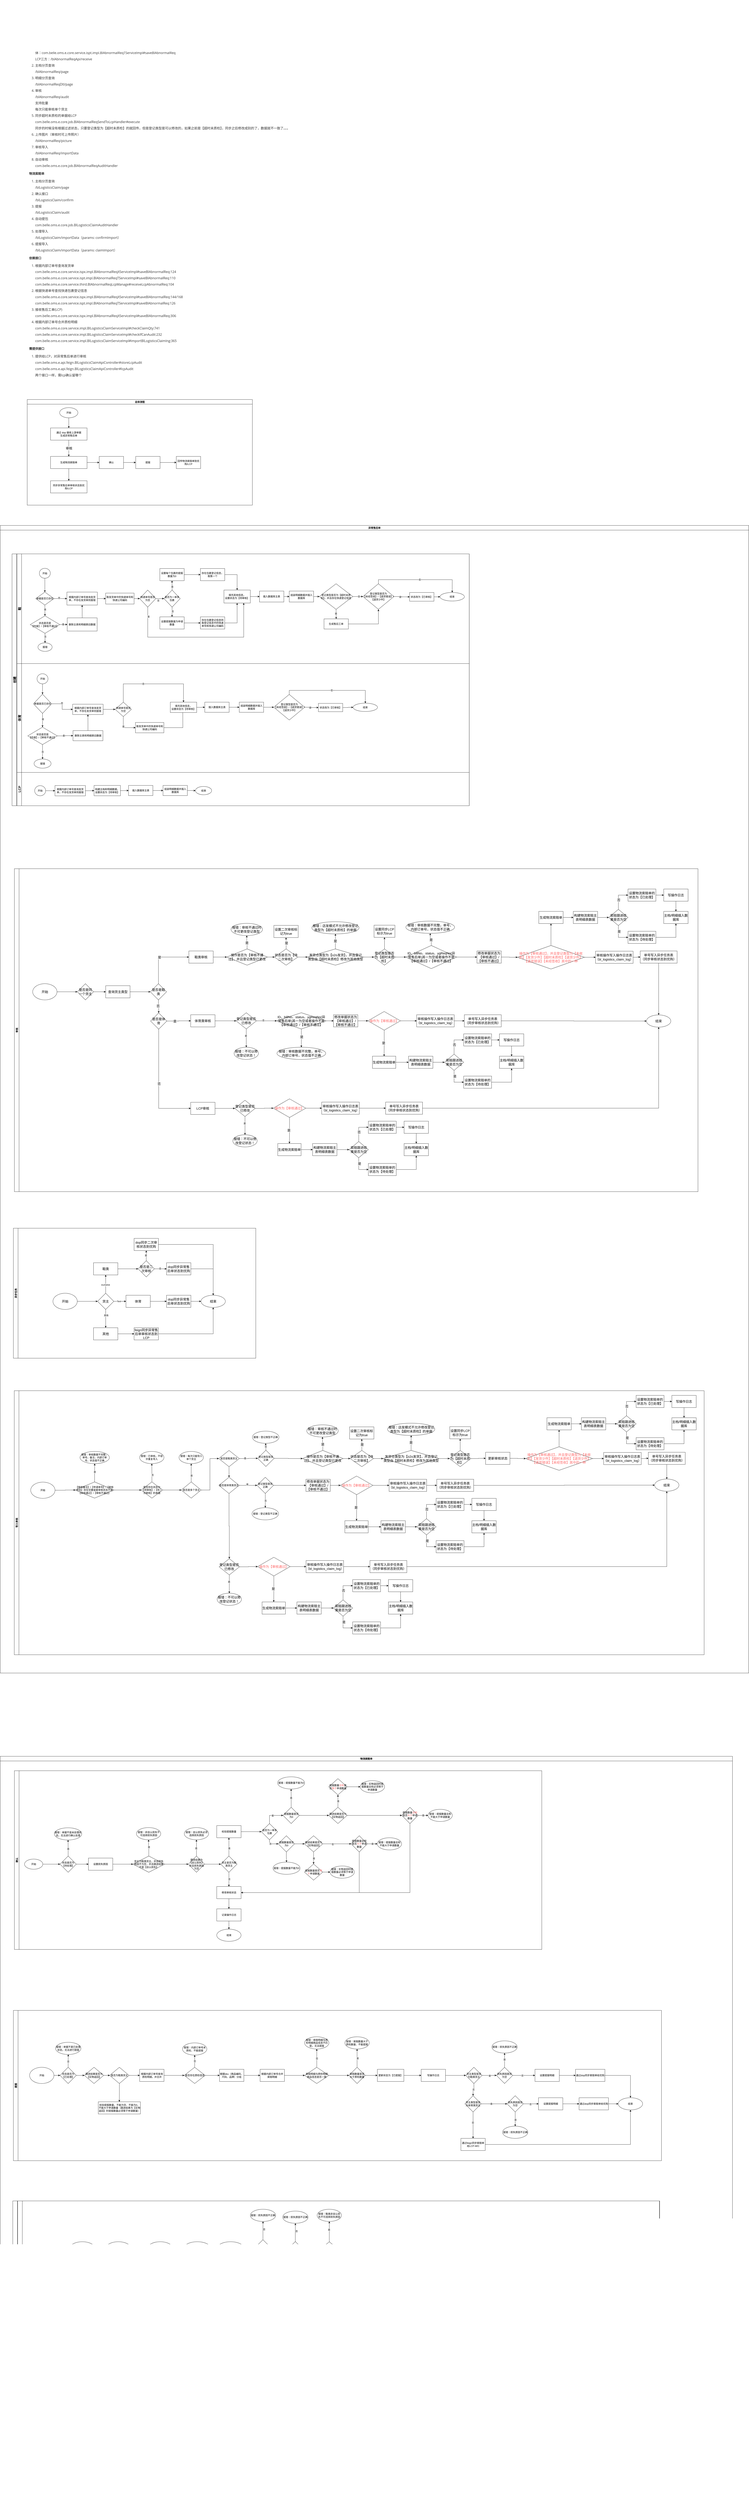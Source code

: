 <mxfile version="18.1.2" type="github">
  <diagram id="0QxMf9gSCAv1vqsq4knW" name="Page-1">
    <mxGraphModel dx="2472" dy="3111" grid="1" gridSize="10" guides="1" tooltips="1" connect="1" arrows="1" fold="1" page="1" pageScale="1" pageWidth="827" pageHeight="1169" math="0" shadow="0">
      <root>
        <mxCell id="0" />
        <mxCell id="1" parent="0" />
        <mxCell id="4VdLajxk7bhCev_ChRC8-2" value="创建" style="swimlane;horizontal=0;fontSize=16;" parent="1" vertex="1">
          <mxGeometry x="-671.65" y="850" width="2254" height="1240" as="geometry">
            <mxRectangle x="110" y="80" width="30" height="50" as="alternateBounds" />
          </mxGeometry>
        </mxCell>
        <mxCell id="4VdLajxk7bhCev_ChRC8-70" value="体育" style="swimlane;horizontal=0;fontSize=16;" parent="4VdLajxk7bhCev_ChRC8-2" vertex="1">
          <mxGeometry x="24" y="540" width="2230" height="536" as="geometry" />
        </mxCell>
        <mxCell id="4VdLajxk7bhCev_ChRC8-71" value="开始" style="ellipse;whiteSpace=wrap;html=1;" parent="4VdLajxk7bhCev_ChRC8-70" vertex="1">
          <mxGeometry x="99.25" y="50" width="54" height="50" as="geometry" />
        </mxCell>
        <mxCell id="4VdLajxk7bhCev_ChRC8-72" value="" style="edgeStyle=orthogonalEdgeStyle;rounded=0;orthogonalLoop=1;jettySize=auto;html=1;" parent="4VdLajxk7bhCev_ChRC8-70" source="4VdLajxk7bhCev_ChRC8-71" target="4VdLajxk7bhCev_ChRC8-75" edge="1">
          <mxGeometry relative="1" as="geometry" />
        </mxCell>
        <mxCell id="4VdLajxk7bhCev_ChRC8-75" value="单据是否已存在" style="rhombus;whiteSpace=wrap;html=1;" parent="4VdLajxk7bhCev_ChRC8-70" vertex="1">
          <mxGeometry x="81.5" y="150.5" width="89.5" height="95" as="geometry" />
        </mxCell>
        <mxCell id="4VdLajxk7bhCev_ChRC8-76" value="" style="edgeStyle=orthogonalEdgeStyle;rounded=0;orthogonalLoop=1;jettySize=auto;html=1;entryX=0.5;entryY=0;entryDx=0;entryDy=0;" parent="4VdLajxk7bhCev_ChRC8-70" source="4VdLajxk7bhCev_ChRC8-75" target="4VdLajxk7bhCev_ChRC8-117" edge="1">
          <mxGeometry relative="1" as="geometry">
            <mxPoint x="127" y="269" as="targetPoint" />
          </mxGeometry>
        </mxCell>
        <mxCell id="4VdLajxk7bhCev_ChRC8-77" value="是" style="edgeLabel;html=1;align=center;verticalAlign=middle;resizable=0;points=[];" parent="4VdLajxk7bhCev_ChRC8-76" vertex="1" connectable="0">
          <mxGeometry x="-0.179" y="1" relative="1" as="geometry">
            <mxPoint as="offset" />
          </mxGeometry>
        </mxCell>
        <mxCell id="4VdLajxk7bhCev_ChRC8-79" value="删除主表和明细表旧数据" style="whiteSpace=wrap;html=1;" parent="4VdLajxk7bhCev_ChRC8-70" vertex="1">
          <mxGeometry x="276.5" y="330" width="147.5" height="50" as="geometry" />
        </mxCell>
        <mxCell id="4VdLajxk7bhCev_ChRC8-80" value="" style="edgeStyle=orthogonalEdgeStyle;rounded=0;orthogonalLoop=1;jettySize=auto;html=1;exitX=1;exitY=0.5;exitDx=0;exitDy=0;" parent="4VdLajxk7bhCev_ChRC8-70" source="4VdLajxk7bhCev_ChRC8-117" target="4VdLajxk7bhCev_ChRC8-79" edge="1">
          <mxGeometry relative="1" as="geometry">
            <mxPoint x="199.5" y="304" as="sourcePoint" />
          </mxGeometry>
        </mxCell>
        <mxCell id="4VdLajxk7bhCev_ChRC8-81" value="是" style="edgeLabel;html=1;align=center;verticalAlign=middle;resizable=0;points=[];" parent="4VdLajxk7bhCev_ChRC8-80" vertex="1" connectable="0">
          <mxGeometry x="-0.281" y="3" relative="1" as="geometry">
            <mxPoint x="3" y="2" as="offset" />
          </mxGeometry>
        </mxCell>
        <mxCell id="4VdLajxk7bhCev_ChRC8-82" value="否" style="edgeStyle=orthogonalEdgeStyle;rounded=0;orthogonalLoop=1;jettySize=auto;html=1;startArrow=none;" parent="4VdLajxk7bhCev_ChRC8-70" source="4VdLajxk7bhCev_ChRC8-117" target="4VdLajxk7bhCev_ChRC8-84" edge="1">
          <mxGeometry relative="1" as="geometry">
            <mxPoint x="127.1" y="338.952" as="sourcePoint" />
          </mxGeometry>
        </mxCell>
        <mxCell id="4VdLajxk7bhCev_ChRC8-84" value="报错" style="ellipse;whiteSpace=wrap;html=1;" parent="4VdLajxk7bhCev_ChRC8-70" vertex="1">
          <mxGeometry x="84.62" y="470" width="83.75" height="45" as="geometry" />
        </mxCell>
        <mxCell id="4VdLajxk7bhCev_ChRC8-86" value="根据内部订单号查询发货单，不存在发货单则报错" style="whiteSpace=wrap;html=1;" parent="4VdLajxk7bhCev_ChRC8-70" vertex="1">
          <mxGeometry x="275" y="200" width="150" height="51" as="geometry" />
        </mxCell>
        <mxCell id="4VdLajxk7bhCev_ChRC8-73" value="" style="edgeStyle=orthogonalEdgeStyle;rounded=0;orthogonalLoop=1;jettySize=auto;html=1;" parent="4VdLajxk7bhCev_ChRC8-70" source="4VdLajxk7bhCev_ChRC8-75" target="4VdLajxk7bhCev_ChRC8-86" edge="1">
          <mxGeometry relative="1" as="geometry" />
        </mxCell>
        <mxCell id="4VdLajxk7bhCev_ChRC8-74" value="否" style="edgeLabel;html=1;align=center;verticalAlign=middle;resizable=0;points=[];" parent="4VdLajxk7bhCev_ChRC8-73" vertex="1" connectable="0">
          <mxGeometry x="-0.235" y="3" relative="1" as="geometry">
            <mxPoint as="offset" />
          </mxGeometry>
        </mxCell>
        <mxCell id="4VdLajxk7bhCev_ChRC8-78" style="edgeStyle=orthogonalEdgeStyle;rounded=0;orthogonalLoop=1;jettySize=auto;html=1;entryX=0.5;entryY=1;entryDx=0;entryDy=0;" parent="4VdLajxk7bhCev_ChRC8-70" source="4VdLajxk7bhCev_ChRC8-79" target="4VdLajxk7bhCev_ChRC8-86" edge="1">
          <mxGeometry relative="1" as="geometry" />
        </mxCell>
        <mxCell id="4VdLajxk7bhCev_ChRC8-91" value="快递单号是否为空" style="rhombus;whiteSpace=wrap;html=1;" parent="4VdLajxk7bhCev_ChRC8-70" vertex="1">
          <mxGeometry x="484.5" y="190" width="80" height="71" as="geometry" />
        </mxCell>
        <mxCell id="4VdLajxk7bhCev_ChRC8-85" value="" style="edgeStyle=orthogonalEdgeStyle;rounded=0;orthogonalLoop=1;jettySize=auto;html=1;" parent="4VdLajxk7bhCev_ChRC8-70" source="4VdLajxk7bhCev_ChRC8-86" target="4VdLajxk7bhCev_ChRC8-91" edge="1">
          <mxGeometry relative="1" as="geometry" />
        </mxCell>
        <mxCell id="4VdLajxk7bhCev_ChRC8-92" style="edgeStyle=orthogonalEdgeStyle;rounded=0;orthogonalLoop=1;jettySize=auto;html=1;" parent="4VdLajxk7bhCev_ChRC8-70" source="4VdLajxk7bhCev_ChRC8-93" edge="1">
          <mxGeometry relative="1" as="geometry">
            <mxPoint x="817.55" y="195" as="targetPoint" />
          </mxGeometry>
        </mxCell>
        <mxCell id="4VdLajxk7bhCev_ChRC8-93" value="取发货单中的快递单号和快递公司编码" style="whiteSpace=wrap;html=1;" parent="4VdLajxk7bhCev_ChRC8-70" vertex="1">
          <mxGeometry x="584.5" y="290" width="140" height="51" as="geometry" />
        </mxCell>
        <mxCell id="4VdLajxk7bhCev_ChRC8-87" value="" style="edgeStyle=orthogonalEdgeStyle;rounded=0;orthogonalLoop=1;jettySize=auto;html=1;exitX=0.5;exitY=1;exitDx=0;exitDy=0;entryX=0;entryY=0.5;entryDx=0;entryDy=0;" parent="4VdLajxk7bhCev_ChRC8-70" source="4VdLajxk7bhCev_ChRC8-91" target="4VdLajxk7bhCev_ChRC8-93" edge="1">
          <mxGeometry relative="1" as="geometry" />
        </mxCell>
        <mxCell id="4VdLajxk7bhCev_ChRC8-88" value="是" style="edgeLabel;html=1;align=center;verticalAlign=middle;resizable=0;points=[];" parent="4VdLajxk7bhCev_ChRC8-87" vertex="1" connectable="0">
          <mxGeometry x="-0.147" relative="1" as="geometry">
            <mxPoint as="offset" />
          </mxGeometry>
        </mxCell>
        <mxCell id="4VdLajxk7bhCev_ChRC8-99" value="填充其他信息，&lt;br&gt;设置状态为【待审核】" style="whiteSpace=wrap;html=1;" parent="4VdLajxk7bhCev_ChRC8-70" vertex="1">
          <mxGeometry x="756.25" y="190" width="130" height="51" as="geometry" />
        </mxCell>
        <mxCell id="4VdLajxk7bhCev_ChRC8-89" value="" style="edgeStyle=orthogonalEdgeStyle;rounded=0;orthogonalLoop=1;jettySize=auto;html=1;exitX=0.5;exitY=0;exitDx=0;exitDy=0;entryX=0.5;entryY=0;entryDx=0;entryDy=0;" parent="4VdLajxk7bhCev_ChRC8-70" source="4VdLajxk7bhCev_ChRC8-91" target="4VdLajxk7bhCev_ChRC8-99" edge="1">
          <mxGeometry relative="1" as="geometry">
            <mxPoint x="574.5" y="84" as="targetPoint" />
            <Array as="points">
              <mxPoint x="524.25" y="100" />
              <mxPoint x="821.25" y="100" />
            </Array>
          </mxGeometry>
        </mxCell>
        <mxCell id="4VdLajxk7bhCev_ChRC8-90" value="否" style="edgeLabel;html=1;align=center;verticalAlign=middle;resizable=0;points=[];" parent="4VdLajxk7bhCev_ChRC8-89" vertex="1" connectable="0">
          <mxGeometry x="-0.254" y="1" relative="1" as="geometry">
            <mxPoint x="10" y="1" as="offset" />
          </mxGeometry>
        </mxCell>
        <mxCell id="4VdLajxk7bhCev_ChRC8-101" value="插入数据库主表" style="whiteSpace=wrap;html=1;" parent="4VdLajxk7bhCev_ChRC8-70" vertex="1">
          <mxGeometry x="926.25" y="190" width="120" height="50" as="geometry" />
        </mxCell>
        <mxCell id="4VdLajxk7bhCev_ChRC8-98" value="" style="edgeStyle=orthogonalEdgeStyle;rounded=0;orthogonalLoop=1;jettySize=auto;html=1;" parent="4VdLajxk7bhCev_ChRC8-70" source="4VdLajxk7bhCev_ChRC8-99" target="4VdLajxk7bhCev_ChRC8-101" edge="1">
          <mxGeometry relative="1" as="geometry" />
        </mxCell>
        <mxCell id="4VdLajxk7bhCev_ChRC8-103" value="组装明细数据并插入数据库" style="whiteSpace=wrap;html=1;" parent="4VdLajxk7bhCev_ChRC8-70" vertex="1">
          <mxGeometry x="1096.25" y="190" width="120" height="50" as="geometry" />
        </mxCell>
        <mxCell id="4VdLajxk7bhCev_ChRC8-100" value="" style="edgeStyle=orthogonalEdgeStyle;rounded=0;orthogonalLoop=1;jettySize=auto;html=1;" parent="4VdLajxk7bhCev_ChRC8-70" source="4VdLajxk7bhCev_ChRC8-101" target="4VdLajxk7bhCev_ChRC8-103" edge="1">
          <mxGeometry relative="1" as="geometry" />
        </mxCell>
        <mxCell id="4VdLajxk7bhCev_ChRC8-114" value="登记类型是否为&lt;br&gt;【未经签收】/【退货错误】/【退货少件】" style="rhombus;whiteSpace=wrap;html=1;" parent="4VdLajxk7bhCev_ChRC8-70" vertex="1">
          <mxGeometry x="1266.25" y="152" width="152.5" height="126" as="geometry" />
        </mxCell>
        <mxCell id="4VdLajxk7bhCev_ChRC8-102" value="" style="edgeStyle=orthogonalEdgeStyle;rounded=0;orthogonalLoop=1;jettySize=auto;html=1;entryX=0;entryY=0.5;entryDx=0;entryDy=0;" parent="4VdLajxk7bhCev_ChRC8-70" source="4VdLajxk7bhCev_ChRC8-103" target="4VdLajxk7bhCev_ChRC8-114" edge="1">
          <mxGeometry relative="1" as="geometry">
            <mxPoint x="1261.25" y="165" as="targetPoint" />
          </mxGeometry>
        </mxCell>
        <mxCell id="4VdLajxk7bhCev_ChRC8-116" value="状态改为【已审核】" style="whiteSpace=wrap;html=1;" parent="4VdLajxk7bhCev_ChRC8-70" vertex="1">
          <mxGeometry x="1486.25" y="196" width="120" height="41" as="geometry" />
        </mxCell>
        <mxCell id="4VdLajxk7bhCev_ChRC8-111" value="" style="edgeStyle=orthogonalEdgeStyle;rounded=0;orthogonalLoop=1;jettySize=auto;html=1;" parent="4VdLajxk7bhCev_ChRC8-70" source="4VdLajxk7bhCev_ChRC8-114" target="4VdLajxk7bhCev_ChRC8-116" edge="1">
          <mxGeometry relative="1" as="geometry" />
        </mxCell>
        <mxCell id="4VdLajxk7bhCev_ChRC8-112" value="是" style="edgeLabel;html=1;align=center;verticalAlign=middle;resizable=0;points=[];" parent="4VdLajxk7bhCev_ChRC8-111" vertex="1" connectable="0">
          <mxGeometry x="-0.222" y="-2" relative="1" as="geometry">
            <mxPoint as="offset" />
          </mxGeometry>
        </mxCell>
        <mxCell id="su_oZva-haXfQI1Y8N-j-1" value="结束" style="ellipse;whiteSpace=wrap;html=1;" parent="4VdLajxk7bhCev_ChRC8-70" vertex="1">
          <mxGeometry x="1657.65" y="195" width="120" height="41" as="geometry" />
        </mxCell>
        <mxCell id="4VdLajxk7bhCev_ChRC8-113" value="否" style="edgeStyle=orthogonalEdgeStyle;rounded=0;orthogonalLoop=1;jettySize=auto;html=1;entryX=0.5;entryY=0;entryDx=0;entryDy=0;exitX=0.5;exitY=0;exitDx=0;exitDy=0;" parent="4VdLajxk7bhCev_ChRC8-70" source="4VdLajxk7bhCev_ChRC8-114" target="su_oZva-haXfQI1Y8N-j-1" edge="1">
          <mxGeometry relative="1" as="geometry">
            <mxPoint x="1706.25" y="134" as="targetPoint" />
          </mxGeometry>
        </mxCell>
        <mxCell id="4VdLajxk7bhCev_ChRC8-115" value="" style="edgeStyle=orthogonalEdgeStyle;rounded=0;orthogonalLoop=1;jettySize=auto;html=1;entryX=0;entryY=0.5;entryDx=0;entryDy=0;" parent="4VdLajxk7bhCev_ChRC8-70" source="4VdLajxk7bhCev_ChRC8-116" target="su_oZva-haXfQI1Y8N-j-1" edge="1">
          <mxGeometry relative="1" as="geometry">
            <mxPoint x="1636.25" y="160" as="targetPoint" />
          </mxGeometry>
        </mxCell>
        <mxCell id="4VdLajxk7bhCev_ChRC8-117" value="状态是否是&lt;br&gt;【作废】/【审核不通过】" style="rhombus;whiteSpace=wrap;html=1;" parent="4VdLajxk7bhCev_ChRC8-70" vertex="1">
          <mxGeometry x="53.75" y="313" width="145" height="86" as="geometry" />
        </mxCell>
        <mxCell id="B7z1tM6jT_hRv7tLj4Sx-152" value="LCP" style="swimlane;horizontal=0;fontSize=16;" parent="4VdLajxk7bhCev_ChRC8-2" vertex="1">
          <mxGeometry x="24" y="1076" width="2230" height="164" as="geometry" />
        </mxCell>
        <mxCell id="B7z1tM6jT_hRv7tLj4Sx-153" value="开始" style="ellipse;whiteSpace=wrap;html=1;" parent="B7z1tM6jT_hRv7tLj4Sx-152" vertex="1">
          <mxGeometry x="87.65" y="65" width="54" height="50" as="geometry" />
        </mxCell>
        <mxCell id="B7z1tM6jT_hRv7tLj4Sx-154" value="" style="edgeStyle=orthogonalEdgeStyle;rounded=0;orthogonalLoop=1;jettySize=auto;html=1;entryX=0;entryY=0.5;entryDx=0;entryDy=0;" parent="B7z1tM6jT_hRv7tLj4Sx-152" source="B7z1tM6jT_hRv7tLj4Sx-153" target="B7z1tM6jT_hRv7tLj4Sx-163" edge="1">
          <mxGeometry relative="1" as="geometry">
            <mxPoint x="116.356" y="14.112" as="targetPoint" />
          </mxGeometry>
        </mxCell>
        <mxCell id="B7z1tM6jT_hRv7tLj4Sx-163" value="根据内部订单号查询发货单，不存在发货单则报错" style="whiteSpace=wrap;html=1;" parent="B7z1tM6jT_hRv7tLj4Sx-152" vertex="1">
          <mxGeometry x="187.65" y="64.5" width="150" height="51" as="geometry" />
        </mxCell>
        <mxCell id="B7z1tM6jT_hRv7tLj4Sx-168" value="" style="edgeStyle=orthogonalEdgeStyle;rounded=0;orthogonalLoop=1;jettySize=auto;html=1;entryX=0;entryY=0.5;entryDx=0;entryDy=0;" parent="B7z1tM6jT_hRv7tLj4Sx-152" source="B7z1tM6jT_hRv7tLj4Sx-163" target="B7z1tM6jT_hRv7tLj4Sx-173" edge="1">
          <mxGeometry relative="1" as="geometry">
            <mxPoint x="397.15" y="90" as="targetPoint" />
          </mxGeometry>
        </mxCell>
        <mxCell id="B7z1tM6jT_hRv7tLj4Sx-173" value="构建主档和明细数据，&lt;br&gt;设置状态为【待审核】" style="whiteSpace=wrap;html=1;" parent="B7z1tM6jT_hRv7tLj4Sx-152" vertex="1">
          <mxGeometry x="380.3" y="64" width="130" height="51" as="geometry" />
        </mxCell>
        <mxCell id="B7z1tM6jT_hRv7tLj4Sx-176" value="插入数据库主表" style="whiteSpace=wrap;html=1;" parent="B7z1tM6jT_hRv7tLj4Sx-152" vertex="1">
          <mxGeometry x="550.3" y="64" width="120" height="50" as="geometry" />
        </mxCell>
        <mxCell id="B7z1tM6jT_hRv7tLj4Sx-177" value="" style="edgeStyle=orthogonalEdgeStyle;rounded=0;orthogonalLoop=1;jettySize=auto;html=1;" parent="B7z1tM6jT_hRv7tLj4Sx-152" source="B7z1tM6jT_hRv7tLj4Sx-173" target="B7z1tM6jT_hRv7tLj4Sx-176" edge="1">
          <mxGeometry relative="1" as="geometry" />
        </mxCell>
        <mxCell id="B7z1tM6jT_hRv7tLj4Sx-178" value="组装明细数据并插入数据库" style="whiteSpace=wrap;html=1;" parent="B7z1tM6jT_hRv7tLj4Sx-152" vertex="1">
          <mxGeometry x="720.3" y="64" width="120" height="50" as="geometry" />
        </mxCell>
        <mxCell id="B7z1tM6jT_hRv7tLj4Sx-179" value="" style="edgeStyle=orthogonalEdgeStyle;rounded=0;orthogonalLoop=1;jettySize=auto;html=1;" parent="B7z1tM6jT_hRv7tLj4Sx-152" source="B7z1tM6jT_hRv7tLj4Sx-176" target="B7z1tM6jT_hRv7tLj4Sx-178" edge="1">
          <mxGeometry relative="1" as="geometry" />
        </mxCell>
        <mxCell id="B7z1tM6jT_hRv7tLj4Sx-181" value="" style="edgeStyle=orthogonalEdgeStyle;rounded=0;orthogonalLoop=1;jettySize=auto;html=1;entryX=0;entryY=0.5;entryDx=0;entryDy=0;" parent="B7z1tM6jT_hRv7tLj4Sx-152" source="B7z1tM6jT_hRv7tLj4Sx-178" target="H45FWg4XIIRnXyOKp0UL-1" edge="1">
          <mxGeometry relative="1" as="geometry">
            <mxPoint x="890.3" y="89" as="targetPoint" />
          </mxGeometry>
        </mxCell>
        <mxCell id="H45FWg4XIIRnXyOKp0UL-1" value="结束" style="ellipse;whiteSpace=wrap;html=1;" parent="B7z1tM6jT_hRv7tLj4Sx-152" vertex="1">
          <mxGeometry x="880.3" y="69" width="79.7" height="41" as="geometry" />
        </mxCell>
        <mxCell id="4VdLajxk7bhCev_ChRC8-3" value="审核" style="swimlane;horizontal=0;" parent="1" vertex="1">
          <mxGeometry x="-660" y="2400" width="3370" height="1590" as="geometry">
            <mxRectangle x="110" y="80" width="30" height="50" as="alternateBounds" />
          </mxGeometry>
        </mxCell>
        <mxCell id="4VdLajxk7bhCev_ChRC8-4" value="总体流程" style="swimlane;" parent="1" vertex="1">
          <mxGeometry x="-596.9" y="90" width="1110" height="520" as="geometry" />
        </mxCell>
        <mxCell id="4VdLajxk7bhCev_ChRC8-5" value="通过 dop 接收上游单据&lt;br&gt;生成异常售后单" style="rounded=0;whiteSpace=wrap;html=1;" parent="4VdLajxk7bhCev_ChRC8-4" vertex="1">
          <mxGeometry x="115" y="140" width="180" height="60" as="geometry" />
        </mxCell>
        <mxCell id="B7z1tM6jT_hRv7tLj4Sx-143" style="edgeStyle=orthogonalEdgeStyle;rounded=0;orthogonalLoop=1;jettySize=auto;html=1;exitX=0.5;exitY=1;exitDx=0;exitDy=0;entryX=0.5;entryY=0;entryDx=0;entryDy=0;fontSize=16;fontColor=#000000;" parent="4VdLajxk7bhCev_ChRC8-4" source="4VdLajxk7bhCev_ChRC8-6" target="4VdLajxk7bhCev_ChRC8-5" edge="1">
          <mxGeometry relative="1" as="geometry" />
        </mxCell>
        <mxCell id="4VdLajxk7bhCev_ChRC8-6" value="开始" style="ellipse;whiteSpace=wrap;html=1;" parent="4VdLajxk7bhCev_ChRC8-4" vertex="1">
          <mxGeometry x="160" y="40" width="90" height="50" as="geometry" />
        </mxCell>
        <mxCell id="B7z1tM6jT_hRv7tLj4Sx-147" value="同步异常售后单审核状态到优购/LCP" style="whiteSpace=wrap;html=1;rounded=0;" parent="4VdLajxk7bhCev_ChRC8-4" vertex="1">
          <mxGeometry x="115" y="400" width="180" height="60" as="geometry" />
        </mxCell>
        <mxCell id="4VdLajxk7bhCev_ChRC8-9" value="开始" style="ellipse;whiteSpace=wrap;html=1;" parent="1" vertex="1">
          <mxGeometry x="-536.9" y="921" width="54" height="49" as="geometry" />
        </mxCell>
        <mxCell id="4VdLajxk7bhCev_ChRC8-18" value="" style="edgeStyle=orthogonalEdgeStyle;rounded=0;orthogonalLoop=1;jettySize=auto;html=1;" parent="1" source="4VdLajxk7bhCev_ChRC8-9" target="4VdLajxk7bhCev_ChRC8-17" edge="1">
          <mxGeometry relative="1" as="geometry" />
        </mxCell>
        <mxCell id="4VdLajxk7bhCev_ChRC8-30" value="" style="edgeStyle=orthogonalEdgeStyle;rounded=0;orthogonalLoop=1;jettySize=auto;html=1;" parent="1" source="4VdLajxk7bhCev_ChRC8-17" target="4VdLajxk7bhCev_ChRC8-29" edge="1">
          <mxGeometry relative="1" as="geometry" />
        </mxCell>
        <mxCell id="4VdLajxk7bhCev_ChRC8-31" value="否" style="edgeLabel;html=1;align=center;verticalAlign=middle;resizable=0;points=[];" parent="4VdLajxk7bhCev_ChRC8-30" vertex="1" connectable="0">
          <mxGeometry x="-0.235" y="3" relative="1" as="geometry">
            <mxPoint as="offset" />
          </mxGeometry>
        </mxCell>
        <mxCell id="4VdLajxk7bhCev_ChRC8-17" value="单据是否已存在" style="rhombus;whiteSpace=wrap;html=1;" parent="1" vertex="1">
          <mxGeometry x="-554.65" y="1038" width="89.5" height="64" as="geometry" />
        </mxCell>
        <mxCell id="4VdLajxk7bhCev_ChRC8-20" value="" style="edgeStyle=orthogonalEdgeStyle;rounded=0;orthogonalLoop=1;jettySize=auto;html=1;entryX=0.5;entryY=0;entryDx=0;entryDy=0;" parent="1" source="4VdLajxk7bhCev_ChRC8-17" target="4VdLajxk7bhCev_ChRC8-22" edge="1">
          <mxGeometry relative="1" as="geometry">
            <mxPoint x="-559.65" y="1155" as="targetPoint" />
          </mxGeometry>
        </mxCell>
        <mxCell id="4VdLajxk7bhCev_ChRC8-21" value="是" style="edgeLabel;html=1;align=center;verticalAlign=middle;resizable=0;points=[];" parent="4VdLajxk7bhCev_ChRC8-20" vertex="1" connectable="0">
          <mxGeometry x="-0.179" y="1" relative="1" as="geometry">
            <mxPoint as="offset" />
          </mxGeometry>
        </mxCell>
        <mxCell id="B7z1tM6jT_hRv7tLj4Sx-13" value="" style="edgeStyle=orthogonalEdgeStyle;rounded=0;orthogonalLoop=1;jettySize=auto;html=1;" parent="1" source="4VdLajxk7bhCev_ChRC8-22" target="4VdLajxk7bhCev_ChRC8-25" edge="1">
          <mxGeometry relative="1" as="geometry" />
        </mxCell>
        <mxCell id="4VdLajxk7bhCev_ChRC8-22" value="状态是否是&lt;br&gt;【作废】/【审核不通过】" style="rhombus;whiteSpace=wrap;html=1;" parent="1" vertex="1">
          <mxGeometry x="-581.65" y="1155" width="145" height="86" as="geometry" />
        </mxCell>
        <mxCell id="4VdLajxk7bhCev_ChRC8-32" style="edgeStyle=orthogonalEdgeStyle;rounded=0;orthogonalLoop=1;jettySize=auto;html=1;entryX=0.5;entryY=1;entryDx=0;entryDy=0;" parent="1" source="4VdLajxk7bhCev_ChRC8-23" target="4VdLajxk7bhCev_ChRC8-29" edge="1">
          <mxGeometry relative="1" as="geometry" />
        </mxCell>
        <mxCell id="4VdLajxk7bhCev_ChRC8-23" value="删除主表和明细表旧数据" style="whiteSpace=wrap;html=1;" parent="1" vertex="1">
          <mxGeometry x="-399.65" y="1165" width="147.5" height="65" as="geometry" />
        </mxCell>
        <mxCell id="4VdLajxk7bhCev_ChRC8-24" value="" style="edgeStyle=orthogonalEdgeStyle;rounded=0;orthogonalLoop=1;jettySize=auto;html=1;" parent="1" source="4VdLajxk7bhCev_ChRC8-22" target="4VdLajxk7bhCev_ChRC8-23" edge="1">
          <mxGeometry relative="1" as="geometry" />
        </mxCell>
        <mxCell id="4VdLajxk7bhCev_ChRC8-28" value="是" style="edgeLabel;html=1;align=center;verticalAlign=middle;resizable=0;points=[];" parent="4VdLajxk7bhCev_ChRC8-24" vertex="1" connectable="0">
          <mxGeometry x="-0.281" y="3" relative="1" as="geometry">
            <mxPoint x="3" y="2" as="offset" />
          </mxGeometry>
        </mxCell>
        <mxCell id="4VdLajxk7bhCev_ChRC8-26" value="" style="edgeStyle=orthogonalEdgeStyle;rounded=0;orthogonalLoop=1;jettySize=auto;html=1;" parent="1" source="4VdLajxk7bhCev_ChRC8-22" target="4VdLajxk7bhCev_ChRC8-25" edge="1">
          <mxGeometry relative="1" as="geometry" />
        </mxCell>
        <mxCell id="4VdLajxk7bhCev_ChRC8-27" value="否" style="edgeLabel;html=1;align=center;verticalAlign=middle;resizable=0;points=[];" parent="4VdLajxk7bhCev_ChRC8-26" vertex="1" connectable="0">
          <mxGeometry x="-0.3" y="1" relative="1" as="geometry">
            <mxPoint as="offset" />
          </mxGeometry>
        </mxCell>
        <mxCell id="4VdLajxk7bhCev_ChRC8-25" value="报错" style="ellipse;whiteSpace=wrap;html=1;" parent="1" vertex="1">
          <mxGeometry x="-543.9" y="1288" width="69.9" height="42" as="geometry" />
        </mxCell>
        <mxCell id="4VdLajxk7bhCev_ChRC8-34" value="" style="edgeStyle=orthogonalEdgeStyle;rounded=0;orthogonalLoop=1;jettySize=auto;html=1;entryX=0;entryY=0.5;entryDx=0;entryDy=0;" parent="1" source="4VdLajxk7bhCev_ChRC8-29" target="OOtxZd21ILr7rEaeO-WS-1" edge="1">
          <mxGeometry relative="1" as="geometry">
            <mxPoint x="-151.65" y="1070" as="targetPoint" />
          </mxGeometry>
        </mxCell>
        <mxCell id="4VdLajxk7bhCev_ChRC8-29" value="根据内部订单号查询发货单，不存在发货单则报错" style="whiteSpace=wrap;html=1;" parent="1" vertex="1">
          <mxGeometry x="-401.15" y="1038" width="150" height="64" as="geometry" />
        </mxCell>
        <mxCell id="4VdLajxk7bhCev_ChRC8-51" value="" style="edgeStyle=orthogonalEdgeStyle;rounded=0;orthogonalLoop=1;jettySize=auto;html=1;" parent="1" source="4VdLajxk7bhCev_ChRC8-48" target="4VdLajxk7bhCev_ChRC8-50" edge="1">
          <mxGeometry relative="1" as="geometry" />
        </mxCell>
        <mxCell id="4VdLajxk7bhCev_ChRC8-53" value="" style="edgeStyle=orthogonalEdgeStyle;rounded=0;orthogonalLoop=1;jettySize=auto;html=1;exitX=0.5;exitY=1;exitDx=0;exitDy=0;entryX=0.5;entryY=0;entryDx=0;entryDy=0;" parent="1" source="4VdLajxk7bhCev_ChRC8-50" target="4VdLajxk7bhCev_ChRC8-52" edge="1">
          <mxGeometry relative="1" as="geometry" />
        </mxCell>
        <mxCell id="4VdLajxk7bhCev_ChRC8-62" value="是" style="edgeLabel;html=1;align=center;verticalAlign=middle;resizable=0;points=[];" parent="4VdLajxk7bhCev_ChRC8-53" vertex="1" connectable="0">
          <mxGeometry x="-0.141" y="-1" relative="1" as="geometry">
            <mxPoint as="offset" />
          </mxGeometry>
        </mxCell>
        <mxCell id="4VdLajxk7bhCev_ChRC8-57" value="" style="edgeStyle=orthogonalEdgeStyle;rounded=0;orthogonalLoop=1;jettySize=auto;html=1;" parent="1" source="4VdLajxk7bhCev_ChRC8-50" target="4VdLajxk7bhCev_ChRC8-56" edge="1">
          <mxGeometry relative="1" as="geometry" />
        </mxCell>
        <mxCell id="4VdLajxk7bhCev_ChRC8-63" value="否" style="edgeLabel;html=1;align=center;verticalAlign=middle;resizable=0;points=[];" parent="4VdLajxk7bhCev_ChRC8-57" vertex="1" connectable="0">
          <mxGeometry x="-0.575" relative="1" as="geometry">
            <mxPoint x="19" as="offset" />
          </mxGeometry>
        </mxCell>
        <mxCell id="4VdLajxk7bhCev_ChRC8-50" value="登记类型是否为【超时未质检】，并且存在快递登记信息" style="rhombus;whiteSpace=wrap;html=1;" parent="1" vertex="1">
          <mxGeometry x="843.35" y="997" width="165" height="126" as="geometry" />
        </mxCell>
        <mxCell id="4VdLajxk7bhCev_ChRC8-61" style="edgeStyle=orthogonalEdgeStyle;rounded=0;orthogonalLoop=1;jettySize=auto;html=1;entryX=0.5;entryY=1;entryDx=0;entryDy=0;exitX=1;exitY=0.5;exitDx=0;exitDy=0;" parent="1" source="4VdLajxk7bhCev_ChRC8-52" target="4VdLajxk7bhCev_ChRC8-56" edge="1">
          <mxGeometry relative="1" as="geometry" />
        </mxCell>
        <mxCell id="4VdLajxk7bhCev_ChRC8-52" value="生成售后工单" style="whiteSpace=wrap;html=1;" parent="1" vertex="1">
          <mxGeometry x="866.35" y="1170" width="120" height="50" as="geometry" />
        </mxCell>
        <mxCell id="4VdLajxk7bhCev_ChRC8-59" value="" style="edgeStyle=orthogonalEdgeStyle;rounded=0;orthogonalLoop=1;jettySize=auto;html=1;" parent="1" source="4VdLajxk7bhCev_ChRC8-56" target="4VdLajxk7bhCev_ChRC8-58" edge="1">
          <mxGeometry relative="1" as="geometry" />
        </mxCell>
        <mxCell id="4VdLajxk7bhCev_ChRC8-60" value="是" style="edgeLabel;html=1;align=center;verticalAlign=middle;resizable=0;points=[];" parent="4VdLajxk7bhCev_ChRC8-59" vertex="1" connectable="0">
          <mxGeometry x="-0.222" y="-2" relative="1" as="geometry">
            <mxPoint as="offset" />
          </mxGeometry>
        </mxCell>
        <mxCell id="4VdLajxk7bhCev_ChRC8-69" value="否" style="edgeStyle=orthogonalEdgeStyle;rounded=0;orthogonalLoop=1;jettySize=auto;html=1;entryX=0.5;entryY=0;entryDx=0;entryDy=0;exitX=0.5;exitY=0;exitDx=0;exitDy=0;" parent="1" source="4VdLajxk7bhCev_ChRC8-56" target="4VdLajxk7bhCev_ChRC8-64" edge="1">
          <mxGeometry relative="1" as="geometry">
            <mxPoint x="1178.35" y="910" as="targetPoint" />
          </mxGeometry>
        </mxCell>
        <mxCell id="4VdLajxk7bhCev_ChRC8-56" value="登记类型是否为&lt;br&gt;【未经签收】/【退货错误】/【退货少件】" style="rhombus;whiteSpace=wrap;html=1;" parent="1" vertex="1">
          <mxGeometry x="1058.35" y="997" width="152.5" height="126" as="geometry" />
        </mxCell>
        <mxCell id="4VdLajxk7bhCev_ChRC8-65" value="" style="edgeStyle=orthogonalEdgeStyle;rounded=0;orthogonalLoop=1;jettySize=auto;html=1;" parent="1" source="4VdLajxk7bhCev_ChRC8-58" target="4VdLajxk7bhCev_ChRC8-64" edge="1">
          <mxGeometry relative="1" as="geometry" />
        </mxCell>
        <mxCell id="4VdLajxk7bhCev_ChRC8-58" value="状态改为【已审核】" style="whiteSpace=wrap;html=1;" parent="1" vertex="1">
          <mxGeometry x="1288.35" y="1040" width="120" height="43" as="geometry" />
        </mxCell>
        <mxCell id="4VdLajxk7bhCev_ChRC8-64" value="结束" style="ellipse;whiteSpace=wrap;html=1;" parent="1" vertex="1">
          <mxGeometry x="1438.35" y="1040" width="120" height="42" as="geometry" />
        </mxCell>
        <mxCell id="4VdLajxk7bhCev_ChRC8-7" value="鞋" style="swimlane;horizontal=0;fontSize=16;" parent="1" vertex="1">
          <mxGeometry x="-647.65" y="850" width="2230" height="540" as="geometry" />
        </mxCell>
        <mxCell id="4VdLajxk7bhCev_ChRC8-48" value="组装明细数据并插入数据库" style="whiteSpace=wrap;html=1;" parent="4VdLajxk7bhCev_ChRC8-7" vertex="1">
          <mxGeometry x="1342.65" y="183" width="120" height="54" as="geometry" />
        </mxCell>
        <mxCell id="4VdLajxk7bhCev_ChRC8-46" value="插入数据库主表" style="whiteSpace=wrap;html=1;" parent="4VdLajxk7bhCev_ChRC8-7" vertex="1">
          <mxGeometry x="1196" y="183" width="120" height="54" as="geometry" />
        </mxCell>
        <mxCell id="4VdLajxk7bhCev_ChRC8-49" value="" style="edgeStyle=orthogonalEdgeStyle;rounded=0;orthogonalLoop=1;jettySize=auto;html=1;" parent="4VdLajxk7bhCev_ChRC8-7" source="4VdLajxk7bhCev_ChRC8-46" target="4VdLajxk7bhCev_ChRC8-48" edge="1">
          <mxGeometry relative="1" as="geometry" />
        </mxCell>
        <mxCell id="4VdLajxk7bhCev_ChRC8-44" value="填充其他信息，&lt;br&gt;设置状态为【待审核】" style="whiteSpace=wrap;html=1;" parent="4VdLajxk7bhCev_ChRC8-7" vertex="1">
          <mxGeometry x="1020.65" y="178" width="130" height="64" as="geometry" />
        </mxCell>
        <mxCell id="4VdLajxk7bhCev_ChRC8-47" value="" style="edgeStyle=orthogonalEdgeStyle;rounded=0;orthogonalLoop=1;jettySize=auto;html=1;" parent="4VdLajxk7bhCev_ChRC8-7" source="4VdLajxk7bhCev_ChRC8-44" target="4VdLajxk7bhCev_ChRC8-46" edge="1">
          <mxGeometry relative="1" as="geometry" />
        </mxCell>
        <mxCell id="su_oZva-haXfQI1Y8N-j-4" value="" style="edgeStyle=orthogonalEdgeStyle;rounded=0;orthogonalLoop=1;jettySize=auto;html=1;fontSize=16;" parent="1" source="su_oZva-haXfQI1Y8N-j-2" target="su_oZva-haXfQI1Y8N-j-3" edge="1">
          <mxGeometry relative="1" as="geometry" />
        </mxCell>
        <mxCell id="su_oZva-haXfQI1Y8N-j-2" value="开始" style="ellipse;whiteSpace=wrap;html=1;fontSize=16;" parent="1" vertex="1">
          <mxGeometry x="-569.9" y="2966" width="120" height="80" as="geometry" />
        </mxCell>
        <mxCell id="su_oZva-haXfQI1Y8N-j-6" value="" style="edgeStyle=orthogonalEdgeStyle;rounded=0;orthogonalLoop=1;jettySize=auto;html=1;fontSize=16;" parent="1" source="su_oZva-haXfQI1Y8N-j-3" target="su_oZva-haXfQI1Y8N-j-5" edge="1">
          <mxGeometry relative="1" as="geometry" />
        </mxCell>
        <mxCell id="su_oZva-haXfQI1Y8N-j-3" value="是否是同一个货主" style="rhombus;whiteSpace=wrap;html=1;fontSize=16;" parent="1" vertex="1">
          <mxGeometry x="-349.9" y="2966" width="80" height="80" as="geometry" />
        </mxCell>
        <mxCell id="su_oZva-haXfQI1Y8N-j-8" value="" style="edgeStyle=orthogonalEdgeStyle;rounded=0;orthogonalLoop=1;jettySize=auto;html=1;fontSize=16;" parent="1" source="su_oZva-haXfQI1Y8N-j-5" target="su_oZva-haXfQI1Y8N-j-7" edge="1">
          <mxGeometry relative="1" as="geometry" />
        </mxCell>
        <mxCell id="su_oZva-haXfQI1Y8N-j-5" value="查询货主类型" style="whiteSpace=wrap;html=1;fontSize=16;" parent="1" vertex="1">
          <mxGeometry x="-209.9" y="2976" width="120" height="60" as="geometry" />
        </mxCell>
        <mxCell id="su_oZva-haXfQI1Y8N-j-10" value="" style="edgeStyle=orthogonalEdgeStyle;rounded=0;orthogonalLoop=1;jettySize=auto;html=1;fontSize=16;" parent="1" source="su_oZva-haXfQI1Y8N-j-7" target="su_oZva-haXfQI1Y8N-j-9" edge="1">
          <mxGeometry relative="1" as="geometry" />
        </mxCell>
        <mxCell id="su_oZva-haXfQI1Y8N-j-18" value="否" style="edgeLabel;html=1;align=center;verticalAlign=middle;resizable=0;points=[];fontSize=16;" parent="su_oZva-haXfQI1Y8N-j-10" vertex="1" connectable="0">
          <mxGeometry x="-0.086" y="-1" relative="1" as="geometry">
            <mxPoint x="-1" as="offset" />
          </mxGeometry>
        </mxCell>
        <mxCell id="su_oZva-haXfQI1Y8N-j-12" value="" style="edgeStyle=orthogonalEdgeStyle;rounded=0;orthogonalLoop=1;jettySize=auto;html=1;fontSize=16;exitX=0.5;exitY=0;exitDx=0;exitDy=0;entryX=0;entryY=0.5;entryDx=0;entryDy=0;" parent="1" source="su_oZva-haXfQI1Y8N-j-7" target="su_oZva-haXfQI1Y8N-j-11" edge="1">
          <mxGeometry relative="1" as="geometry" />
        </mxCell>
        <mxCell id="su_oZva-haXfQI1Y8N-j-17" value="是" style="edgeLabel;html=1;align=center;verticalAlign=middle;resizable=0;points=[];fontSize=16;" parent="su_oZva-haXfQI1Y8N-j-12" vertex="1" connectable="0">
          <mxGeometry x="-0.035" y="-2" relative="1" as="geometry">
            <mxPoint y="-1" as="offset" />
          </mxGeometry>
        </mxCell>
        <mxCell id="su_oZva-haXfQI1Y8N-j-7" value="是否是鞋类" style="rhombus;whiteSpace=wrap;html=1;fontSize=16;" parent="1" vertex="1">
          <mxGeometry x="10.1" y="2966" width="80" height="80" as="geometry" />
        </mxCell>
        <mxCell id="su_oZva-haXfQI1Y8N-j-14" value="" style="edgeStyle=orthogonalEdgeStyle;rounded=0;orthogonalLoop=1;jettySize=auto;html=1;fontSize=16;" parent="1" source="su_oZva-haXfQI1Y8N-j-9" target="su_oZva-haXfQI1Y8N-j-13" edge="1">
          <mxGeometry relative="1" as="geometry" />
        </mxCell>
        <mxCell id="su_oZva-haXfQI1Y8N-j-19" value="是" style="edgeLabel;html=1;align=center;verticalAlign=middle;resizable=0;points=[];fontSize=16;" parent="su_oZva-haXfQI1Y8N-j-14" vertex="1" connectable="0">
          <mxGeometry x="-0.346" y="-2" relative="1" as="geometry">
            <mxPoint y="-1" as="offset" />
          </mxGeometry>
        </mxCell>
        <mxCell id="su_oZva-haXfQI1Y8N-j-16" value="" style="edgeStyle=orthogonalEdgeStyle;rounded=0;orthogonalLoop=1;jettySize=auto;html=1;fontSize=16;exitX=0.5;exitY=1;exitDx=0;exitDy=0;entryX=0;entryY=0.5;entryDx=0;entryDy=0;" parent="1" source="su_oZva-haXfQI1Y8N-j-9" target="su_oZva-haXfQI1Y8N-j-15" edge="1">
          <mxGeometry relative="1" as="geometry" />
        </mxCell>
        <mxCell id="su_oZva-haXfQI1Y8N-j-20" value="否" style="edgeLabel;html=1;align=center;verticalAlign=middle;resizable=0;points=[];fontSize=16;" parent="su_oZva-haXfQI1Y8N-j-16" vertex="1" connectable="0">
          <mxGeometry x="-0.019" y="2" relative="1" as="geometry">
            <mxPoint x="-1" as="offset" />
          </mxGeometry>
        </mxCell>
        <mxCell id="su_oZva-haXfQI1Y8N-j-9" value="是否是体育" style="rhombus;whiteSpace=wrap;html=1;fontSize=16;" parent="1" vertex="1">
          <mxGeometry x="11.4" y="3110" width="80" height="80" as="geometry" />
        </mxCell>
        <mxCell id="su_oZva-haXfQI1Y8N-j-22" value="" style="edgeStyle=orthogonalEdgeStyle;rounded=0;orthogonalLoop=1;jettySize=auto;html=1;fontSize=16;entryX=0;entryY=0.5;entryDx=0;entryDy=0;" parent="1" source="su_oZva-haXfQI1Y8N-j-11" target="su_oZva-haXfQI1Y8N-j-26" edge="1">
          <mxGeometry relative="1" as="geometry">
            <mxPoint x="420.1" y="2835" as="targetPoint" />
          </mxGeometry>
        </mxCell>
        <mxCell id="su_oZva-haXfQI1Y8N-j-11" value="鞋类审核" style="whiteSpace=wrap;html=1;fontSize=16;" parent="1" vertex="1">
          <mxGeometry x="200.1" y="2805" width="120" height="60" as="geometry" />
        </mxCell>
        <mxCell id="B7z1tM6jT_hRv7tLj4Sx-23" value="" style="edgeStyle=orthogonalEdgeStyle;rounded=0;orthogonalLoop=1;jettySize=auto;html=1;" parent="1" source="su_oZva-haXfQI1Y8N-j-13" target="B7z1tM6jT_hRv7tLj4Sx-22" edge="1">
          <mxGeometry relative="1" as="geometry" />
        </mxCell>
        <mxCell id="su_oZva-haXfQI1Y8N-j-13" value="体育类审核" style="whiteSpace=wrap;html=1;fontSize=16;" parent="1" vertex="1">
          <mxGeometry x="209.1" y="3119" width="120" height="60" as="geometry" />
        </mxCell>
        <mxCell id="B7z1tM6jT_hRv7tLj4Sx-75" style="edgeStyle=orthogonalEdgeStyle;rounded=0;orthogonalLoop=1;jettySize=auto;html=1;entryX=0;entryY=0.5;entryDx=0;entryDy=0;fontSize=16;fontColor=#000000;" parent="1" source="su_oZva-haXfQI1Y8N-j-15" target="B7z1tM6jT_hRv7tLj4Sx-73" edge="1">
          <mxGeometry relative="1" as="geometry" />
        </mxCell>
        <mxCell id="su_oZva-haXfQI1Y8N-j-15" value="LCP审核" style="whiteSpace=wrap;html=1;fontSize=16;" parent="1" vertex="1">
          <mxGeometry x="209.1" y="3550" width="120" height="60" as="geometry" />
        </mxCell>
        <mxCell id="su_oZva-haXfQI1Y8N-j-28" value="" style="edgeStyle=orthogonalEdgeStyle;rounded=0;orthogonalLoop=1;jettySize=auto;html=1;fontSize=16;" parent="1" source="su_oZva-haXfQI1Y8N-j-26" target="su_oZva-haXfQI1Y8N-j-27" edge="1">
          <mxGeometry relative="1" as="geometry" />
        </mxCell>
        <mxCell id="su_oZva-haXfQI1Y8N-j-33" value="是" style="edgeLabel;html=1;align=center;verticalAlign=middle;resizable=0;points=[];fontSize=16;" parent="su_oZva-haXfQI1Y8N-j-28" vertex="1" connectable="0">
          <mxGeometry x="-0.091" y="1" relative="1" as="geometry">
            <mxPoint as="offset" />
          </mxGeometry>
        </mxCell>
        <mxCell id="su_oZva-haXfQI1Y8N-j-30" value="" style="edgeStyle=orthogonalEdgeStyle;rounded=0;orthogonalLoop=1;jettySize=auto;html=1;fontSize=16;" parent="1" source="su_oZva-haXfQI1Y8N-j-26" target="su_oZva-haXfQI1Y8N-j-29" edge="1">
          <mxGeometry relative="1" as="geometry" />
        </mxCell>
        <mxCell id="su_oZva-haXfQI1Y8N-j-26" value="操作是否为【审核不通过】，并且登记类型已更改" style="rhombus;whiteSpace=wrap;html=1;fontSize=16;" parent="1" vertex="1">
          <mxGeometry x="387.1" y="2795" width="200" height="80" as="geometry" />
        </mxCell>
        <mxCell id="su_oZva-haXfQI1Y8N-j-27" value="报错：审核不通过时不可更改登记类型" style="ellipse;whiteSpace=wrap;html=1;fontSize=16;" parent="1" vertex="1">
          <mxGeometry x="408.1" y="2669" width="155" height="60" as="geometry" />
        </mxCell>
        <mxCell id="su_oZva-haXfQI1Y8N-j-32" value="" style="edgeStyle=orthogonalEdgeStyle;rounded=0;orthogonalLoop=1;jettySize=auto;html=1;fontSize=16;" parent="1" source="su_oZva-haXfQI1Y8N-j-29" target="su_oZva-haXfQI1Y8N-j-31" edge="1">
          <mxGeometry relative="1" as="geometry" />
        </mxCell>
        <mxCell id="su_oZva-haXfQI1Y8N-j-34" value="是" style="edgeLabel;html=1;align=center;verticalAlign=middle;resizable=0;points=[];fontSize=16;" parent="su_oZva-haXfQI1Y8N-j-32" vertex="1" connectable="0">
          <mxGeometry x="-0.009" relative="1" as="geometry">
            <mxPoint x="1" y="-1" as="offset" />
          </mxGeometry>
        </mxCell>
        <mxCell id="su_oZva-haXfQI1Y8N-j-36" value="" style="edgeStyle=orthogonalEdgeStyle;rounded=0;orthogonalLoop=1;jettySize=auto;html=1;fontSize=16;" parent="1" source="su_oZva-haXfQI1Y8N-j-29" target="su_oZva-haXfQI1Y8N-j-35" edge="1">
          <mxGeometry relative="1" as="geometry" />
        </mxCell>
        <mxCell id="su_oZva-haXfQI1Y8N-j-29" value="状态是否为【待二次审核】" style="rhombus;whiteSpace=wrap;html=1;fontSize=16;" parent="1" vertex="1">
          <mxGeometry x="622.1" y="2795" width="115" height="80" as="geometry" />
        </mxCell>
        <mxCell id="su_oZva-haXfQI1Y8N-j-31" value="设置二次审核标记为true" style="whiteSpace=wrap;html=1;fontSize=16;" parent="1" vertex="1">
          <mxGeometry x="619.1" y="2679" width="120" height="60" as="geometry" />
        </mxCell>
        <mxCell id="su_oZva-haXfQI1Y8N-j-40" value="" style="edgeStyle=orthogonalEdgeStyle;rounded=0;orthogonalLoop=1;jettySize=auto;html=1;fontSize=16;" parent="1" source="su_oZva-haXfQI1Y8N-j-35" target="su_oZva-haXfQI1Y8N-j-39" edge="1">
          <mxGeometry relative="1" as="geometry" />
        </mxCell>
        <mxCell id="su_oZva-haXfQI1Y8N-j-41" value="是" style="edgeLabel;html=1;align=center;verticalAlign=middle;resizable=0;points=[];fontSize=16;" parent="su_oZva-haXfQI1Y8N-j-40" vertex="1" connectable="0">
          <mxGeometry x="0.071" y="1" relative="1" as="geometry">
            <mxPoint as="offset" />
          </mxGeometry>
        </mxCell>
        <mxCell id="su_oZva-haXfQI1Y8N-j-43" value="" style="edgeStyle=orthogonalEdgeStyle;rounded=0;orthogonalLoop=1;jettySize=auto;html=1;fontSize=16;" parent="1" source="su_oZva-haXfQI1Y8N-j-35" target="su_oZva-haXfQI1Y8N-j-42" edge="1">
          <mxGeometry relative="1" as="geometry" />
        </mxCell>
        <mxCell id="su_oZva-haXfQI1Y8N-j-35" value="发货仓类型为【o2o发货】，并且登记类型由【超时未质检】修改为其他类型" style="rhombus;whiteSpace=wrap;html=1;fontSize=16;" parent="1" vertex="1">
          <mxGeometry x="784.6" y="2795" width="275.5" height="80" as="geometry" />
        </mxCell>
        <mxCell id="su_oZva-haXfQI1Y8N-j-39" value="报错：店发模式不允许修改登记类型为【超时未质检】的单据" style="ellipse;whiteSpace=wrap;html=1;fontSize=16;" parent="1" vertex="1">
          <mxGeometry x="806.35" y="2661" width="232.75" height="60" as="geometry" />
        </mxCell>
        <mxCell id="su_oZva-haXfQI1Y8N-j-45" value="" style="edgeStyle=orthogonalEdgeStyle;rounded=0;orthogonalLoop=1;jettySize=auto;html=1;fontSize=16;" parent="1" source="su_oZva-haXfQI1Y8N-j-42" target="su_oZva-haXfQI1Y8N-j-44" edge="1">
          <mxGeometry relative="1" as="geometry" />
        </mxCell>
        <mxCell id="su_oZva-haXfQI1Y8N-j-47" value="" style="edgeStyle=orthogonalEdgeStyle;rounded=0;orthogonalLoop=1;jettySize=auto;html=1;fontSize=16;" parent="1" source="su_oZva-haXfQI1Y8N-j-42" target="su_oZva-haXfQI1Y8N-j-46" edge="1">
          <mxGeometry relative="1" as="geometry" />
        </mxCell>
        <mxCell id="su_oZva-haXfQI1Y8N-j-42" value="登记类型是否为【超时未质检】" style="rhombus;whiteSpace=wrap;html=1;fontSize=16;" parent="1" vertex="1">
          <mxGeometry x="1111.85" y="2795" width="105.25" height="80" as="geometry" />
        </mxCell>
        <mxCell id="su_oZva-haXfQI1Y8N-j-44" value="设置同步LCP标示为true" style="whiteSpace=wrap;html=1;fontSize=16;" parent="1" vertex="1">
          <mxGeometry x="1112.975" y="2678" width="103" height="60" as="geometry" />
        </mxCell>
        <mxCell id="su_oZva-haXfQI1Y8N-j-49" value="" style="edgeStyle=orthogonalEdgeStyle;rounded=0;orthogonalLoop=1;jettySize=auto;html=1;fontSize=16;" parent="1" source="su_oZva-haXfQI1Y8N-j-46" target="su_oZva-haXfQI1Y8N-j-48" edge="1">
          <mxGeometry relative="1" as="geometry" />
        </mxCell>
        <mxCell id="su_oZva-haXfQI1Y8N-j-50" value="是" style="edgeLabel;html=1;align=center;verticalAlign=middle;resizable=0;points=[];fontSize=16;" parent="su_oZva-haXfQI1Y8N-j-49" vertex="1" connectable="0">
          <mxGeometry x="-0.138" y="1" relative="1" as="geometry">
            <mxPoint as="offset" />
          </mxGeometry>
        </mxCell>
        <mxCell id="su_oZva-haXfQI1Y8N-j-52" value="" style="edgeStyle=orthogonalEdgeStyle;rounded=0;orthogonalLoop=1;jettySize=auto;html=1;fontSize=16;" parent="1" source="su_oZva-haXfQI1Y8N-j-46" target="su_oZva-haXfQI1Y8N-j-51" edge="1">
          <mxGeometry relative="1" as="geometry" />
        </mxCell>
        <mxCell id="su_oZva-haXfQI1Y8N-j-46" value="ID、billNo、status、ygReqNo(异常售后单)其一为空或者操作不是【审核通过】/【审核不通过】" style="rhombus;whiteSpace=wrap;html=1;fontSize=16;" parent="1" vertex="1">
          <mxGeometry x="1270.1" y="2778" width="250" height="114" as="geometry" />
        </mxCell>
        <mxCell id="su_oZva-haXfQI1Y8N-j-48" value="报错：审核数据不完整，单号，内部订单号，状态值不正确" style="ellipse;whiteSpace=wrap;html=1;fontSize=16;" parent="1" vertex="1">
          <mxGeometry x="1269.92" y="2658" width="240.18" height="60" as="geometry" />
        </mxCell>
        <mxCell id="su_oZva-haXfQI1Y8N-j-54" value="" style="edgeStyle=orthogonalEdgeStyle;rounded=0;orthogonalLoop=1;jettySize=auto;html=1;fontSize=16;" parent="1" source="su_oZva-haXfQI1Y8N-j-51" target="su_oZva-haXfQI1Y8N-j-53" edge="1">
          <mxGeometry relative="1" as="geometry" />
        </mxCell>
        <mxCell id="su_oZva-haXfQI1Y8N-j-51" value="修改单据状态为【审核通过】/【审核不通过】" style="whiteSpace=wrap;html=1;fontSize=16;" parent="1" vertex="1">
          <mxGeometry x="1620.3" y="2805" width="120" height="60" as="geometry" />
        </mxCell>
        <mxCell id="su_oZva-haXfQI1Y8N-j-56" value="" style="edgeStyle=orthogonalEdgeStyle;rounded=0;orthogonalLoop=1;jettySize=auto;html=1;fontSize=16;" parent="1" source="su_oZva-haXfQI1Y8N-j-53" target="su_oZva-haXfQI1Y8N-j-55" edge="1">
          <mxGeometry relative="1" as="geometry" />
        </mxCell>
        <mxCell id="su_oZva-haXfQI1Y8N-j-71" value="" style="edgeStyle=orthogonalEdgeStyle;rounded=0;orthogonalLoop=1;jettySize=auto;html=1;fontSize=16;" parent="1" source="su_oZva-haXfQI1Y8N-j-53" target="su_oZva-haXfQI1Y8N-j-70" edge="1">
          <mxGeometry relative="1" as="geometry" />
        </mxCell>
        <mxCell id="su_oZva-haXfQI1Y8N-j-53" value="操作为【审核通过】，并且登记类型为【未收到】【发货少件】【超时未质检】【退货少件】【退货错误】【未经签收】其中的一种" style="rhombus;whiteSpace=wrap;html=1;fontSize=16;fontColor=#FF6666;" parent="1" vertex="1">
          <mxGeometry x="1820.3" y="2778" width="329.8" height="116" as="geometry" />
        </mxCell>
        <mxCell id="su_oZva-haXfQI1Y8N-j-58" value="" style="edgeStyle=orthogonalEdgeStyle;rounded=0;orthogonalLoop=1;jettySize=auto;html=1;fontSize=16;" parent="1" source="su_oZva-haXfQI1Y8N-j-55" target="su_oZva-haXfQI1Y8N-j-57" edge="1">
          <mxGeometry relative="1" as="geometry" />
        </mxCell>
        <mxCell id="su_oZva-haXfQI1Y8N-j-55" value="生成物流索赔单" style="whiteSpace=wrap;html=1;fontSize=16;" parent="1" vertex="1">
          <mxGeometry x="1925.2" y="2610" width="120" height="60" as="geometry" />
        </mxCell>
        <mxCell id="su_oZva-haXfQI1Y8N-j-60" value="" style="edgeStyle=orthogonalEdgeStyle;rounded=0;orthogonalLoop=1;jettySize=auto;html=1;fontSize=16;entryX=0;entryY=0.5;entryDx=0;entryDy=0;" parent="1" source="su_oZva-haXfQI1Y8N-j-57" target="B7z1tM6jT_hRv7tLj4Sx-125" edge="1">
          <mxGeometry relative="1" as="geometry">
            <mxPoint x="2315.2" y="2640" as="targetPoint" />
          </mxGeometry>
        </mxCell>
        <mxCell id="su_oZva-haXfQI1Y8N-j-57" value="构建物流索赔主表明细表数据" style="whiteSpace=wrap;html=1;fontSize=16;" parent="1" vertex="1">
          <mxGeometry x="2095.2" y="2610" width="120" height="60" as="geometry" />
        </mxCell>
        <mxCell id="su_oZva-haXfQI1Y8N-j-73" value="" style="edgeStyle=orthogonalEdgeStyle;rounded=0;orthogonalLoop=1;jettySize=auto;html=1;fontSize=16;entryX=0;entryY=0.5;entryDx=0;entryDy=0;" parent="1" source="su_oZva-haXfQI1Y8N-j-70" target="B7z1tM6jT_hRv7tLj4Sx-138" edge="1">
          <mxGeometry relative="1" as="geometry">
            <mxPoint x="2440.1" y="2836" as="targetPoint" />
          </mxGeometry>
        </mxCell>
        <mxCell id="su_oZva-haXfQI1Y8N-j-70" value="审核操作写入操作日志表（bl_logistics_claim_log）" style="whiteSpace=wrap;html=1;fontSize=16;" parent="1" vertex="1">
          <mxGeometry x="2205" y="2806" width="185.1" height="60" as="geometry" />
        </mxCell>
        <mxCell id="B7z1tM6jT_hRv7tLj4Sx-69" style="edgeStyle=orthogonalEdgeStyle;rounded=0;orthogonalLoop=1;jettySize=auto;html=1;entryX=0.5;entryY=0;entryDx=0;entryDy=0;fontSize=16;fontColor=#000000;exitX=0.5;exitY=1;exitDx=0;exitDy=0;" parent="1" source="B7z1tM6jT_hRv7tLj4Sx-138" target="B7z1tM6jT_hRv7tLj4Sx-67" edge="1">
          <mxGeometry relative="1" as="geometry">
            <mxPoint x="2556.433" y="2866" as="sourcePoint" />
          </mxGeometry>
        </mxCell>
        <mxCell id="B7z1tM6jT_hRv7tLj4Sx-25" value="" style="edgeStyle=orthogonalEdgeStyle;rounded=0;orthogonalLoop=1;jettySize=auto;html=1;" parent="1" source="B7z1tM6jT_hRv7tLj4Sx-22" target="B7z1tM6jT_hRv7tLj4Sx-24" edge="1">
          <mxGeometry relative="1" as="geometry" />
        </mxCell>
        <mxCell id="B7z1tM6jT_hRv7tLj4Sx-33" value="是" style="edgeLabel;html=1;align=center;verticalAlign=middle;resizable=0;points=[];" parent="B7z1tM6jT_hRv7tLj4Sx-25" vertex="1" connectable="0">
          <mxGeometry x="-0.241" y="-2" relative="1" as="geometry">
            <mxPoint as="offset" />
          </mxGeometry>
        </mxCell>
        <mxCell id="B7z1tM6jT_hRv7tLj4Sx-27" value="" style="edgeStyle=orthogonalEdgeStyle;rounded=0;orthogonalLoop=1;jettySize=auto;html=1;entryX=0;entryY=0.5;entryDx=0;entryDy=0;" parent="1" source="B7z1tM6jT_hRv7tLj4Sx-22" target="B7z1tM6jT_hRv7tLj4Sx-30" edge="1">
          <mxGeometry relative="1" as="geometry">
            <mxPoint x="603.1" y="3149" as="targetPoint" />
          </mxGeometry>
        </mxCell>
        <mxCell id="B7z1tM6jT_hRv7tLj4Sx-32" value="否" style="edgeLabel;html=1;align=center;verticalAlign=middle;resizable=0;points=[];" parent="B7z1tM6jT_hRv7tLj4Sx-27" vertex="1" connectable="0">
          <mxGeometry x="-0.322" y="2" relative="1" as="geometry">
            <mxPoint as="offset" />
          </mxGeometry>
        </mxCell>
        <mxCell id="B7z1tM6jT_hRv7tLj4Sx-22" value="登记类型是否已修改" style="rhombus;whiteSpace=wrap;html=1;fontSize=16;" parent="1" vertex="1">
          <mxGeometry x="433.1" y="3109" width="100" height="80" as="geometry" />
        </mxCell>
        <mxCell id="B7z1tM6jT_hRv7tLj4Sx-24" value="报错：不可以修改登记状态！" style="ellipse;whiteSpace=wrap;html=1;fontSize=16;" parent="1" vertex="1">
          <mxGeometry x="423.1" y="3279" width="120" height="60" as="geometry" />
        </mxCell>
        <mxCell id="B7z1tM6jT_hRv7tLj4Sx-28" value="" style="edgeStyle=orthogonalEdgeStyle;rounded=0;orthogonalLoop=1;jettySize=auto;html=1;fontSize=16;" parent="1" source="B7z1tM6jT_hRv7tLj4Sx-30" target="B7z1tM6jT_hRv7tLj4Sx-31" edge="1">
          <mxGeometry relative="1" as="geometry" />
        </mxCell>
        <mxCell id="B7z1tM6jT_hRv7tLj4Sx-29" value="是" style="edgeLabel;html=1;align=center;verticalAlign=middle;resizable=0;points=[];fontSize=16;" parent="B7z1tM6jT_hRv7tLj4Sx-28" vertex="1" connectable="0">
          <mxGeometry x="-0.138" y="1" relative="1" as="geometry">
            <mxPoint as="offset" />
          </mxGeometry>
        </mxCell>
        <mxCell id="B7z1tM6jT_hRv7tLj4Sx-35" style="edgeStyle=orthogonalEdgeStyle;rounded=0;orthogonalLoop=1;jettySize=auto;html=1;exitX=1;exitY=0.5;exitDx=0;exitDy=0;entryX=0;entryY=0.5;entryDx=0;entryDy=0;" parent="1" source="B7z1tM6jT_hRv7tLj4Sx-30" target="B7z1tM6jT_hRv7tLj4Sx-34" edge="1">
          <mxGeometry relative="1" as="geometry" />
        </mxCell>
        <mxCell id="B7z1tM6jT_hRv7tLj4Sx-30" value="ID、billNo、status、ygReqNo(异常售后单)其一为空或者操作不是【审核通过】/【审核不通过】" style="rhombus;whiteSpace=wrap;html=1;fontSize=16;" parent="1" vertex="1">
          <mxGeometry x="632.91" y="3109" width="243.37" height="80" as="geometry" />
        </mxCell>
        <mxCell id="B7z1tM6jT_hRv7tLj4Sx-31" value="报错：审核数据不完整，单号，内部订单号，状态值不正确" style="ellipse;whiteSpace=wrap;html=1;fontSize=16;" parent="1" vertex="1">
          <mxGeometry x="634.51" y="3279" width="240.18" height="60" as="geometry" />
        </mxCell>
        <mxCell id="B7z1tM6jT_hRv7tLj4Sx-39" style="edgeStyle=orthogonalEdgeStyle;rounded=0;orthogonalLoop=1;jettySize=auto;html=1;exitX=1;exitY=0.5;exitDx=0;exitDy=0;entryX=0;entryY=0.5;entryDx=0;entryDy=0;" parent="1" source="B7z1tM6jT_hRv7tLj4Sx-34" target="B7z1tM6jT_hRv7tLj4Sx-36" edge="1">
          <mxGeometry relative="1" as="geometry" />
        </mxCell>
        <mxCell id="B7z1tM6jT_hRv7tLj4Sx-34" value="修改单据状态为【审核通过】/【审核不通过】" style="whiteSpace=wrap;html=1;fontSize=16;" parent="1" vertex="1">
          <mxGeometry x="913.1" y="3119" width="120" height="60" as="geometry" />
        </mxCell>
        <mxCell id="B7z1tM6jT_hRv7tLj4Sx-38" value="" style="edgeStyle=orthogonalEdgeStyle;rounded=0;orthogonalLoop=1;jettySize=auto;html=1;" parent="1" source="B7z1tM6jT_hRv7tLj4Sx-36" target="B7z1tM6jT_hRv7tLj4Sx-37" edge="1">
          <mxGeometry relative="1" as="geometry" />
        </mxCell>
        <mxCell id="B7z1tM6jT_hRv7tLj4Sx-57" value="&lt;font color=&quot;#000000&quot; style=&quot;font-size: 16px&quot;&gt;是&lt;/font&gt;" style="edgeLabel;html=1;align=center;verticalAlign=middle;resizable=0;points=[];fontColor=#FF6666;" parent="B7z1tM6jT_hRv7tLj4Sx-38" vertex="1" connectable="0">
          <mxGeometry x="0.003" y="-3" relative="1" as="geometry">
            <mxPoint y="-1" as="offset" />
          </mxGeometry>
        </mxCell>
        <mxCell id="B7z1tM6jT_hRv7tLj4Sx-43" style="edgeStyle=orthogonalEdgeStyle;rounded=0;orthogonalLoop=1;jettySize=auto;html=1;exitX=1;exitY=0.5;exitDx=0;exitDy=0;entryX=0;entryY=0.5;entryDx=0;entryDy=0;" parent="1" source="B7z1tM6jT_hRv7tLj4Sx-36" target="B7z1tM6jT_hRv7tLj4Sx-41" edge="1">
          <mxGeometry relative="1" as="geometry" />
        </mxCell>
        <mxCell id="B7z1tM6jT_hRv7tLj4Sx-36" value="操作为【审核通过】" style="rhombus;whiteSpace=wrap;html=1;fontSize=16;fontColor=#FF6666;" parent="1" vertex="1">
          <mxGeometry x="1083.1" y="3103" width="160" height="92" as="geometry" />
        </mxCell>
        <mxCell id="B7z1tM6jT_hRv7tLj4Sx-56" style="edgeStyle=orthogonalEdgeStyle;rounded=0;orthogonalLoop=1;jettySize=auto;html=1;entryX=0;entryY=0.5;entryDx=0;entryDy=0;" parent="1" source="B7z1tM6jT_hRv7tLj4Sx-37" target="B7z1tM6jT_hRv7tLj4Sx-45" edge="1">
          <mxGeometry relative="1" as="geometry" />
        </mxCell>
        <mxCell id="B7z1tM6jT_hRv7tLj4Sx-37" value="&lt;span&gt;生成物流索赔单&lt;/span&gt;" style="whiteSpace=wrap;html=1;fontSize=16;" parent="1" vertex="1">
          <mxGeometry x="1105.1" y="3323" width="115" height="60" as="geometry" />
        </mxCell>
        <mxCell id="B7z1tM6jT_hRv7tLj4Sx-40" value="" style="edgeStyle=orthogonalEdgeStyle;rounded=0;orthogonalLoop=1;jettySize=auto;html=1;fontSize=16;" parent="1" source="B7z1tM6jT_hRv7tLj4Sx-41" target="B7z1tM6jT_hRv7tLj4Sx-42" edge="1">
          <mxGeometry relative="1" as="geometry" />
        </mxCell>
        <mxCell id="B7z1tM6jT_hRv7tLj4Sx-41" value="审核操作写入操作日志表（bl_logistics_claim_log）" style="whiteSpace=wrap;html=1;fontSize=16;" parent="1" vertex="1">
          <mxGeometry x="1323.1" y="3119" width="185.1" height="60" as="geometry" />
        </mxCell>
        <mxCell id="B7z1tM6jT_hRv7tLj4Sx-66" value="" style="edgeStyle=orthogonalEdgeStyle;rounded=0;orthogonalLoop=1;jettySize=auto;html=1;fontSize=16;fontColor=#000000;entryX=0;entryY=0.5;entryDx=0;entryDy=0;" parent="1" source="B7z1tM6jT_hRv7tLj4Sx-42" target="B7z1tM6jT_hRv7tLj4Sx-67" edge="1">
          <mxGeometry relative="1" as="geometry">
            <mxPoint x="2478.1" y="3149" as="targetPoint" />
          </mxGeometry>
        </mxCell>
        <mxCell id="B7z1tM6jT_hRv7tLj4Sx-42" value="单号写入异步任务表&lt;br&gt;（同步审核状态到优购）" style="whiteSpace=wrap;html=1;fontSize=16;" parent="1" vertex="1">
          <mxGeometry x="1558.2" y="3119" width="181.9" height="60" as="geometry" />
        </mxCell>
        <mxCell id="B7z1tM6jT_hRv7tLj4Sx-44" value="" style="edgeStyle=orthogonalEdgeStyle;rounded=0;orthogonalLoop=1;jettySize=auto;html=1;fontSize=16;entryX=0;entryY=0.5;entryDx=0;entryDy=0;" parent="1" source="B7z1tM6jT_hRv7tLj4Sx-45" target="B7z1tM6jT_hRv7tLj4Sx-112" edge="1">
          <mxGeometry relative="1" as="geometry">
            <mxPoint x="1463.1" y="3353" as="targetPoint" />
          </mxGeometry>
        </mxCell>
        <mxCell id="B7z1tM6jT_hRv7tLj4Sx-45" value="构建物流索赔主表明细表数据" style="whiteSpace=wrap;html=1;fontSize=16;" parent="1" vertex="1">
          <mxGeometry x="1283.1" y="3323" width="120" height="60" as="geometry" />
        </mxCell>
        <mxCell id="B7z1tM6jT_hRv7tLj4Sx-67" value="结束" style="ellipse;whiteSpace=wrap;html=1;fontSize=16;" parent="1" vertex="1">
          <mxGeometry x="2456.135" y="3120" width="120" height="60" as="geometry" />
        </mxCell>
        <mxCell id="B7z1tM6jT_hRv7tLj4Sx-70" value="" style="edgeStyle=orthogonalEdgeStyle;rounded=0;orthogonalLoop=1;jettySize=auto;html=1;" parent="1" source="B7z1tM6jT_hRv7tLj4Sx-73" target="B7z1tM6jT_hRv7tLj4Sx-74" edge="1">
          <mxGeometry relative="1" as="geometry" />
        </mxCell>
        <mxCell id="B7z1tM6jT_hRv7tLj4Sx-71" value="是" style="edgeLabel;html=1;align=center;verticalAlign=middle;resizable=0;points=[];" parent="B7z1tM6jT_hRv7tLj4Sx-70" vertex="1" connectable="0">
          <mxGeometry x="-0.241" y="-2" relative="1" as="geometry">
            <mxPoint as="offset" />
          </mxGeometry>
        </mxCell>
        <mxCell id="B7z1tM6jT_hRv7tLj4Sx-80" style="edgeStyle=orthogonalEdgeStyle;rounded=0;orthogonalLoop=1;jettySize=auto;html=1;entryX=0;entryY=0.5;entryDx=0;entryDy=0;fontSize=16;fontColor=#000000;" parent="1" source="B7z1tM6jT_hRv7tLj4Sx-73" target="B7z1tM6jT_hRv7tLj4Sx-78" edge="1">
          <mxGeometry relative="1" as="geometry" />
        </mxCell>
        <mxCell id="B7z1tM6jT_hRv7tLj4Sx-73" value="登记类型是否已修改" style="rhombus;whiteSpace=wrap;html=1;fontSize=16;" parent="1" vertex="1">
          <mxGeometry x="426.77" y="3540" width="100" height="80" as="geometry" />
        </mxCell>
        <mxCell id="B7z1tM6jT_hRv7tLj4Sx-74" value="报错：不可以修改登记状态！" style="ellipse;whiteSpace=wrap;html=1;fontSize=16;" parent="1" vertex="1">
          <mxGeometry x="416.77" y="3710" width="120" height="60" as="geometry" />
        </mxCell>
        <mxCell id="B7z1tM6jT_hRv7tLj4Sx-76" value="" style="edgeStyle=orthogonalEdgeStyle;rounded=0;orthogonalLoop=1;jettySize=auto;html=1;" parent="1" source="B7z1tM6jT_hRv7tLj4Sx-78" target="B7z1tM6jT_hRv7tLj4Sx-79" edge="1">
          <mxGeometry relative="1" as="geometry" />
        </mxCell>
        <mxCell id="B7z1tM6jT_hRv7tLj4Sx-77" value="&lt;font color=&quot;#000000&quot; style=&quot;font-size: 16px&quot;&gt;是&lt;/font&gt;" style="edgeLabel;html=1;align=center;verticalAlign=middle;resizable=0;points=[];fontColor=#FF6666;" parent="B7z1tM6jT_hRv7tLj4Sx-76" vertex="1" connectable="0">
          <mxGeometry x="0.003" y="-3" relative="1" as="geometry">
            <mxPoint y="-1" as="offset" />
          </mxGeometry>
        </mxCell>
        <mxCell id="B7z1tM6jT_hRv7tLj4Sx-136" style="edgeStyle=orthogonalEdgeStyle;rounded=0;orthogonalLoop=1;jettySize=auto;html=1;exitX=1;exitY=0.5;exitDx=0;exitDy=0;fontSize=16;fontColor=#000000;" parent="1" source="B7z1tM6jT_hRv7tLj4Sx-78" target="B7z1tM6jT_hRv7tLj4Sx-134" edge="1">
          <mxGeometry relative="1" as="geometry" />
        </mxCell>
        <mxCell id="B7z1tM6jT_hRv7tLj4Sx-78" value="操作为【审核通过】" style="rhombus;whiteSpace=wrap;html=1;fontSize=16;fontColor=#FF6666;" parent="1" vertex="1">
          <mxGeometry x="616.35" y="3533" width="160" height="92" as="geometry" />
        </mxCell>
        <mxCell id="B7z1tM6jT_hRv7tLj4Sx-104" style="edgeStyle=orthogonalEdgeStyle;rounded=0;orthogonalLoop=1;jettySize=auto;html=1;entryX=0;entryY=0.5;entryDx=0;entryDy=0;fontSize=16;fontColor=#000000;" parent="1" source="B7z1tM6jT_hRv7tLj4Sx-79" target="B7z1tM6jT_hRv7tLj4Sx-93" edge="1">
          <mxGeometry relative="1" as="geometry" />
        </mxCell>
        <mxCell id="B7z1tM6jT_hRv7tLj4Sx-79" value="&lt;span&gt;生成物流索赔单&lt;/span&gt;" style="whiteSpace=wrap;html=1;fontSize=16;" parent="1" vertex="1">
          <mxGeometry x="638.35" y="3753" width="115" height="60" as="geometry" />
        </mxCell>
        <mxCell id="B7z1tM6jT_hRv7tLj4Sx-92" value="" style="edgeStyle=orthogonalEdgeStyle;rounded=0;orthogonalLoop=1;jettySize=auto;html=1;fontSize=16;" parent="1" source="B7z1tM6jT_hRv7tLj4Sx-93" target="B7z1tM6jT_hRv7tLj4Sx-98" edge="1">
          <mxGeometry relative="1" as="geometry" />
        </mxCell>
        <mxCell id="B7z1tM6jT_hRv7tLj4Sx-93" value="构建物流索赔主表明细表数据" style="whiteSpace=wrap;html=1;fontSize=16;" parent="1" vertex="1">
          <mxGeometry x="810.1" y="3753" width="120" height="60" as="geometry" />
        </mxCell>
        <mxCell id="B7z1tM6jT_hRv7tLj4Sx-94" value="" style="edgeStyle=orthogonalEdgeStyle;rounded=0;orthogonalLoop=1;jettySize=auto;html=1;fontSize=16;entryX=0;entryY=0.5;entryDx=0;entryDy=0;" parent="1" source="B7z1tM6jT_hRv7tLj4Sx-98" target="B7z1tM6jT_hRv7tLj4Sx-100" edge="1">
          <mxGeometry relative="1" as="geometry" />
        </mxCell>
        <mxCell id="B7z1tM6jT_hRv7tLj4Sx-95" value="否" style="edgeLabel;html=1;align=center;verticalAlign=middle;resizable=0;points=[];fontSize=16;" parent="B7z1tM6jT_hRv7tLj4Sx-94" vertex="1" connectable="0">
          <mxGeometry x="-0.213" y="-1" relative="1" as="geometry">
            <mxPoint as="offset" />
          </mxGeometry>
        </mxCell>
        <mxCell id="B7z1tM6jT_hRv7tLj4Sx-96" value="" style="edgeStyle=orthogonalEdgeStyle;rounded=0;orthogonalLoop=1;jettySize=auto;html=1;fontSize=16;entryX=0;entryY=0.5;entryDx=0;entryDy=0;" parent="1" source="B7z1tM6jT_hRv7tLj4Sx-98" target="B7z1tM6jT_hRv7tLj4Sx-102" edge="1">
          <mxGeometry relative="1" as="geometry" />
        </mxCell>
        <mxCell id="B7z1tM6jT_hRv7tLj4Sx-97" value="是" style="edgeLabel;html=1;align=center;verticalAlign=middle;resizable=0;points=[];fontSize=16;" parent="B7z1tM6jT_hRv7tLj4Sx-96" vertex="1" connectable="0">
          <mxGeometry x="-0.453" y="3" relative="1" as="geometry">
            <mxPoint as="offset" />
          </mxGeometry>
        </mxCell>
        <mxCell id="B7z1tM6jT_hRv7tLj4Sx-98" value="索赔跟进结果是否为空" style="rhombus;whiteSpace=wrap;html=1;fontSize=16;" parent="1" vertex="1">
          <mxGeometry x="990.1" y="3743" width="94.9" height="80" as="geometry" />
        </mxCell>
        <mxCell id="B7z1tM6jT_hRv7tLj4Sx-106" value="" style="edgeStyle=orthogonalEdgeStyle;rounded=0;orthogonalLoop=1;jettySize=auto;html=1;fontSize=16;fontColor=#000000;" parent="1" source="B7z1tM6jT_hRv7tLj4Sx-100" target="B7z1tM6jT_hRv7tLj4Sx-105" edge="1">
          <mxGeometry relative="1" as="geometry" />
        </mxCell>
        <mxCell id="B7z1tM6jT_hRv7tLj4Sx-100" value="设置物流索赔单的状态为【已处理】" style="whiteSpace=wrap;html=1;fontSize=16;" parent="1" vertex="1">
          <mxGeometry x="1085" y="3643" width="137.45" height="60" as="geometry" />
        </mxCell>
        <mxCell id="B7z1tM6jT_hRv7tLj4Sx-101" style="edgeStyle=orthogonalEdgeStyle;rounded=0;orthogonalLoop=1;jettySize=auto;html=1;entryX=0.5;entryY=1;entryDx=0;entryDy=0;fontSize=16;exitX=1;exitY=0.5;exitDx=0;exitDy=0;" parent="1" source="B7z1tM6jT_hRv7tLj4Sx-102" target="B7z1tM6jT_hRv7tLj4Sx-103" edge="1">
          <mxGeometry relative="1" as="geometry" />
        </mxCell>
        <mxCell id="B7z1tM6jT_hRv7tLj4Sx-102" value="&lt;span&gt;设置物流索赔单的状态为【待处理】&lt;/span&gt;" style="whiteSpace=wrap;html=1;fontSize=16;" parent="1" vertex="1">
          <mxGeometry x="1085" y="3851" width="137.45" height="60" as="geometry" />
        </mxCell>
        <mxCell id="B7z1tM6jT_hRv7tLj4Sx-103" value="主档/明细插入数据库" style="whiteSpace=wrap;html=1;fontSize=16;" parent="1" vertex="1">
          <mxGeometry x="1261.175" y="3753" width="120" height="60" as="geometry" />
        </mxCell>
        <mxCell id="B7z1tM6jT_hRv7tLj4Sx-107" style="edgeStyle=orthogonalEdgeStyle;rounded=0;orthogonalLoop=1;jettySize=auto;html=1;fontSize=16;fontColor=#000000;" parent="1" source="B7z1tM6jT_hRv7tLj4Sx-105" target="B7z1tM6jT_hRv7tLj4Sx-103" edge="1">
          <mxGeometry relative="1" as="geometry" />
        </mxCell>
        <mxCell id="B7z1tM6jT_hRv7tLj4Sx-105" value="写操作日志" style="whiteSpace=wrap;html=1;fontSize=16;" parent="1" vertex="1">
          <mxGeometry x="1261.175" y="3643" width="120" height="60" as="geometry" />
        </mxCell>
        <mxCell id="B7z1tM6jT_hRv7tLj4Sx-108" value="" style="edgeStyle=orthogonalEdgeStyle;rounded=0;orthogonalLoop=1;jettySize=auto;html=1;fontSize=16;entryX=0;entryY=0.5;entryDx=0;entryDy=0;" parent="1" source="B7z1tM6jT_hRv7tLj4Sx-112" target="B7z1tM6jT_hRv7tLj4Sx-114" edge="1">
          <mxGeometry relative="1" as="geometry" />
        </mxCell>
        <mxCell id="B7z1tM6jT_hRv7tLj4Sx-109" value="否" style="edgeLabel;html=1;align=center;verticalAlign=middle;resizable=0;points=[];fontSize=16;" parent="B7z1tM6jT_hRv7tLj4Sx-108" vertex="1" connectable="0">
          <mxGeometry x="-0.213" y="-1" relative="1" as="geometry">
            <mxPoint as="offset" />
          </mxGeometry>
        </mxCell>
        <mxCell id="B7z1tM6jT_hRv7tLj4Sx-110" value="" style="edgeStyle=orthogonalEdgeStyle;rounded=0;orthogonalLoop=1;jettySize=auto;html=1;fontSize=16;entryX=0;entryY=0.5;entryDx=0;entryDy=0;" parent="1" source="B7z1tM6jT_hRv7tLj4Sx-112" target="B7z1tM6jT_hRv7tLj4Sx-116" edge="1">
          <mxGeometry relative="1" as="geometry" />
        </mxCell>
        <mxCell id="B7z1tM6jT_hRv7tLj4Sx-111" value="是" style="edgeLabel;html=1;align=center;verticalAlign=middle;resizable=0;points=[];fontSize=16;" parent="B7z1tM6jT_hRv7tLj4Sx-110" vertex="1" connectable="0">
          <mxGeometry x="-0.453" y="3" relative="1" as="geometry">
            <mxPoint as="offset" />
          </mxGeometry>
        </mxCell>
        <mxCell id="B7z1tM6jT_hRv7tLj4Sx-112" value="索赔跟进结果是否为空" style="rhombus;whiteSpace=wrap;html=1;fontSize=16;" parent="1" vertex="1">
          <mxGeometry x="1460.1" y="3313" width="94.9" height="80" as="geometry" />
        </mxCell>
        <mxCell id="B7z1tM6jT_hRv7tLj4Sx-113" value="" style="edgeStyle=orthogonalEdgeStyle;rounded=0;orthogonalLoop=1;jettySize=auto;html=1;fontSize=16;fontColor=#000000;" parent="1" source="B7z1tM6jT_hRv7tLj4Sx-114" target="B7z1tM6jT_hRv7tLj4Sx-119" edge="1">
          <mxGeometry relative="1" as="geometry" />
        </mxCell>
        <mxCell id="B7z1tM6jT_hRv7tLj4Sx-114" value="设置物流索赔单的状态为【已处理】" style="whiteSpace=wrap;html=1;fontSize=16;" parent="1" vertex="1">
          <mxGeometry x="1555" y="3213" width="137.45" height="60" as="geometry" />
        </mxCell>
        <mxCell id="B7z1tM6jT_hRv7tLj4Sx-115" style="edgeStyle=orthogonalEdgeStyle;rounded=0;orthogonalLoop=1;jettySize=auto;html=1;entryX=0.5;entryY=1;entryDx=0;entryDy=0;fontSize=16;exitX=1;exitY=0.5;exitDx=0;exitDy=0;" parent="1" source="B7z1tM6jT_hRv7tLj4Sx-116" target="B7z1tM6jT_hRv7tLj4Sx-117" edge="1">
          <mxGeometry relative="1" as="geometry" />
        </mxCell>
        <mxCell id="B7z1tM6jT_hRv7tLj4Sx-116" value="&lt;span&gt;设置物流索赔单的状态为【待处理】&lt;/span&gt;" style="whiteSpace=wrap;html=1;fontSize=16;" parent="1" vertex="1">
          <mxGeometry x="1555" y="3421" width="137.45" height="60" as="geometry" />
        </mxCell>
        <mxCell id="B7z1tM6jT_hRv7tLj4Sx-117" value="主档/明细插入数据库" style="whiteSpace=wrap;html=1;fontSize=16;" parent="1" vertex="1">
          <mxGeometry x="1731.175" y="3323" width="120" height="60" as="geometry" />
        </mxCell>
        <mxCell id="B7z1tM6jT_hRv7tLj4Sx-118" style="edgeStyle=orthogonalEdgeStyle;rounded=0;orthogonalLoop=1;jettySize=auto;html=1;fontSize=16;fontColor=#000000;" parent="1" source="B7z1tM6jT_hRv7tLj4Sx-119" target="B7z1tM6jT_hRv7tLj4Sx-117" edge="1">
          <mxGeometry relative="1" as="geometry" />
        </mxCell>
        <mxCell id="B7z1tM6jT_hRv7tLj4Sx-119" value="写操作日志" style="whiteSpace=wrap;html=1;fontSize=16;" parent="1" vertex="1">
          <mxGeometry x="1731.175" y="3213" width="120" height="60" as="geometry" />
        </mxCell>
        <mxCell id="B7z1tM6jT_hRv7tLj4Sx-121" value="" style="edgeStyle=orthogonalEdgeStyle;rounded=0;orthogonalLoop=1;jettySize=auto;html=1;fontSize=16;entryX=0;entryY=0.5;entryDx=0;entryDy=0;" parent="1" source="B7z1tM6jT_hRv7tLj4Sx-125" target="B7z1tM6jT_hRv7tLj4Sx-127" edge="1">
          <mxGeometry relative="1" as="geometry" />
        </mxCell>
        <mxCell id="B7z1tM6jT_hRv7tLj4Sx-122" value="否" style="edgeLabel;html=1;align=center;verticalAlign=middle;resizable=0;points=[];fontSize=16;" parent="B7z1tM6jT_hRv7tLj4Sx-121" vertex="1" connectable="0">
          <mxGeometry x="-0.213" y="-1" relative="1" as="geometry">
            <mxPoint as="offset" />
          </mxGeometry>
        </mxCell>
        <mxCell id="B7z1tM6jT_hRv7tLj4Sx-123" value="" style="edgeStyle=orthogonalEdgeStyle;rounded=0;orthogonalLoop=1;jettySize=auto;html=1;fontSize=16;entryX=0;entryY=0.5;entryDx=0;entryDy=0;" parent="1" source="B7z1tM6jT_hRv7tLj4Sx-125" target="B7z1tM6jT_hRv7tLj4Sx-129" edge="1">
          <mxGeometry relative="1" as="geometry" />
        </mxCell>
        <mxCell id="B7z1tM6jT_hRv7tLj4Sx-124" value="是" style="edgeLabel;html=1;align=center;verticalAlign=middle;resizable=0;points=[];fontSize=16;" parent="B7z1tM6jT_hRv7tLj4Sx-123" vertex="1" connectable="0">
          <mxGeometry x="-0.453" y="3" relative="1" as="geometry">
            <mxPoint as="offset" />
          </mxGeometry>
        </mxCell>
        <mxCell id="B7z1tM6jT_hRv7tLj4Sx-125" value="索赔跟进结果是否为空" style="rhombus;whiteSpace=wrap;html=1;fontSize=16;" parent="1" vertex="1">
          <mxGeometry x="2270.1" y="2600" width="94.9" height="80" as="geometry" />
        </mxCell>
        <mxCell id="B7z1tM6jT_hRv7tLj4Sx-126" value="" style="edgeStyle=orthogonalEdgeStyle;rounded=0;orthogonalLoop=1;jettySize=auto;html=1;fontSize=16;fontColor=#000000;" parent="1" source="B7z1tM6jT_hRv7tLj4Sx-127" target="B7z1tM6jT_hRv7tLj4Sx-132" edge="1">
          <mxGeometry relative="1" as="geometry" />
        </mxCell>
        <mxCell id="B7z1tM6jT_hRv7tLj4Sx-127" value="设置物流索赔单的状态为【已处理】" style="whiteSpace=wrap;html=1;fontSize=16;" parent="1" vertex="1">
          <mxGeometry x="2365" y="2500" width="137.45" height="60" as="geometry" />
        </mxCell>
        <mxCell id="B7z1tM6jT_hRv7tLj4Sx-128" style="edgeStyle=orthogonalEdgeStyle;rounded=0;orthogonalLoop=1;jettySize=auto;html=1;entryX=0.5;entryY=1;entryDx=0;entryDy=0;fontSize=16;exitX=1;exitY=0.5;exitDx=0;exitDy=0;" parent="1" source="B7z1tM6jT_hRv7tLj4Sx-129" target="B7z1tM6jT_hRv7tLj4Sx-130" edge="1">
          <mxGeometry relative="1" as="geometry" />
        </mxCell>
        <mxCell id="B7z1tM6jT_hRv7tLj4Sx-129" value="&lt;span&gt;设置物流索赔单的状态为【待处理】&lt;/span&gt;" style="whiteSpace=wrap;html=1;fontSize=16;" parent="1" vertex="1">
          <mxGeometry x="2365" y="2708" width="137.45" height="60" as="geometry" />
        </mxCell>
        <mxCell id="B7z1tM6jT_hRv7tLj4Sx-130" value="主档/明细插入数据库" style="whiteSpace=wrap;html=1;fontSize=16;" parent="1" vertex="1">
          <mxGeometry x="2541.175" y="2610" width="120" height="60" as="geometry" />
        </mxCell>
        <mxCell id="B7z1tM6jT_hRv7tLj4Sx-131" style="edgeStyle=orthogonalEdgeStyle;rounded=0;orthogonalLoop=1;jettySize=auto;html=1;fontSize=16;fontColor=#000000;" parent="1" source="B7z1tM6jT_hRv7tLj4Sx-132" target="B7z1tM6jT_hRv7tLj4Sx-130" edge="1">
          <mxGeometry relative="1" as="geometry" />
        </mxCell>
        <mxCell id="B7z1tM6jT_hRv7tLj4Sx-132" value="写操作日志" style="whiteSpace=wrap;html=1;fontSize=16;" parent="1" vertex="1">
          <mxGeometry x="2541.175" y="2500" width="120" height="60" as="geometry" />
        </mxCell>
        <mxCell id="B7z1tM6jT_hRv7tLj4Sx-133" value="" style="edgeStyle=orthogonalEdgeStyle;rounded=0;orthogonalLoop=1;jettySize=auto;html=1;fontSize=16;entryX=0;entryY=0.5;entryDx=0;entryDy=0;" parent="1" source="B7z1tM6jT_hRv7tLj4Sx-134" target="B7z1tM6jT_hRv7tLj4Sx-139" edge="1">
          <mxGeometry relative="1" as="geometry">
            <mxPoint x="1090.2" y="3579" as="targetPoint" />
          </mxGeometry>
        </mxCell>
        <mxCell id="B7z1tM6jT_hRv7tLj4Sx-134" value="审核操作写入操作日志表（bl_logistics_claim_log）" style="whiteSpace=wrap;html=1;fontSize=16;" parent="1" vertex="1">
          <mxGeometry x="855.1" y="3549" width="185.1" height="60" as="geometry" />
        </mxCell>
        <mxCell id="B7z1tM6jT_hRv7tLj4Sx-137" style="edgeStyle=orthogonalEdgeStyle;rounded=0;orthogonalLoop=1;jettySize=auto;html=1;entryX=0.5;entryY=1;entryDx=0;entryDy=0;fontSize=16;fontColor=#000000;exitX=1;exitY=0.5;exitDx=0;exitDy=0;" parent="1" source="B7z1tM6jT_hRv7tLj4Sx-139" target="B7z1tM6jT_hRv7tLj4Sx-67" edge="1">
          <mxGeometry relative="1" as="geometry">
            <mxPoint x="1242.75" y="3679" as="sourcePoint" />
            <mxPoint x="2556.135" y="3179" as="targetPoint" />
          </mxGeometry>
        </mxCell>
        <mxCell id="B7z1tM6jT_hRv7tLj4Sx-138" value="单号写入异步任务表&lt;br&gt;（同步审核状态到优购）" style="whiteSpace=wrap;html=1;fontSize=16;" parent="1" vertex="1">
          <mxGeometry x="2425.18" y="2805" width="181.9" height="60" as="geometry" />
        </mxCell>
        <mxCell id="B7z1tM6jT_hRv7tLj4Sx-139" value="单号写入异步任务表&lt;br&gt;（同步审核状态到优购）" style="whiteSpace=wrap;html=1;fontSize=16;" parent="1" vertex="1">
          <mxGeometry x="1170.1" y="3549" width="181.9" height="60" as="geometry" />
        </mxCell>
        <mxCell id="B7z1tM6jT_hRv7tLj4Sx-148" value="" style="edgeStyle=orthogonalEdgeStyle;rounded=0;orthogonalLoop=1;jettySize=auto;html=1;fontSize=16;fontColor=#000000;" parent="1" source="B7z1tM6jT_hRv7tLj4Sx-144" target="B7z1tM6jT_hRv7tLj4Sx-147" edge="1">
          <mxGeometry relative="1" as="geometry" />
        </mxCell>
        <mxCell id="H45FWg4XIIRnXyOKp0UL-6" value="" style="edgeStyle=orthogonalEdgeStyle;rounded=0;orthogonalLoop=1;jettySize=auto;html=1;" parent="1" source="B7z1tM6jT_hRv7tLj4Sx-144" target="H45FWg4XIIRnXyOKp0UL-5" edge="1">
          <mxGeometry relative="1" as="geometry" />
        </mxCell>
        <mxCell id="B7z1tM6jT_hRv7tLj4Sx-144" value="生成物流索赔单" style="rounded=0;whiteSpace=wrap;html=1;" parent="1" vertex="1">
          <mxGeometry x="-481.9" y="370" width="180" height="60" as="geometry" />
        </mxCell>
        <mxCell id="B7z1tM6jT_hRv7tLj4Sx-145" value="" style="edgeStyle=orthogonalEdgeStyle;rounded=0;orthogonalLoop=1;jettySize=auto;html=1;fontSize=16;fontColor=#000000;" parent="1" source="4VdLajxk7bhCev_ChRC8-5" target="B7z1tM6jT_hRv7tLj4Sx-144" edge="1">
          <mxGeometry relative="1" as="geometry" />
        </mxCell>
        <mxCell id="B7z1tM6jT_hRv7tLj4Sx-146" value="审核" style="edgeLabel;html=1;align=center;verticalAlign=middle;resizable=0;points=[];fontSize=16;fontColor=#000000;" parent="B7z1tM6jT_hRv7tLj4Sx-145" vertex="1" connectable="0">
          <mxGeometry y="1" relative="1" as="geometry">
            <mxPoint as="offset" />
          </mxGeometry>
        </mxCell>
        <mxCell id="H45FWg4XIIRnXyOKp0UL-4" value="异步任务" style="swimlane;horizontal=0;" parent="1" vertex="1">
          <mxGeometry x="-665" y="4170" width="1195" height="640" as="geometry" />
        </mxCell>
        <mxCell id="B7z1tM6jT_hRv7tLj4Sx-1" value="开始" style="ellipse;whiteSpace=wrap;html=1;fontSize=16;" parent="H45FWg4XIIRnXyOKp0UL-4" vertex="1">
          <mxGeometry x="195" y="320" width="120" height="80" as="geometry" />
        </mxCell>
        <mxCell id="B7z1tM6jT_hRv7tLj4Sx-2" value="货主" style="rhombus;whiteSpace=wrap;html=1;fontSize=16;" parent="H45FWg4XIIRnXyOKp0UL-4" vertex="1">
          <mxGeometry x="415" y="320" width="80" height="80" as="geometry" />
        </mxCell>
        <mxCell id="B7z1tM6jT_hRv7tLj4Sx-3" value="" style="edgeStyle=orthogonalEdgeStyle;rounded=0;orthogonalLoop=1;jettySize=auto;html=1;" parent="H45FWg4XIIRnXyOKp0UL-4" source="B7z1tM6jT_hRv7tLj4Sx-1" target="B7z1tM6jT_hRv7tLj4Sx-2" edge="1">
          <mxGeometry relative="1" as="geometry" />
        </mxCell>
        <mxCell id="B7z1tM6jT_hRv7tLj4Sx-4" value="鞋类" style="whiteSpace=wrap;html=1;fontSize=16;" parent="H45FWg4XIIRnXyOKp0UL-4" vertex="1">
          <mxGeometry x="395" y="170" width="120" height="60" as="geometry" />
        </mxCell>
        <mxCell id="B7z1tM6jT_hRv7tLj4Sx-5" value="" style="edgeStyle=orthogonalEdgeStyle;rounded=0;orthogonalLoop=1;jettySize=auto;html=1;" parent="H45FWg4XIIRnXyOKp0UL-4" source="B7z1tM6jT_hRv7tLj4Sx-2" target="B7z1tM6jT_hRv7tLj4Sx-4" edge="1">
          <mxGeometry relative="1" as="geometry" />
        </mxCell>
        <mxCell id="B7z1tM6jT_hRv7tLj4Sx-6" value="01/03/04" style="edgeLabel;html=1;align=center;verticalAlign=middle;resizable=0;points=[];" parent="B7z1tM6jT_hRv7tLj4Sx-5" vertex="1" connectable="0">
          <mxGeometry x="-0.076" y="1" relative="1" as="geometry">
            <mxPoint as="offset" />
          </mxGeometry>
        </mxCell>
        <mxCell id="B7z1tM6jT_hRv7tLj4Sx-7" value="体育" style="whiteSpace=wrap;html=1;fontSize=16;" parent="H45FWg4XIIRnXyOKp0UL-4" vertex="1">
          <mxGeometry x="555" y="330" width="120" height="60" as="geometry" />
        </mxCell>
        <mxCell id="B7z1tM6jT_hRv7tLj4Sx-8" value="" style="edgeStyle=orthogonalEdgeStyle;rounded=0;orthogonalLoop=1;jettySize=auto;html=1;" parent="H45FWg4XIIRnXyOKp0UL-4" source="B7z1tM6jT_hRv7tLj4Sx-2" target="B7z1tM6jT_hRv7tLj4Sx-7" edge="1">
          <mxGeometry relative="1" as="geometry" />
        </mxCell>
        <mxCell id="B7z1tM6jT_hRv7tLj4Sx-12" value="Text" style="edgeLabel;html=1;align=center;verticalAlign=middle;resizable=0;points=[];" parent="B7z1tM6jT_hRv7tLj4Sx-8" vertex="1" connectable="0">
          <mxGeometry x="-0.176" relative="1" as="geometry">
            <mxPoint as="offset" />
          </mxGeometry>
        </mxCell>
        <mxCell id="B7z1tM6jT_hRv7tLj4Sx-9" value="其他" style="whiteSpace=wrap;html=1;fontSize=16;" parent="H45FWg4XIIRnXyOKp0UL-4" vertex="1">
          <mxGeometry x="395" y="490" width="120" height="60" as="geometry" />
        </mxCell>
        <mxCell id="B7z1tM6jT_hRv7tLj4Sx-10" value="" style="edgeStyle=orthogonalEdgeStyle;rounded=0;orthogonalLoop=1;jettySize=auto;html=1;" parent="H45FWg4XIIRnXyOKp0UL-4" source="B7z1tM6jT_hRv7tLj4Sx-2" target="B7z1tM6jT_hRv7tLj4Sx-9" edge="1">
          <mxGeometry relative="1" as="geometry" />
        </mxCell>
        <mxCell id="B7z1tM6jT_hRv7tLj4Sx-11" value="其他" style="edgeLabel;html=1;align=center;verticalAlign=middle;resizable=0;points=[];" parent="B7z1tM6jT_hRv7tLj4Sx-10" vertex="1" connectable="0">
          <mxGeometry x="-0.368" y="2" relative="1" as="geometry">
            <mxPoint as="offset" />
          </mxGeometry>
        </mxCell>
        <mxCell id="B7z1tM6jT_hRv7tLj4Sx-14" value="是否是二次审核" style="rhombus;whiteSpace=wrap;html=1;fontSize=16;" parent="H45FWg4XIIRnXyOKp0UL-4" vertex="1">
          <mxGeometry x="615" y="160" width="80" height="80" as="geometry" />
        </mxCell>
        <mxCell id="B7z1tM6jT_hRv7tLj4Sx-15" value="" style="edgeStyle=orthogonalEdgeStyle;rounded=0;orthogonalLoop=1;jettySize=auto;html=1;" parent="H45FWg4XIIRnXyOKp0UL-4" source="B7z1tM6jT_hRv7tLj4Sx-4" target="B7z1tM6jT_hRv7tLj4Sx-14" edge="1">
          <mxGeometry relative="1" as="geometry" />
        </mxCell>
        <mxCell id="B7z1tM6jT_hRv7tLj4Sx-16" value="dop同步异常售后单状态到优购" style="whiteSpace=wrap;html=1;fontSize=16;" parent="H45FWg4XIIRnXyOKp0UL-4" vertex="1">
          <mxGeometry x="755" y="170" width="120" height="60" as="geometry" />
        </mxCell>
        <mxCell id="B7z1tM6jT_hRv7tLj4Sx-17" value="" style="edgeStyle=orthogonalEdgeStyle;rounded=0;orthogonalLoop=1;jettySize=auto;html=1;" parent="H45FWg4XIIRnXyOKp0UL-4" source="B7z1tM6jT_hRv7tLj4Sx-14" target="B7z1tM6jT_hRv7tLj4Sx-16" edge="1">
          <mxGeometry relative="1" as="geometry" />
        </mxCell>
        <mxCell id="B7z1tM6jT_hRv7tLj4Sx-20" value="否" style="edgeLabel;html=1;align=center;verticalAlign=middle;resizable=0;points=[];" parent="B7z1tM6jT_hRv7tLj4Sx-17" vertex="1" connectable="0">
          <mxGeometry x="-0.062" y="1" relative="1" as="geometry">
            <mxPoint as="offset" />
          </mxGeometry>
        </mxCell>
        <mxCell id="B7z1tM6jT_hRv7tLj4Sx-18" value="dop同步二次审核状态到优购" style="whiteSpace=wrap;html=1;fontSize=16;" parent="H45FWg4XIIRnXyOKp0UL-4" vertex="1">
          <mxGeometry x="595" y="50" width="120" height="60" as="geometry" />
        </mxCell>
        <mxCell id="B7z1tM6jT_hRv7tLj4Sx-19" value="" style="edgeStyle=orthogonalEdgeStyle;rounded=0;orthogonalLoop=1;jettySize=auto;html=1;" parent="H45FWg4XIIRnXyOKp0UL-4" source="B7z1tM6jT_hRv7tLj4Sx-14" target="B7z1tM6jT_hRv7tLj4Sx-18" edge="1">
          <mxGeometry relative="1" as="geometry" />
        </mxCell>
        <mxCell id="B7z1tM6jT_hRv7tLj4Sx-21" value="是" style="edgeLabel;html=1;align=center;verticalAlign=middle;resizable=0;points=[];" parent="B7z1tM6jT_hRv7tLj4Sx-19" vertex="1" connectable="0">
          <mxGeometry x="0.029" y="2" relative="1" as="geometry">
            <mxPoint y="-1" as="offset" />
          </mxGeometry>
        </mxCell>
        <mxCell id="B7z1tM6jT_hRv7tLj4Sx-58" value="dop同步异常售后单状态到优购" style="whiteSpace=wrap;html=1;fontSize=16;" parent="H45FWg4XIIRnXyOKp0UL-4" vertex="1">
          <mxGeometry x="755" y="330" width="120" height="60" as="geometry" />
        </mxCell>
        <mxCell id="B7z1tM6jT_hRv7tLj4Sx-59" style="edgeStyle=orthogonalEdgeStyle;rounded=0;orthogonalLoop=1;jettySize=auto;html=1;entryX=0;entryY=0.5;entryDx=0;entryDy=0;fontSize=16;fontColor=#000000;" parent="H45FWg4XIIRnXyOKp0UL-4" source="B7z1tM6jT_hRv7tLj4Sx-7" target="B7z1tM6jT_hRv7tLj4Sx-58" edge="1">
          <mxGeometry relative="1" as="geometry" />
        </mxCell>
        <mxCell id="B7z1tM6jT_hRv7tLj4Sx-61" value="结束" style="ellipse;whiteSpace=wrap;html=1;fontSize=16;" parent="H45FWg4XIIRnXyOKp0UL-4" vertex="1">
          <mxGeometry x="925" y="330" width="120" height="60" as="geometry" />
        </mxCell>
        <mxCell id="B7z1tM6jT_hRv7tLj4Sx-62" value="" style="edgeStyle=orthogonalEdgeStyle;rounded=0;orthogonalLoop=1;jettySize=auto;html=1;fontSize=16;fontColor=#000000;" parent="H45FWg4XIIRnXyOKp0UL-4" source="B7z1tM6jT_hRv7tLj4Sx-16" target="B7z1tM6jT_hRv7tLj4Sx-61" edge="1">
          <mxGeometry relative="1" as="geometry" />
        </mxCell>
        <mxCell id="B7z1tM6jT_hRv7tLj4Sx-64" style="edgeStyle=orthogonalEdgeStyle;rounded=0;orthogonalLoop=1;jettySize=auto;html=1;entryX=0.5;entryY=0;entryDx=0;entryDy=0;fontSize=16;fontColor=#000000;" parent="H45FWg4XIIRnXyOKp0UL-4" source="B7z1tM6jT_hRv7tLj4Sx-18" target="B7z1tM6jT_hRv7tLj4Sx-61" edge="1">
          <mxGeometry relative="1" as="geometry" />
        </mxCell>
        <mxCell id="B7z1tM6jT_hRv7tLj4Sx-63" style="edgeStyle=orthogonalEdgeStyle;rounded=0;orthogonalLoop=1;jettySize=auto;html=1;entryX=0;entryY=0.5;entryDx=0;entryDy=0;fontSize=16;fontColor=#000000;" parent="H45FWg4XIIRnXyOKp0UL-4" source="B7z1tM6jT_hRv7tLj4Sx-58" target="B7z1tM6jT_hRv7tLj4Sx-61" edge="1">
          <mxGeometry relative="1" as="geometry" />
        </mxCell>
        <mxCell id="B7z1tM6jT_hRv7tLj4Sx-142" style="edgeStyle=orthogonalEdgeStyle;rounded=0;orthogonalLoop=1;jettySize=auto;html=1;entryX=0.5;entryY=1;entryDx=0;entryDy=0;fontSize=16;fontColor=#000000;" parent="H45FWg4XIIRnXyOKp0UL-4" source="B7z1tM6jT_hRv7tLj4Sx-140" target="B7z1tM6jT_hRv7tLj4Sx-61" edge="1">
          <mxGeometry relative="1" as="geometry" />
        </mxCell>
        <mxCell id="B7z1tM6jT_hRv7tLj4Sx-140" value="feign同步异常售后单审核状态到LCP" style="whiteSpace=wrap;html=1;fontSize=16;" parent="H45FWg4XIIRnXyOKp0UL-4" vertex="1">
          <mxGeometry x="595" y="490" width="120" height="60" as="geometry" />
        </mxCell>
        <mxCell id="B7z1tM6jT_hRv7tLj4Sx-141" value="" style="edgeStyle=orthogonalEdgeStyle;rounded=0;orthogonalLoop=1;jettySize=auto;html=1;fontSize=16;fontColor=#000000;" parent="H45FWg4XIIRnXyOKp0UL-4" source="B7z1tM6jT_hRv7tLj4Sx-9" target="B7z1tM6jT_hRv7tLj4Sx-140" edge="1">
          <mxGeometry relative="1" as="geometry" />
        </mxCell>
        <mxCell id="H45FWg4XIIRnXyOKp0UL-8" value="" style="edgeStyle=orthogonalEdgeStyle;rounded=0;orthogonalLoop=1;jettySize=auto;html=1;" parent="1" source="H45FWg4XIIRnXyOKp0UL-5" target="H45FWg4XIIRnXyOKp0UL-7" edge="1">
          <mxGeometry relative="1" as="geometry" />
        </mxCell>
        <mxCell id="H45FWg4XIIRnXyOKp0UL-5" value="确认" style="whiteSpace=wrap;html=1;rounded=0;" parent="1" vertex="1">
          <mxGeometry x="-241.9" y="370" width="120" height="60" as="geometry" />
        </mxCell>
        <mxCell id="H45FWg4XIIRnXyOKp0UL-10" value="" style="edgeStyle=orthogonalEdgeStyle;rounded=0;orthogonalLoop=1;jettySize=auto;html=1;" parent="1" source="H45FWg4XIIRnXyOKp0UL-7" target="H45FWg4XIIRnXyOKp0UL-9" edge="1">
          <mxGeometry relative="1" as="geometry" />
        </mxCell>
        <mxCell id="H45FWg4XIIRnXyOKp0UL-7" value="提报" style="whiteSpace=wrap;html=1;rounded=0;" parent="1" vertex="1">
          <mxGeometry x="-61.9" y="370" width="120" height="60" as="geometry" />
        </mxCell>
        <mxCell id="H45FWg4XIIRnXyOKp0UL-9" value="回传物流索赔单到优购/LCP" style="whiteSpace=wrap;html=1;rounded=0;" parent="1" vertex="1">
          <mxGeometry x="138.1" y="370" width="120" height="60" as="geometry" />
        </mxCell>
        <mxCell id="H45FWg4XIIRnXyOKp0UL-13" value="" style="edgeStyle=orthogonalEdgeStyle;rounded=0;orthogonalLoop=1;jettySize=auto;html=1;" parent="1" source="H45FWg4XIIRnXyOKp0UL-11" target="H45FWg4XIIRnXyOKp0UL-12" edge="1">
          <mxGeometry relative="1" as="geometry" />
        </mxCell>
        <mxCell id="H45FWg4XIIRnXyOKp0UL-11" value="开始" style="ellipse;whiteSpace=wrap;html=1;" parent="1" vertex="1">
          <mxGeometry x="-610" y="7276" width="90" height="50" as="geometry" />
        </mxCell>
        <mxCell id="H45FWg4XIIRnXyOKp0UL-15" value="" style="edgeStyle=orthogonalEdgeStyle;rounded=0;orthogonalLoop=1;jettySize=auto;html=1;" parent="1" source="H45FWg4XIIRnXyOKp0UL-12" target="H45FWg4XIIRnXyOKp0UL-14" edge="1">
          <mxGeometry relative="1" as="geometry" />
        </mxCell>
        <mxCell id="H45FWg4XIIRnXyOKp0UL-24" value="是" style="edgeLabel;html=1;align=center;verticalAlign=middle;resizable=0;points=[];" parent="H45FWg4XIIRnXyOKp0UL-15" vertex="1" connectable="0">
          <mxGeometry x="-0.003" y="4" relative="1" as="geometry">
            <mxPoint as="offset" />
          </mxGeometry>
        </mxCell>
        <mxCell id="H45FWg4XIIRnXyOKp0UL-17" value="" style="edgeStyle=orthogonalEdgeStyle;rounded=0;orthogonalLoop=1;jettySize=auto;html=1;" parent="1" source="H45FWg4XIIRnXyOKp0UL-12" target="H45FWg4XIIRnXyOKp0UL-16" edge="1">
          <mxGeometry relative="1" as="geometry" />
        </mxCell>
        <mxCell id="H45FWg4XIIRnXyOKp0UL-12" value="状态是否为【待处理】" style="rhombus;whiteSpace=wrap;html=1;" parent="1" vertex="1">
          <mxGeometry x="-435" y="7261" width="80" height="80" as="geometry" />
        </mxCell>
        <mxCell id="H45FWg4XIIRnXyOKp0UL-14" value="报错：单据不是未处理状态，无法进行确认处理" style="ellipse;whiteSpace=wrap;html=1;" parent="1" vertex="1">
          <mxGeometry x="-463" y="7122" width="135" height="60" as="geometry" />
        </mxCell>
        <mxCell id="H45FWg4XIIRnXyOKp0UL-19" value="" style="edgeStyle=orthogonalEdgeStyle;rounded=0;orthogonalLoop=1;jettySize=auto;html=1;" parent="1" source="H45FWg4XIIRnXyOKp0UL-16" target="H45FWg4XIIRnXyOKp0UL-18" edge="1">
          <mxGeometry relative="1" as="geometry" />
        </mxCell>
        <mxCell id="H45FWg4XIIRnXyOKp0UL-16" value="设置损失原因" style="whiteSpace=wrap;html=1;" parent="1" vertex="1">
          <mxGeometry x="-295" y="7271" width="120" height="60" as="geometry" />
        </mxCell>
        <mxCell id="H45FWg4XIIRnXyOKp0UL-23" value="" style="edgeStyle=orthogonalEdgeStyle;rounded=0;orthogonalLoop=1;jettySize=auto;html=1;" parent="1" source="H45FWg4XIIRnXyOKp0UL-18" target="H45FWg4XIIRnXyOKp0UL-22" edge="1">
          <mxGeometry relative="1" as="geometry" />
        </mxCell>
        <mxCell id="H45FWg4XIIRnXyOKp0UL-25" value="是" style="edgeLabel;html=1;align=center;verticalAlign=middle;resizable=0;points=[];" parent="H45FWg4XIIRnXyOKp0UL-23" vertex="1" connectable="0">
          <mxGeometry x="0.107" y="-1" relative="1" as="geometry">
            <mxPoint as="offset" />
          </mxGeometry>
        </mxCell>
        <mxCell id="H45FWg4XIIRnXyOKp0UL-27" value="" style="edgeStyle=orthogonalEdgeStyle;rounded=0;orthogonalLoop=1;jettySize=auto;html=1;" parent="1" source="H45FWg4XIIRnXyOKp0UL-18" target="H45FWg4XIIRnXyOKp0UL-26" edge="1">
          <mxGeometry relative="1" as="geometry" />
        </mxCell>
        <mxCell id="H45FWg4XIIRnXyOKp0UL-18" value="货主为鞋类货主，并且损失原因不为空，并且跟进结果不是【自认损失】" style="rhombus;whiteSpace=wrap;html=1;" parent="1" vertex="1">
          <mxGeometry x="-75" y="7261" width="155" height="80" as="geometry" />
        </mxCell>
        <mxCell id="H45FWg4XIIRnXyOKp0UL-22" value="报错：非自认损失不可选择损失原因" style="ellipse;whiteSpace=wrap;html=1;" parent="1" vertex="1">
          <mxGeometry x="-58.5" y="7121" width="120" height="60" as="geometry" />
        </mxCell>
        <mxCell id="H45FWg4XIIRnXyOKp0UL-29" value="" style="edgeStyle=orthogonalEdgeStyle;rounded=0;orthogonalLoop=1;jettySize=auto;html=1;" parent="1" source="H45FWg4XIIRnXyOKp0UL-26" target="H45FWg4XIIRnXyOKp0UL-28" edge="1">
          <mxGeometry relative="1" as="geometry" />
        </mxCell>
        <mxCell id="H45FWg4XIIRnXyOKp0UL-32" value="是" style="edgeLabel;html=1;align=center;verticalAlign=middle;resizable=0;points=[];" parent="H45FWg4XIIRnXyOKp0UL-29" vertex="1" connectable="0">
          <mxGeometry x="-0.034" y="2" relative="1" as="geometry">
            <mxPoint as="offset" />
          </mxGeometry>
        </mxCell>
        <mxCell id="H45FWg4XIIRnXyOKp0UL-31" value="" style="edgeStyle=orthogonalEdgeStyle;rounded=0;orthogonalLoop=1;jettySize=auto;html=1;" parent="1" source="H45FWg4XIIRnXyOKp0UL-26" target="H45FWg4XIIRnXyOKp0UL-30" edge="1">
          <mxGeometry relative="1" as="geometry" />
        </mxCell>
        <mxCell id="H45FWg4XIIRnXyOKp0UL-26" value="跟进结果为【自认损失】并且损失原因为空" style="rhombus;whiteSpace=wrap;html=1;" parent="1" vertex="1">
          <mxGeometry x="197.5" y="7261" width="80" height="80" as="geometry" />
        </mxCell>
        <mxCell id="H45FWg4XIIRnXyOKp0UL-28" value="报错：自认损失必须选择损失原因" style="ellipse;whiteSpace=wrap;html=1;" parent="1" vertex="1">
          <mxGeometry x="177.5" y="7121" width="120" height="60" as="geometry" />
        </mxCell>
        <mxCell id="H45FWg4XIIRnXyOKp0UL-34" value="" style="edgeStyle=orthogonalEdgeStyle;rounded=0;orthogonalLoop=1;jettySize=auto;html=1;" parent="1" source="H45FWg4XIIRnXyOKp0UL-30" target="H45FWg4XIIRnXyOKp0UL-33" edge="1">
          <mxGeometry relative="1" as="geometry" />
        </mxCell>
        <mxCell id="H45FWg4XIIRnXyOKp0UL-35" value="是" style="edgeLabel;html=1;align=center;verticalAlign=middle;resizable=0;points=[];" parent="H45FWg4XIIRnXyOKp0UL-34" vertex="1" connectable="0">
          <mxGeometry x="-0.141" y="-1" relative="1" as="geometry">
            <mxPoint as="offset" />
          </mxGeometry>
        </mxCell>
        <mxCell id="H45FWg4XIIRnXyOKp0UL-89" value="" style="edgeStyle=orthogonalEdgeStyle;rounded=0;orthogonalLoop=1;jettySize=auto;html=1;" parent="1" source="H45FWg4XIIRnXyOKp0UL-30" target="H45FWg4XIIRnXyOKp0UL-88" edge="1">
          <mxGeometry relative="1" as="geometry" />
        </mxCell>
        <mxCell id="H45FWg4XIIRnXyOKp0UL-94" value="否" style="edgeLabel;html=1;align=center;verticalAlign=middle;resizable=0;points=[];" parent="H45FWg4XIIRnXyOKp0UL-89" vertex="1" connectable="0">
          <mxGeometry x="-0.029" relative="1" as="geometry">
            <mxPoint x="1" as="offset" />
          </mxGeometry>
        </mxCell>
        <mxCell id="H45FWg4XIIRnXyOKp0UL-30" value="货主是否为鞋类货主" style="rhombus;whiteSpace=wrap;html=1;" parent="1" vertex="1">
          <mxGeometry x="357.5" y="7261" width="80" height="80" as="geometry" />
        </mxCell>
        <mxCell id="H45FWg4XIIRnXyOKp0UL-37" value="" style="edgeStyle=orthogonalEdgeStyle;rounded=0;orthogonalLoop=1;jettySize=auto;html=1;" parent="1" source="H45FWg4XIIRnXyOKp0UL-33" target="H45FWg4XIIRnXyOKp0UL-36" edge="1">
          <mxGeometry relative="1" as="geometry" />
        </mxCell>
        <mxCell id="H45FWg4XIIRnXyOKp0UL-33" value="校验提报数量" style="whiteSpace=wrap;html=1;" parent="1" vertex="1">
          <mxGeometry x="337.5" y="7111" width="120" height="60" as="geometry" />
        </mxCell>
        <mxCell id="H45FWg4XIIRnXyOKp0UL-41" value="" style="edgeStyle=orthogonalEdgeStyle;rounded=0;orthogonalLoop=1;jettySize=auto;html=1;exitX=0.5;exitY=0;exitDx=0;exitDy=0;" parent="1" source="H45FWg4XIIRnXyOKp0UL-36" target="H45FWg4XIIRnXyOKp0UL-40" edge="1">
          <mxGeometry relative="1" as="geometry" />
        </mxCell>
        <mxCell id="H45FWg4XIIRnXyOKp0UL-48" value="是" style="edgeLabel;html=1;align=center;verticalAlign=middle;resizable=0;points=[];" parent="H45FWg4XIIRnXyOKp0UL-41" vertex="1" connectable="0">
          <mxGeometry x="0.024" y="-1" relative="1" as="geometry">
            <mxPoint as="offset" />
          </mxGeometry>
        </mxCell>
        <mxCell id="H45FWg4XIIRnXyOKp0UL-50" value="" style="edgeStyle=orthogonalEdgeStyle;rounded=0;orthogonalLoop=1;jettySize=auto;html=1;exitX=0.5;exitY=1;exitDx=0;exitDy=0;" parent="1" source="H45FWg4XIIRnXyOKp0UL-36" target="H45FWg4XIIRnXyOKp0UL-49" edge="1">
          <mxGeometry relative="1" as="geometry" />
        </mxCell>
        <mxCell id="H45FWg4XIIRnXyOKp0UL-59" value="否" style="edgeLabel;html=1;align=center;verticalAlign=middle;resizable=0;points=[];" parent="H45FWg4XIIRnXyOKp0UL-50" vertex="1" connectable="0">
          <mxGeometry x="-0.22" relative="1" as="geometry">
            <mxPoint as="offset" />
          </mxGeometry>
        </mxCell>
        <mxCell id="H45FWg4XIIRnXyOKp0UL-36" value="是否为一单多包裹" style="rhombus;whiteSpace=wrap;html=1;" parent="1" vertex="1">
          <mxGeometry x="557.5" y="7101" width="80" height="80" as="geometry" />
        </mxCell>
        <mxCell id="H45FWg4XIIRnXyOKp0UL-45" value="" style="edgeStyle=orthogonalEdgeStyle;rounded=0;orthogonalLoop=1;jettySize=auto;html=1;" parent="1" source="H45FWg4XIIRnXyOKp0UL-40" target="H45FWg4XIIRnXyOKp0UL-44" edge="1">
          <mxGeometry relative="1" as="geometry" />
        </mxCell>
        <mxCell id="FQ5zpzdEtmzJwxuppM1A-1" value="是" style="edgeLabel;html=1;align=center;verticalAlign=middle;resizable=0;points=[];" vertex="1" connectable="0" parent="H45FWg4XIIRnXyOKp0UL-45">
          <mxGeometry x="0.032" relative="1" as="geometry">
            <mxPoint as="offset" />
          </mxGeometry>
        </mxCell>
        <mxCell id="FQ5zpzdEtmzJwxuppM1A-4" style="edgeStyle=orthogonalEdgeStyle;rounded=0;orthogonalLoop=1;jettySize=auto;html=1;exitX=1;exitY=0.5;exitDx=0;exitDy=0;entryX=0;entryY=0.5;entryDx=0;entryDy=0;" edge="1" parent="1" source="H45FWg4XIIRnXyOKp0UL-40" target="FQ5zpzdEtmzJwxuppM1A-2">
          <mxGeometry relative="1" as="geometry" />
        </mxCell>
        <mxCell id="H45FWg4XIIRnXyOKp0UL-40" value="提报数量是否为0" style="rhombus;whiteSpace=wrap;html=1;" parent="1" vertex="1">
          <mxGeometry x="664.5" y="7021" width="80" height="80" as="geometry" />
        </mxCell>
        <mxCell id="H45FWg4XIIRnXyOKp0UL-44" value="报错：提报数量不能为0" style="ellipse;whiteSpace=wrap;html=1;" parent="1" vertex="1">
          <mxGeometry x="637.5" y="6871" width="133.23" height="60" as="geometry" />
        </mxCell>
        <mxCell id="H45FWg4XIIRnXyOKp0UL-52" value="" style="edgeStyle=orthogonalEdgeStyle;rounded=0;orthogonalLoop=1;jettySize=auto;html=1;entryX=0;entryY=0.5;entryDx=0;entryDy=0;" parent="1" source="H45FWg4XIIRnXyOKp0UL-49" target="FQ5zpzdEtmzJwxuppM1A-13" edge="1">
          <mxGeometry relative="1" as="geometry">
            <mxPoint x="800.73" y="7201" as="targetPoint" />
          </mxGeometry>
        </mxCell>
        <mxCell id="H45FWg4XIIRnXyOKp0UL-55" style="edgeStyle=orthogonalEdgeStyle;rounded=0;orthogonalLoop=1;jettySize=auto;html=1;exitX=0.5;exitY=1;exitDx=0;exitDy=0;entryX=0.5;entryY=0;entryDx=0;entryDy=0;" parent="1" source="H45FWg4XIIRnXyOKp0UL-49" target="H45FWg4XIIRnXyOKp0UL-53" edge="1">
          <mxGeometry relative="1" as="geometry" />
        </mxCell>
        <mxCell id="H45FWg4XIIRnXyOKp0UL-49" value="提报数量是否为0" style="rhombus;whiteSpace=wrap;html=1;" parent="1" vertex="1">
          <mxGeometry x="640.73" y="7161" width="80" height="80" as="geometry" />
        </mxCell>
        <mxCell id="H45FWg4XIIRnXyOKp0UL-53" value="报错：提报数量不能为0" style="ellipse;whiteSpace=wrap;html=1;" parent="1" vertex="1">
          <mxGeometry x="615" y="7291" width="133.23" height="60" as="geometry" />
        </mxCell>
        <mxCell id="H45FWg4XIIRnXyOKp0UL-91" value="" style="edgeStyle=orthogonalEdgeStyle;rounded=0;orthogonalLoop=1;jettySize=auto;html=1;" parent="1" source="H45FWg4XIIRnXyOKp0UL-88" target="H45FWg4XIIRnXyOKp0UL-90" edge="1">
          <mxGeometry relative="1" as="geometry" />
        </mxCell>
        <mxCell id="H45FWg4XIIRnXyOKp0UL-88" value="修改审核状态" style="whiteSpace=wrap;html=1;" parent="1" vertex="1">
          <mxGeometry x="337.5" y="7411" width="120" height="60" as="geometry" />
        </mxCell>
        <mxCell id="H45FWg4XIIRnXyOKp0UL-93" value="" style="edgeStyle=orthogonalEdgeStyle;rounded=0;orthogonalLoop=1;jettySize=auto;html=1;" parent="1" source="H45FWg4XIIRnXyOKp0UL-90" target="H45FWg4XIIRnXyOKp0UL-92" edge="1">
          <mxGeometry relative="1" as="geometry" />
        </mxCell>
        <mxCell id="H45FWg4XIIRnXyOKp0UL-90" value="记录操作日志" style="whiteSpace=wrap;html=1;" parent="1" vertex="1">
          <mxGeometry x="337.5" y="7521" width="120" height="60" as="geometry" />
        </mxCell>
        <mxCell id="H45FWg4XIIRnXyOKp0UL-92" value="结束" style="ellipse;whiteSpace=wrap;html=1;" parent="1" vertex="1">
          <mxGeometry x="337.5" y="7621" width="120" height="60" as="geometry" />
        </mxCell>
        <mxCell id="H45FWg4XIIRnXyOKp0UL-101" value="确认" style="swimlane;horizontal=0;" parent="1" vertex="1">
          <mxGeometry x="-660" y="6841" width="2600" height="880" as="geometry" />
        </mxCell>
        <mxCell id="vgd6_2sEj4YolWIMcD3--3" value="" style="edgeStyle=orthogonalEdgeStyle;rounded=0;orthogonalLoop=1;jettySize=auto;html=1;" parent="1" source="vgd6_2sEj4YolWIMcD3--1" target="vgd6_2sEj4YolWIMcD3--2" edge="1">
          <mxGeometry relative="1" as="geometry" />
        </mxCell>
        <mxCell id="vgd6_2sEj4YolWIMcD3--1" value="开始" style="ellipse;whiteSpace=wrap;html=1;" parent="1" vertex="1">
          <mxGeometry x="-585" y="8301" width="120" height="80" as="geometry" />
        </mxCell>
        <mxCell id="vgd6_2sEj4YolWIMcD3--5" value="" style="edgeStyle=orthogonalEdgeStyle;rounded=0;orthogonalLoop=1;jettySize=auto;html=1;" parent="1" source="vgd6_2sEj4YolWIMcD3--2" target="vgd6_2sEj4YolWIMcD3--4" edge="1">
          <mxGeometry relative="1" as="geometry" />
        </mxCell>
        <mxCell id="vgd6_2sEj4YolWIMcD3--76" value="否" style="edgeLabel;html=1;align=center;verticalAlign=middle;resizable=0;points=[];" parent="vgd6_2sEj4YolWIMcD3--5" vertex="1" connectable="0">
          <mxGeometry x="-0.105" relative="1" as="geometry">
            <mxPoint as="offset" />
          </mxGeometry>
        </mxCell>
        <mxCell id="vgd6_2sEj4YolWIMcD3--7" value="" style="edgeStyle=orthogonalEdgeStyle;rounded=0;orthogonalLoop=1;jettySize=auto;html=1;" parent="1" source="vgd6_2sEj4YolWIMcD3--2" target="vgd6_2sEj4YolWIMcD3--6" edge="1">
          <mxGeometry relative="1" as="geometry" />
        </mxCell>
        <mxCell id="vgd6_2sEj4YolWIMcD3--2" value="状态是否为【已处理】" style="rhombus;whiteSpace=wrap;html=1;" parent="1" vertex="1">
          <mxGeometry x="-435" y="8301" width="80" height="80" as="geometry" />
        </mxCell>
        <mxCell id="vgd6_2sEj4YolWIMcD3--4" value="报错：单据不是已处理状态，无法进行提报" style="ellipse;whiteSpace=wrap;html=1;" parent="1" vertex="1">
          <mxGeometry x="-457" y="8178" width="125" height="60" as="geometry" />
        </mxCell>
        <mxCell id="FQ5zpzdEtmzJwxuppM1A-25" value="" style="edgeStyle=orthogonalEdgeStyle;rounded=0;orthogonalLoop=1;jettySize=auto;html=1;fontColor=#FF6666;" edge="1" parent="1" source="vgd6_2sEj4YolWIMcD3--6" target="FQ5zpzdEtmzJwxuppM1A-24">
          <mxGeometry relative="1" as="geometry" />
        </mxCell>
        <mxCell id="vgd6_2sEj4YolWIMcD3--6" value="跟进结果是否为【实物追回】" style="rhombus;whiteSpace=wrap;html=1;" parent="1" vertex="1">
          <mxGeometry x="-315" y="8301" width="95" height="80" as="geometry" />
        </mxCell>
        <mxCell id="vgd6_2sEj4YolWIMcD3--11" value="" style="edgeStyle=orthogonalEdgeStyle;rounded=0;orthogonalLoop=1;jettySize=auto;html=1;" parent="1" source="vgd6_2sEj4YolWIMcD3--8" target="vgd6_2sEj4YolWIMcD3--10" edge="1">
          <mxGeometry relative="1" as="geometry" />
        </mxCell>
        <mxCell id="vgd6_2sEj4YolWIMcD3--8" value="根据内部订单号查询质检明细，并合并" style="whiteSpace=wrap;html=1;" parent="1" vertex="1">
          <mxGeometry x="-42.5" y="8311" width="120" height="60" as="geometry" />
        </mxCell>
        <mxCell id="vgd6_2sEj4YolWIMcD3--13" value="" style="edgeStyle=orthogonalEdgeStyle;rounded=0;orthogonalLoop=1;jettySize=auto;html=1;" parent="1" source="vgd6_2sEj4YolWIMcD3--10" target="vgd6_2sEj4YolWIMcD3--12" edge="1">
          <mxGeometry relative="1" as="geometry" />
        </mxCell>
        <mxCell id="vgd6_2sEj4YolWIMcD3--75" value="否" style="edgeLabel;html=1;align=center;verticalAlign=middle;resizable=0;points=[];" parent="vgd6_2sEj4YolWIMcD3--13" vertex="1" connectable="0">
          <mxGeometry x="0.018" relative="1" as="geometry">
            <mxPoint as="offset" />
          </mxGeometry>
        </mxCell>
        <mxCell id="vgd6_2sEj4YolWIMcD3--15" value="" style="edgeStyle=orthogonalEdgeStyle;rounded=0;orthogonalLoop=1;jettySize=auto;html=1;" parent="1" source="vgd6_2sEj4YolWIMcD3--10" target="vgd6_2sEj4YolWIMcD3--14" edge="1">
          <mxGeometry relative="1" as="geometry" />
        </mxCell>
        <mxCell id="vgd6_2sEj4YolWIMcD3--10" value="是否存在质检信息" style="rhombus;whiteSpace=wrap;html=1;" parent="1" vertex="1">
          <mxGeometry x="177.5" y="8301" width="102.5" height="80" as="geometry" />
        </mxCell>
        <mxCell id="vgd6_2sEj4YolWIMcD3--12" value="报错：内部订单号未质检、不能提报" style="ellipse;whiteSpace=wrap;html=1;" parent="1" vertex="1">
          <mxGeometry x="168.75" y="8181" width="120" height="60" as="geometry" />
        </mxCell>
        <mxCell id="vgd6_2sEj4YolWIMcD3--17" value="" style="edgeStyle=orthogonalEdgeStyle;rounded=0;orthogonalLoop=1;jettySize=auto;html=1;" parent="1" source="vgd6_2sEj4YolWIMcD3--14" target="vgd6_2sEj4YolWIMcD3--16" edge="1">
          <mxGeometry relative="1" as="geometry" />
        </mxCell>
        <mxCell id="vgd6_2sEj4YolWIMcD3--14" value="根据sku（商品编码、尺码、品牌）分组" style="whiteSpace=wrap;html=1;" parent="1" vertex="1">
          <mxGeometry x="351.25" y="8311" width="120" height="60" as="geometry" />
        </mxCell>
        <mxCell id="vgd6_2sEj4YolWIMcD3--19" value="" style="edgeStyle=orthogonalEdgeStyle;rounded=0;orthogonalLoop=1;jettySize=auto;html=1;" parent="1" source="vgd6_2sEj4YolWIMcD3--16" target="vgd6_2sEj4YolWIMcD3--18" edge="1">
          <mxGeometry relative="1" as="geometry" />
        </mxCell>
        <mxCell id="vgd6_2sEj4YolWIMcD3--16" value="根据内部订单号合并索赔明细" style="whiteSpace=wrap;html=1;" parent="1" vertex="1">
          <mxGeometry x="551.25" y="8311" width="120" height="60" as="geometry" />
        </mxCell>
        <mxCell id="vgd6_2sEj4YolWIMcD3--21" value="" style="edgeStyle=orthogonalEdgeStyle;rounded=0;orthogonalLoop=1;jettySize=auto;html=1;" parent="1" source="vgd6_2sEj4YolWIMcD3--18" target="vgd6_2sEj4YolWIMcD3--20" edge="1">
          <mxGeometry relative="1" as="geometry" />
        </mxCell>
        <mxCell id="vgd6_2sEj4YolWIMcD3--27" value="否" style="edgeLabel;html=1;align=center;verticalAlign=middle;resizable=0;points=[];" parent="vgd6_2sEj4YolWIMcD3--21" vertex="1" connectable="0">
          <mxGeometry x="-0.048" relative="1" as="geometry">
            <mxPoint as="offset" />
          </mxGeometry>
        </mxCell>
        <mxCell id="vgd6_2sEj4YolWIMcD3--23" value="" style="edgeStyle=orthogonalEdgeStyle;rounded=0;orthogonalLoop=1;jettySize=auto;html=1;" parent="1" source="vgd6_2sEj4YolWIMcD3--18" target="vgd6_2sEj4YolWIMcD3--22" edge="1">
          <mxGeometry relative="1" as="geometry" />
        </mxCell>
        <mxCell id="vgd6_2sEj4YolWIMcD3--18" value="索赔明细与质检明细商品信息是否一致" style="rhombus;whiteSpace=wrap;html=1;" parent="1" vertex="1">
          <mxGeometry x="771.25" y="8301" width="118.75" height="80" as="geometry" />
        </mxCell>
        <mxCell id="vgd6_2sEj4YolWIMcD3--20" value="报错：索赔明细与质检明细商品信息不匹配，无法提报" style="ellipse;whiteSpace=wrap;html=1;" parent="1" vertex="1">
          <mxGeometry x="770.625" y="8151" width="120" height="60" as="geometry" />
        </mxCell>
        <mxCell id="vgd6_2sEj4YolWIMcD3--25" value="" style="edgeStyle=orthogonalEdgeStyle;rounded=0;orthogonalLoop=1;jettySize=auto;html=1;" parent="1" source="vgd6_2sEj4YolWIMcD3--22" target="vgd6_2sEj4YolWIMcD3--24" edge="1">
          <mxGeometry relative="1" as="geometry" />
        </mxCell>
        <mxCell id="vgd6_2sEj4YolWIMcD3--26" value="是" style="edgeLabel;html=1;align=center;verticalAlign=middle;resizable=0;points=[];" parent="vgd6_2sEj4YolWIMcD3--25" vertex="1" connectable="0">
          <mxGeometry x="-0.016" y="-2" relative="1" as="geometry">
            <mxPoint as="offset" />
          </mxGeometry>
        </mxCell>
        <mxCell id="vgd6_2sEj4YolWIMcD3--29" value="" style="edgeStyle=orthogonalEdgeStyle;rounded=0;orthogonalLoop=1;jettySize=auto;html=1;" parent="1" source="vgd6_2sEj4YolWIMcD3--22" target="vgd6_2sEj4YolWIMcD3--28" edge="1">
          <mxGeometry relative="1" as="geometry" />
        </mxCell>
        <mxCell id="vgd6_2sEj4YolWIMcD3--22" value="索赔数量是否大于质检数量" style="rhombus;whiteSpace=wrap;html=1;" parent="1" vertex="1">
          <mxGeometry x="989.375" y="8301" width="80" height="80" as="geometry" />
        </mxCell>
        <mxCell id="vgd6_2sEj4YolWIMcD3--24" value="报错：索赔数量大于质检数量、不能提报" style="ellipse;whiteSpace=wrap;html=1;" parent="1" vertex="1">
          <mxGeometry x="969.375" y="8151" width="120" height="60" as="geometry" />
        </mxCell>
        <mxCell id="vgd6_2sEj4YolWIMcD3--31" value="" style="edgeStyle=orthogonalEdgeStyle;rounded=0;orthogonalLoop=1;jettySize=auto;html=1;" parent="1" source="vgd6_2sEj4YolWIMcD3--28" target="vgd6_2sEj4YolWIMcD3--30" edge="1">
          <mxGeometry relative="1" as="geometry" />
        </mxCell>
        <mxCell id="vgd6_2sEj4YolWIMcD3--28" value="更新状态为【已提报】" style="whiteSpace=wrap;html=1;" parent="1" vertex="1">
          <mxGeometry x="1129.38" y="8311" width="130.63" height="60" as="geometry" />
        </mxCell>
        <mxCell id="vgd6_2sEj4YolWIMcD3--35" value="" style="edgeStyle=orthogonalEdgeStyle;rounded=0;orthogonalLoop=1;jettySize=auto;html=1;" parent="1" source="vgd6_2sEj4YolWIMcD3--30" target="vgd6_2sEj4YolWIMcD3--34" edge="1">
          <mxGeometry relative="1" as="geometry" />
        </mxCell>
        <mxCell id="vgd6_2sEj4YolWIMcD3--30" value="写操作日志" style="whiteSpace=wrap;html=1;" parent="1" vertex="1">
          <mxGeometry x="1345.325" y="8311" width="120" height="60" as="geometry" />
        </mxCell>
        <mxCell id="vgd6_2sEj4YolWIMcD3--39" value="" style="edgeStyle=orthogonalEdgeStyle;rounded=0;orthogonalLoop=1;jettySize=auto;html=1;" parent="1" source="vgd6_2sEj4YolWIMcD3--34" target="vgd6_2sEj4YolWIMcD3--38" edge="1">
          <mxGeometry relative="1" as="geometry" />
        </mxCell>
        <mxCell id="vgd6_2sEj4YolWIMcD3--40" value="是" style="edgeLabel;html=1;align=center;verticalAlign=middle;resizable=0;points=[];" parent="vgd6_2sEj4YolWIMcD3--39" vertex="1" connectable="0">
          <mxGeometry x="0.036" y="-2" relative="1" as="geometry">
            <mxPoint as="offset" />
          </mxGeometry>
        </mxCell>
        <mxCell id="vgd6_2sEj4YolWIMcD3--56" value="否" style="edgeStyle=orthogonalEdgeStyle;rounded=0;orthogonalLoop=1;jettySize=auto;html=1;" parent="1" source="vgd6_2sEj4YolWIMcD3--34" target="vgd6_2sEj4YolWIMcD3--55" edge="1">
          <mxGeometry relative="1" as="geometry" />
        </mxCell>
        <mxCell id="vgd6_2sEj4YolWIMcD3--34" value="&lt;span style=&quot;&quot;&gt;货主类型是否为鞋类货主&lt;/span&gt;" style="rhombus;whiteSpace=wrap;html=1;" parent="1" vertex="1">
          <mxGeometry x="1565.325" y="8301" width="80" height="80" as="geometry" />
        </mxCell>
        <mxCell id="vgd6_2sEj4YolWIMcD3--42" value="" style="edgeStyle=orthogonalEdgeStyle;rounded=0;orthogonalLoop=1;jettySize=auto;html=1;" parent="1" source="vgd6_2sEj4YolWIMcD3--38" target="vgd6_2sEj4YolWIMcD3--41" edge="1">
          <mxGeometry relative="1" as="geometry" />
        </mxCell>
        <mxCell id="vgd6_2sEj4YolWIMcD3--45" value="是" style="edgeLabel;html=1;align=center;verticalAlign=middle;resizable=0;points=[];" parent="vgd6_2sEj4YolWIMcD3--42" vertex="1" connectable="0">
          <mxGeometry x="0.104" y="1" relative="1" as="geometry">
            <mxPoint as="offset" />
          </mxGeometry>
        </mxCell>
        <mxCell id="vgd6_2sEj4YolWIMcD3--47" value="" style="edgeStyle=orthogonalEdgeStyle;rounded=0;orthogonalLoop=1;jettySize=auto;html=1;entryX=0;entryY=0.5;entryDx=0;entryDy=0;" parent="1" source="vgd6_2sEj4YolWIMcD3--38" target="vgd6_2sEj4YolWIMcD3--49" edge="1">
          <mxGeometry relative="1" as="geometry">
            <mxPoint x="1876.495" y="8341" as="targetPoint" />
          </mxGeometry>
        </mxCell>
        <mxCell id="vgd6_2sEj4YolWIMcD3--48" value="否" style="edgeLabel;html=1;align=center;verticalAlign=middle;resizable=0;points=[];" parent="vgd6_2sEj4YolWIMcD3--47" vertex="1" connectable="0">
          <mxGeometry x="-0.14" y="-1" relative="1" as="geometry">
            <mxPoint as="offset" />
          </mxGeometry>
        </mxCell>
        <mxCell id="vgd6_2sEj4YolWIMcD3--38" value="损失原因是否为空" style="rhombus;whiteSpace=wrap;html=1;" parent="1" vertex="1">
          <mxGeometry x="1716.495" y="8301" width="80" height="80" as="geometry" />
        </mxCell>
        <mxCell id="vgd6_2sEj4YolWIMcD3--41" value="报错：损失原因不正确" style="ellipse;whiteSpace=wrap;html=1;" parent="1" vertex="1">
          <mxGeometry x="1694.16" y="8171" width="124.67" height="60" as="geometry" />
        </mxCell>
        <mxCell id="vgd6_2sEj4YolWIMcD3--52" value="" style="edgeStyle=orthogonalEdgeStyle;rounded=0;orthogonalLoop=1;jettySize=auto;html=1;" parent="1" source="vgd6_2sEj4YolWIMcD3--49" target="vgd6_2sEj4YolWIMcD3--51" edge="1">
          <mxGeometry relative="1" as="geometry" />
        </mxCell>
        <mxCell id="vgd6_2sEj4YolWIMcD3--49" value="设置提报明细" style="whiteSpace=wrap;html=1;" parent="1" vertex="1">
          <mxGeometry x="1906.365" y="8311" width="120" height="60" as="geometry" />
        </mxCell>
        <mxCell id="vgd6_2sEj4YolWIMcD3--54" value="" style="edgeStyle=orthogonalEdgeStyle;rounded=0;orthogonalLoop=1;jettySize=auto;html=1;" parent="1" source="vgd6_2sEj4YolWIMcD3--51" target="vgd6_2sEj4YolWIMcD3--61" edge="1">
          <mxGeometry relative="1" as="geometry">
            <mxPoint x="2192.4" y="8181" as="targetPoint" />
          </mxGeometry>
        </mxCell>
        <mxCell id="vgd6_2sEj4YolWIMcD3--51" value="通过dop同步索赔单给优购" style="whiteSpace=wrap;html=1;" parent="1" vertex="1">
          <mxGeometry x="2106.37" y="8311" width="144.8" height="60" as="geometry" />
        </mxCell>
        <mxCell id="vgd6_2sEj4YolWIMcD3--62" style="edgeStyle=orthogonalEdgeStyle;rounded=0;orthogonalLoop=1;jettySize=auto;html=1;entryX=0;entryY=0.5;entryDx=0;entryDy=0;" parent="1" source="vgd6_2sEj4YolWIMcD3--55" target="vgd6_2sEj4YolWIMcD3--67" edge="1">
          <mxGeometry relative="1" as="geometry">
            <Array as="points">
              <mxPoint x="1720" y="8481" />
              <mxPoint x="1720" y="8481" />
            </Array>
          </mxGeometry>
        </mxCell>
        <mxCell id="vgd6_2sEj4YolWIMcD3--63" value="是" style="edgeLabel;html=1;align=center;verticalAlign=middle;resizable=0;points=[];" parent="vgd6_2sEj4YolWIMcD3--62" vertex="1" connectable="0">
          <mxGeometry x="-0.208" relative="1" as="geometry">
            <mxPoint x="-1" as="offset" />
          </mxGeometry>
        </mxCell>
        <mxCell id="vgd6_2sEj4YolWIMcD3--72" value="" style="edgeStyle=orthogonalEdgeStyle;rounded=0;orthogonalLoop=1;jettySize=auto;html=1;" parent="1" source="vgd6_2sEj4YolWIMcD3--55" target="vgd6_2sEj4YolWIMcD3--71" edge="1">
          <mxGeometry relative="1" as="geometry" />
        </mxCell>
        <mxCell id="vgd6_2sEj4YolWIMcD3--74" value="否" style="edgeLabel;html=1;align=center;verticalAlign=middle;resizable=0;points=[];" parent="vgd6_2sEj4YolWIMcD3--72" vertex="1" connectable="0">
          <mxGeometry x="-0.184" y="-1" relative="1" as="geometry">
            <mxPoint as="offset" />
          </mxGeometry>
        </mxCell>
        <mxCell id="vgd6_2sEj4YolWIMcD3--55" value="&lt;span style=&quot;&quot;&gt;货主类型是否为体育类货主&lt;/span&gt;" style="rhombus;whiteSpace=wrap;html=1;" parent="1" vertex="1">
          <mxGeometry x="1561.175" y="8441" width="80" height="80" as="geometry" />
        </mxCell>
        <mxCell id="vgd6_2sEj4YolWIMcD3--57" value="" style="edgeStyle=orthogonalEdgeStyle;rounded=0;orthogonalLoop=1;jettySize=auto;html=1;" parent="1" source="vgd6_2sEj4YolWIMcD3--58" target="vgd6_2sEj4YolWIMcD3--60" edge="1">
          <mxGeometry relative="1" as="geometry" />
        </mxCell>
        <mxCell id="vgd6_2sEj4YolWIMcD3--58" value="设置提报明细" style="whiteSpace=wrap;html=1;" parent="1" vertex="1">
          <mxGeometry x="1923.715" y="8451" width="120" height="60" as="geometry" />
        </mxCell>
        <mxCell id="vgd6_2sEj4YolWIMcD3--59" value="" style="edgeStyle=orthogonalEdgeStyle;rounded=0;orthogonalLoop=1;jettySize=auto;html=1;" parent="1" source="vgd6_2sEj4YolWIMcD3--60" target="vgd6_2sEj4YolWIMcD3--61" edge="1">
          <mxGeometry relative="1" as="geometry" />
        </mxCell>
        <mxCell id="vgd6_2sEj4YolWIMcD3--60" value="通过dop同步索赔单给优购" style="whiteSpace=wrap;html=1;" parent="1" vertex="1">
          <mxGeometry x="2123.72" y="8451" width="144.8" height="60" as="geometry" />
        </mxCell>
        <mxCell id="vgd6_2sEj4YolWIMcD3--64" value="" style="edgeStyle=orthogonalEdgeStyle;rounded=0;orthogonalLoop=1;jettySize=auto;html=1;" parent="1" source="vgd6_2sEj4YolWIMcD3--67" target="vgd6_2sEj4YolWIMcD3--68" edge="1">
          <mxGeometry relative="1" as="geometry" />
        </mxCell>
        <mxCell id="vgd6_2sEj4YolWIMcD3--65" value="是" style="edgeLabel;html=1;align=center;verticalAlign=middle;resizable=0;points=[];" parent="vgd6_2sEj4YolWIMcD3--64" vertex="1" connectable="0">
          <mxGeometry x="0.104" y="1" relative="1" as="geometry">
            <mxPoint as="offset" />
          </mxGeometry>
        </mxCell>
        <mxCell id="vgd6_2sEj4YolWIMcD3--69" style="edgeStyle=orthogonalEdgeStyle;rounded=0;orthogonalLoop=1;jettySize=auto;html=1;exitX=1;exitY=0.5;exitDx=0;exitDy=0;entryX=0;entryY=0.5;entryDx=0;entryDy=0;" parent="1" source="vgd6_2sEj4YolWIMcD3--67" target="vgd6_2sEj4YolWIMcD3--58" edge="1">
          <mxGeometry relative="1" as="geometry" />
        </mxCell>
        <mxCell id="vgd6_2sEj4YolWIMcD3--70" value="否" style="edgeLabel;html=1;align=center;verticalAlign=middle;resizable=0;points=[];" parent="vgd6_2sEj4YolWIMcD3--69" vertex="1" connectable="0">
          <mxGeometry x="-0.071" y="-1" relative="1" as="geometry">
            <mxPoint y="1" as="offset" />
          </mxGeometry>
        </mxCell>
        <mxCell id="vgd6_2sEj4YolWIMcD3--67" value="损失原因是否为空" style="rhombus;whiteSpace=wrap;html=1;" parent="1" vertex="1">
          <mxGeometry x="1768.905" y="8441" width="80" height="80" as="geometry" />
        </mxCell>
        <mxCell id="vgd6_2sEj4YolWIMcD3--68" value="报错：损失原因不正确" style="ellipse;whiteSpace=wrap;html=1;" parent="1" vertex="1">
          <mxGeometry x="1746.57" y="8591" width="124.67" height="60" as="geometry" />
        </mxCell>
        <mxCell id="vgd6_2sEj4YolWIMcD3--73" style="edgeStyle=orthogonalEdgeStyle;rounded=0;orthogonalLoop=1;jettySize=auto;html=1;entryX=0.5;entryY=1;entryDx=0;entryDy=0;" parent="1" source="vgd6_2sEj4YolWIMcD3--71" target="vgd6_2sEj4YolWIMcD3--61" edge="1">
          <mxGeometry relative="1" as="geometry" />
        </mxCell>
        <mxCell id="vgd6_2sEj4YolWIMcD3--71" value="通过feign同步索赔单给LCP-WO" style="whiteSpace=wrap;html=1;" parent="1" vertex="1">
          <mxGeometry x="1541.175" y="8651" width="120" height="60" as="geometry" />
        </mxCell>
        <mxCell id="vgd6_2sEj4YolWIMcD3--78" value="提报" style="swimlane;horizontal=0;" parent="1" vertex="1">
          <mxGeometry x="-665" y="8021" width="3195" height="740" as="geometry" />
        </mxCell>
        <mxCell id="vgd6_2sEj4YolWIMcD3--61" value="结束" style="ellipse;whiteSpace=wrap;html=1;" parent="vgd6_2sEj4YolWIMcD3--78" vertex="1">
          <mxGeometry x="2982.08" y="430" width="120" height="60" as="geometry" />
        </mxCell>
        <mxCell id="vgd6_2sEj4YolWIMcD3--79" value="&lt;br&gt;&lt;h2 style=&quot;box-sizing: border-box; break-after: avoid-page; break-inside: avoid; orphans: 4; font-size: 1.75em; margin-top: 1rem; margin-bottom: 1rem; position: relative; line-height: 1.225; cursor: text; border-bottom: 1px solid rgb(238, 238, 238); caret-color: rgb(51, 51, 51); color: rgb(51, 51, 51); font-family: &amp;quot;Open Sans&amp;quot;, &amp;quot;Clear Sans&amp;quot;, &amp;quot;Helvetica Neue&amp;quot;, Helvetica, Arial, &amp;quot;Segoe UI Emoji&amp;quot;, sans-serif; text-align: start; background-color: rgb(255, 255, 255);&quot; class=&quot;md-end-block md-heading&quot;&gt;&lt;span style=&quot;box-sizing: border-box;&quot; class=&quot;md-plain&quot;&gt;迁移业务梳理&lt;/span&gt;&lt;/h2&gt;&lt;ul style=&quot;box-sizing: border-box; margin: 0.8em 0px; padding-left: 30px; position: relative; caret-color: rgb(51, 51, 51); color: rgb(51, 51, 51); font-family: &amp;quot;Open Sans&amp;quot;, &amp;quot;Clear Sans&amp;quot;, &amp;quot;Helvetica Neue&amp;quot;, Helvetica, Arial, &amp;quot;Segoe UI Emoji&amp;quot;, sans-serif; font-size: 16px; text-align: start; text-size-adjust: auto; background-color: rgb(255, 255, 255);&quot; data-mark=&quot;-&quot; class=&quot;ul-list&quot;&gt;&lt;li style=&quot;box-sizing: border-box; margin: 0px; position: relative;&quot; class=&quot;md-list-item&quot;&gt;&lt;p style=&quot;box-sizing: border-box; line-height: inherit; orphans: 4; margin: 0px 0px 0.5rem; position: relative;&quot; class=&quot;md-end-block md-p&quot;&gt;&lt;span style=&quot;box-sizing: border-box;&quot; class=&quot;md-plain&quot;&gt;异常售后的来源有三个，鞋、体、LCP。鞋体都是通过dop的方式，lcp是通过feign接口的方式。&lt;/span&gt;&lt;/p&gt;&lt;/li&gt;&lt;/ul&gt;&lt;h3 style=&quot;box-sizing: border-box; break-after: avoid-page; break-inside: avoid; orphans: 4; font-size: 1.5em; margin-top: 1rem; margin-bottom: 1rem; position: relative; line-height: 1.43; cursor: text; caret-color: rgb(51, 51, 51); color: rgb(51, 51, 51); font-family: &amp;quot;Open Sans&amp;quot;, &amp;quot;Clear Sans&amp;quot;, &amp;quot;Helvetica Neue&amp;quot;, Helvetica, Arial, &amp;quot;Segoe UI Emoji&amp;quot;, sans-serif; text-align: start; background-color: rgb(255, 255, 255);&quot; class=&quot;md-end-block md-heading&quot;&gt;&lt;span style=&quot;box-sizing: border-box;&quot; class=&quot;md-plain md-expand&quot;&gt;接口&lt;/span&gt;&lt;/h3&gt;&lt;h4 style=&quot;box-sizing: border-box; break-after: avoid-page; break-inside: avoid; orphans: 4; font-size: 1.25em; margin-top: 1rem; margin-bottom: 1rem; position: relative; line-height: 1.4; cursor: text; caret-color: rgb(51, 51, 51); color: rgb(51, 51, 51); font-family: &amp;quot;Open Sans&amp;quot;, &amp;quot;Clear Sans&amp;quot;, &amp;quot;Helvetica Neue&amp;quot;, Helvetica, Arial, &amp;quot;Segoe UI Emoji&amp;quot;, sans-serif; text-align: start; background-color: rgb(255, 255, 255);&quot; class=&quot;md-end-block md-heading&quot;&gt;&lt;span style=&quot;box-sizing: border-box;&quot; class=&quot;md-plain&quot;&gt;异常售后单&lt;/span&gt;&lt;/h4&gt;&lt;h3 style=&quot;box-sizing: border-box; break-after: avoid-page; break-inside: avoid; orphans: 4; font-size: 1.5em; margin-top: 1rem; margin-bottom: 1rem; position: relative; line-height: 1.43; cursor: text; caret-color: rgb(51, 51, 51); color: rgb(51, 51, 51); font-family: &amp;quot;Open Sans&amp;quot;, &amp;quot;Clear Sans&amp;quot;, &amp;quot;Helvetica Neue&amp;quot;, Helvetica, Arial, &amp;quot;Segoe UI Emoji&amp;quot;, sans-serif; text-align: start; background-color: rgb(255, 255, 255);&quot; class=&quot;md-end-block md-heading&quot;&gt;&lt;ol style=&quot;box-sizing: border-box; margin: 0.8em 0px; padding-left: 30px; position: relative; font-size: 16px; font-weight: normal; text-size-adjust: auto;&quot; start=&quot;&quot; class=&quot;ol-list&quot;&gt;&lt;li style=&quot;box-sizing: border-box; margin: 0px; position: relative;&quot; class=&quot;md-list-item&quot;&gt;&lt;p style=&quot;box-sizing: border-box; line-height: inherit; margin: 0px 0px 0.5rem; position: relative;&quot; class=&quot;md-end-block md-p&quot;&gt;&lt;span style=&quot;box-sizing: border-box;&quot; class=&quot;md-plain&quot;&gt;生成单据（接收dop）&lt;/span&gt;&lt;/p&gt;&lt;p style=&quot;box-sizing: border-box; line-height: inherit; margin: 0.5rem 0px; position: relative;&quot; class=&quot;md-end-block md-p&quot;&gt;&lt;span style=&quot;box-sizing: border-box;&quot; class=&quot;md-plain&quot;&gt;鞋：com.belle.oms.e.core.service.ispx.impl.BlAbnormalReqXServiceImpl#saveBlAbnormalReq&lt;/span&gt;&lt;/p&gt;&lt;p style=&quot;box-sizing: border-box; line-height: inherit; margin: 0.5rem 0px; position: relative;&quot; class=&quot;md-end-block md-p&quot;&gt;&lt;span style=&quot;box-sizing: border-box;&quot; class=&quot;md-plain&quot;&gt;体：com.belle.oms.e.core.service.ispt.impl.BlAbnormalReqTServiceImpl#saveBlAbnormalReq&lt;/span&gt;&lt;/p&gt;&lt;p style=&quot;box-sizing: border-box; line-height: inherit; margin: 0.5rem 0px; position: relative;&quot; class=&quot;md-end-block md-p&quot;&gt;&lt;span style=&quot;box-sizing: border-box;&quot; class=&quot;md-plain&quot;&gt;LCP三方：/blAbnormalReqApi/receive&lt;/span&gt;&lt;/p&gt;&lt;/li&gt;&lt;li style=&quot;box-sizing: border-box; margin: 0px; position: relative;&quot; class=&quot;md-list-item&quot;&gt;&lt;p style=&quot;box-sizing: border-box; line-height: inherit; margin: 0px 0px 0.5rem; position: relative;&quot; class=&quot;md-end-block md-p&quot;&gt;&lt;span style=&quot;box-sizing: border-box;&quot; class=&quot;md-plain&quot;&gt;主档分页查询&lt;/span&gt;&lt;/p&gt;&lt;p style=&quot;box-sizing: border-box; line-height: inherit; margin: 0.5rem 0px; position: relative;&quot; class=&quot;md-end-block md-p&quot;&gt;&lt;span style=&quot;box-sizing: border-box;&quot; class=&quot;md-plain&quot;&gt;/blAbnormalReq/page&lt;/span&gt;&lt;/p&gt;&lt;/li&gt;&lt;li style=&quot;box-sizing: border-box; margin: 0px; position: relative;&quot; class=&quot;md-list-item&quot;&gt;&lt;p style=&quot;box-sizing: border-box; line-height: inherit; margin: 0px 0px 0.5rem; position: relative;&quot; class=&quot;md-end-block md-p&quot;&gt;&lt;span style=&quot;box-sizing: border-box;&quot; class=&quot;md-plain&quot;&gt;明细分页查询&lt;/span&gt;&lt;/p&gt;&lt;p style=&quot;box-sizing: border-box; line-height: inherit; margin: 0.5rem 0px; position: relative;&quot; class=&quot;md-end-block md-p&quot;&gt;&lt;span style=&quot;box-sizing: border-box;&quot; class=&quot;md-plain&quot;&gt;/blAbnormalReqDtl/page&lt;/span&gt;&lt;/p&gt;&lt;/li&gt;&lt;li style=&quot;box-sizing: border-box; margin: 0px; position: relative;&quot; class=&quot;md-list-item&quot;&gt;&lt;p style=&quot;box-sizing: border-box; line-height: inherit; margin: 0px 0px 0.5rem; position: relative;&quot; class=&quot;md-end-block md-p&quot;&gt;&lt;span style=&quot;box-sizing: border-box;&quot; class=&quot;md-plain&quot;&gt;审核&lt;/span&gt;&lt;/p&gt;&lt;p style=&quot;box-sizing: border-box; line-height: inherit; margin: 0.5rem 0px; position: relative;&quot; class=&quot;md-end-block md-p&quot;&gt;&lt;span style=&quot;box-sizing: border-box;&quot; class=&quot;md-plain&quot;&gt;/blAbnormalReq/audit&lt;/span&gt;&lt;/p&gt;&lt;p style=&quot;box-sizing: border-box; line-height: inherit; margin: 0.5rem 0px; position: relative;&quot; class=&quot;md-end-block md-p&quot;&gt;&lt;span style=&quot;box-sizing: border-box;&quot; class=&quot;md-plain&quot;&gt;支持批量&lt;/span&gt;&lt;/p&gt;&lt;p style=&quot;box-sizing: border-box; line-height: inherit; margin: 0.5rem 0px; position: relative;&quot; class=&quot;md-end-block md-p&quot;&gt;&lt;span style=&quot;box-sizing: border-box;&quot; class=&quot;md-plain&quot;&gt;每次只能审核单个货主&lt;/span&gt;&lt;/p&gt;&lt;/li&gt;&lt;li style=&quot;box-sizing: border-box; margin: 0px; position: relative;&quot; class=&quot;md-list-item&quot;&gt;&lt;p style=&quot;box-sizing: border-box; line-height: inherit; margin: 0px 0px 0.5rem; position: relative;&quot; class=&quot;md-end-block md-p&quot;&gt;&lt;span style=&quot;box-sizing: border-box;&quot; class=&quot;md-plain&quot;&gt;同步超时未质检的单据给LCP&lt;/span&gt;&lt;/p&gt;&lt;p style=&quot;box-sizing: border-box; line-height: inherit; margin: 0.5rem 0px; position: relative;&quot; class=&quot;md-end-block md-p&quot;&gt;&lt;span style=&quot;box-sizing: border-box;&quot; class=&quot;md-plain&quot;&gt;com.belle.oms.e.core.job.BlAbnormalReqSendToLcpHandler#execute&lt;/span&gt;&lt;/p&gt;&lt;p style=&quot;box-sizing: border-box; line-height: inherit; margin: 0.5rem 0px; position: relative;&quot; class=&quot;md-end-block md-p&quot;&gt;&lt;span style=&quot;box-sizing: border-box;&quot; class=&quot;md-plain&quot;&gt;同步的时候没有根据过滤状态，只要登记类型为【超时未质检】的就回传，但是登记类型是可以修改的，如果之前是【超时未质检】，同步之后修改成别的了，数据就不一致了。。。&lt;/span&gt;&lt;/p&gt;&lt;/li&gt;&lt;li style=&quot;box-sizing: border-box; margin: 0px; position: relative;&quot; class=&quot;md-list-item&quot;&gt;&lt;p style=&quot;box-sizing: border-box; line-height: inherit; margin: 0px 0px 0.5rem; position: relative;&quot; class=&quot;md-end-block md-p&quot;&gt;&lt;span style=&quot;box-sizing: border-box;&quot; class=&quot;md-plain&quot;&gt;上传图片（审核时可上传照片）&lt;/span&gt;&lt;/p&gt;&lt;p style=&quot;box-sizing: border-box; line-height: inherit; margin: 0.5rem 0px; position: relative;&quot; class=&quot;md-end-block md-p&quot;&gt;&lt;span style=&quot;box-sizing: border-box;&quot; class=&quot;md-plain&quot;&gt;/blAbnormalReq/picture&lt;/span&gt;&lt;/p&gt;&lt;/li&gt;&lt;li style=&quot;box-sizing: border-box; margin: 0px; position: relative;&quot; class=&quot;md-list-item&quot;&gt;&lt;p style=&quot;box-sizing: border-box; line-height: inherit; margin: 0px 0px 0.5rem; position: relative;&quot; class=&quot;md-end-block md-p&quot;&gt;&lt;span style=&quot;box-sizing: border-box;&quot; class=&quot;md-plain&quot;&gt;审核导入&lt;/span&gt;&lt;/p&gt;&lt;p style=&quot;box-sizing: border-box; line-height: inherit; margin: 0.5rem 0px; position: relative;&quot; class=&quot;md-end-block md-p&quot;&gt;&lt;span style=&quot;box-sizing: border-box;&quot; class=&quot;md-plain&quot;&gt;/blAbnormalReq/importData&lt;/span&gt;&lt;/p&gt;&lt;/li&gt;&lt;li style=&quot;box-sizing: border-box; margin: 0px; position: relative;&quot; class=&quot;md-list-item&quot;&gt;&lt;p style=&quot;box-sizing: border-box; line-height: inherit; margin: 0px 0px 0.5rem; position: relative;&quot; class=&quot;md-end-block md-p&quot;&gt;&lt;span style=&quot;box-sizing: border-box;&quot; class=&quot;md-plain&quot;&gt;自动审核&lt;/span&gt;&lt;/p&gt;&lt;p style=&quot;box-sizing: border-box; line-height: inherit; margin: 0.5rem 0px; position: relative;&quot; class=&quot;md-end-block md-p&quot;&gt;&lt;span style=&quot;box-sizing: border-box;&quot; class=&quot;md-plain&quot;&gt;com.belle.oms.e.core.job.BlAbnormalReqAuditHandler&lt;/span&gt;&lt;/p&gt;&lt;/li&gt;&lt;/ol&gt;&lt;p style=&quot;box-sizing: border-box; line-height: inherit; margin: 0.8em 0px; position: relative; font-size: 16px; font-weight: normal;&quot; class=&quot;md-end-block md-p&quot;&gt;&lt;/p&gt;&lt;/h3&gt;&lt;h4 style=&quot;box-sizing: border-box; break-after: avoid-page; break-inside: avoid; orphans: 4; font-size: 1.25em; margin-top: 1rem; margin-bottom: 1rem; position: relative; line-height: 1.4; cursor: text; caret-color: rgb(51, 51, 51); color: rgb(51, 51, 51); font-family: &amp;quot;Open Sans&amp;quot;, &amp;quot;Clear Sans&amp;quot;, &amp;quot;Helvetica Neue&amp;quot;, Helvetica, Arial, &amp;quot;Segoe UI Emoji&amp;quot;, sans-serif; text-align: start; background-color: rgb(255, 255, 255);&quot; class=&quot;md-end-block md-heading&quot;&gt;&lt;span style=&quot;box-sizing: border-box;&quot; class=&quot;md-plain&quot;&gt;物流索赔单&lt;/span&gt;&lt;/h4&gt;&lt;h3 style=&quot;box-sizing: border-box; break-after: avoid-page; break-inside: avoid; orphans: 4; font-size: 1.5em; margin-top: 1rem; margin-bottom: 1rem; position: relative; line-height: 1.43; cursor: text; caret-color: rgb(51, 51, 51); color: rgb(51, 51, 51); font-family: &amp;quot;Open Sans&amp;quot;, &amp;quot;Clear Sans&amp;quot;, &amp;quot;Helvetica Neue&amp;quot;, Helvetica, Arial, &amp;quot;Segoe UI Emoji&amp;quot;, sans-serif; text-align: start; background-color: rgb(255, 255, 255);&quot; class=&quot;md-end-block md-heading&quot;&gt;&lt;ol style=&quot;box-sizing: border-box; margin: 0.8em 0px; padding-left: 30px; position: relative; font-size: 16px; font-weight: normal; text-size-adjust: auto;&quot; start=&quot;&quot; class=&quot;ol-list&quot;&gt;&lt;li style=&quot;box-sizing: border-box; margin: 0px; position: relative;&quot; class=&quot;md-list-item&quot;&gt;&lt;p style=&quot;box-sizing: border-box; line-height: inherit; margin: 0px 0px 0.5rem; position: relative;&quot; class=&quot;md-end-block md-p&quot;&gt;&lt;span style=&quot;box-sizing: border-box;&quot; class=&quot;md-plain&quot;&gt;主档分页查询&lt;/span&gt;&lt;/p&gt;&lt;p style=&quot;box-sizing: border-box; line-height: inherit; margin: 0.5rem 0px; position: relative;&quot; class=&quot;md-end-block md-p&quot;&gt;&lt;span style=&quot;box-sizing: border-box;&quot; class=&quot;md-plain&quot;&gt;/blLogisticsClaim/page&lt;/span&gt;&lt;/p&gt;&lt;/li&gt;&lt;li style=&quot;box-sizing: border-box; margin: 0px; position: relative;&quot; class=&quot;md-list-item&quot;&gt;&lt;p style=&quot;box-sizing: border-box; line-height: inherit; margin: 0px 0px 0.5rem; position: relative;&quot; class=&quot;md-end-block md-p&quot;&gt;&lt;span style=&quot;box-sizing: border-box;&quot; class=&quot;md-plain&quot;&gt;确认接口&lt;/span&gt;&lt;/p&gt;&lt;p style=&quot;box-sizing: border-box; line-height: inherit; margin: 0.5rem 0px; position: relative;&quot; class=&quot;md-end-block md-p&quot;&gt;&lt;span style=&quot;box-sizing: border-box;&quot; class=&quot;md-plain&quot;&gt;/blLogisticsClaim/confirm&lt;/span&gt;&lt;/p&gt;&lt;/li&gt;&lt;li style=&quot;box-sizing: border-box; margin: 0px; position: relative;&quot; class=&quot;md-list-item&quot;&gt;&lt;p style=&quot;box-sizing: border-box; line-height: inherit; margin: 0px 0px 0.5rem; position: relative;&quot; class=&quot;md-end-block md-p&quot;&gt;&lt;span style=&quot;box-sizing: border-box;&quot; class=&quot;md-plain&quot;&gt;提报&lt;/span&gt;&lt;/p&gt;&lt;p style=&quot;box-sizing: border-box; line-height: inherit; margin: 0.5rem 0px; position: relative;&quot; class=&quot;md-end-block md-p&quot;&gt;&lt;span style=&quot;box-sizing: border-box;&quot; class=&quot;md-plain&quot;&gt;/blLogisticsClaim/audit&lt;/span&gt;&lt;/p&gt;&lt;/li&gt;&lt;li style=&quot;box-sizing: border-box; margin: 0px; position: relative;&quot; class=&quot;md-list-item&quot;&gt;&lt;p style=&quot;box-sizing: border-box; line-height: inherit; margin: 0px 0px 0.5rem; position: relative;&quot; class=&quot;md-end-block md-p&quot;&gt;&lt;span style=&quot;box-sizing: border-box;&quot; class=&quot;md-plain&quot;&gt;自动提包&lt;/span&gt;&lt;/p&gt;&lt;p style=&quot;box-sizing: border-box; line-height: inherit; margin: 0.5rem 0px; position: relative;&quot; class=&quot;md-end-block md-p&quot;&gt;&lt;span style=&quot;box-sizing: border-box;&quot; class=&quot;md-plain&quot;&gt;com.belle.oms.e.core.job.BlLogisticsClaimAuditHandler&lt;/span&gt;&lt;/p&gt;&lt;/li&gt;&lt;li style=&quot;box-sizing: border-box; margin: 0px; position: relative;&quot; class=&quot;md-list-item&quot;&gt;&lt;p style=&quot;box-sizing: border-box; line-height: inherit; margin: 0px 0px 0.5rem; position: relative;&quot; class=&quot;md-end-block md-p&quot;&gt;&lt;span style=&quot;box-sizing: border-box;&quot; class=&quot;md-plain&quot;&gt;处理导入&lt;/span&gt;&lt;/p&gt;&lt;p style=&quot;box-sizing: border-box; line-height: inherit; margin: 0.5rem 0px; position: relative;&quot; class=&quot;md-end-block md-p&quot;&gt;&lt;span style=&quot;box-sizing: border-box;&quot; class=&quot;md-plain&quot;&gt;/blLogisticsClaim/importData（params: confirmImport）&lt;/span&gt;&lt;/p&gt;&lt;/li&gt;&lt;li style=&quot;box-sizing: border-box; margin: 0px; position: relative;&quot; class=&quot;md-list-item&quot;&gt;&lt;p style=&quot;box-sizing: border-box; line-height: inherit; margin: 0px 0px 0.5rem; position: relative;&quot; class=&quot;md-end-block md-p&quot;&gt;&lt;span style=&quot;box-sizing: border-box;&quot; class=&quot;md-plain&quot;&gt;提报导入&lt;/span&gt;&lt;/p&gt;&lt;p style=&quot;box-sizing: border-box; line-height: inherit; margin: 0.5rem 0px; position: relative;&quot; class=&quot;md-end-block md-p&quot;&gt;&lt;span style=&quot;box-sizing: border-box;&quot; class=&quot;md-plain&quot;&gt;/blLogisticsClaim/importData（params: claimImport）&lt;/span&gt;&lt;/p&gt;&lt;/li&gt;&lt;/ol&gt;&lt;/h3&gt;&lt;h4 style=&quot;box-sizing: border-box; break-after: avoid-page; break-inside: avoid; orphans: 4; font-size: 1.25em; margin-top: 1rem; margin-bottom: 1rem; position: relative; line-height: 1.4; cursor: text; caret-color: rgb(51, 51, 51); color: rgb(51, 51, 51); font-family: &amp;quot;Open Sans&amp;quot;, &amp;quot;Clear Sans&amp;quot;, &amp;quot;Helvetica Neue&amp;quot;, Helvetica, Arial, &amp;quot;Segoe UI Emoji&amp;quot;, sans-serif; text-align: start; background-color: rgb(255, 255, 255);&quot; class=&quot;md-end-block md-heading&quot;&gt;&lt;span style=&quot;box-sizing: border-box;&quot; class=&quot;md-plain&quot;&gt;依赖接口&lt;/span&gt;&lt;/h4&gt;&lt;h3 style=&quot;box-sizing: border-box; break-after: avoid-page; break-inside: avoid; orphans: 4; font-size: 1.5em; margin-top: 1rem; margin-bottom: 1rem; position: relative; line-height: 1.43; cursor: text; caret-color: rgb(51, 51, 51); color: rgb(51, 51, 51); font-family: &amp;quot;Open Sans&amp;quot;, &amp;quot;Clear Sans&amp;quot;, &amp;quot;Helvetica Neue&amp;quot;, Helvetica, Arial, &amp;quot;Segoe UI Emoji&amp;quot;, sans-serif; text-align: start; background-color: rgb(255, 255, 255);&quot; class=&quot;md-end-block md-heading&quot;&gt;&lt;ol style=&quot;box-sizing: border-box; margin: 0.8em 0px; padding-left: 30px; position: relative; font-size: 16px; font-weight: normal; text-size-adjust: auto;&quot; start=&quot;&quot; class=&quot;ol-list&quot;&gt;&lt;li style=&quot;box-sizing: border-box; margin: 0px; position: relative;&quot; class=&quot;md-list-item&quot;&gt;&lt;p style=&quot;box-sizing: border-box; line-height: inherit; margin: 0px 0px 0.5rem; position: relative;&quot; class=&quot;md-end-block md-p&quot;&gt;&lt;span style=&quot;box-sizing: border-box;&quot; class=&quot;md-plain&quot;&gt;根据内部订单号查询发货单&lt;/span&gt;&lt;/p&gt;&lt;p style=&quot;box-sizing: border-box; line-height: inherit; margin: 0.5rem 0px; position: relative;&quot; class=&quot;md-end-block md-p&quot;&gt;&lt;span style=&quot;box-sizing: border-box;&quot; class=&quot;md-plain&quot;&gt;com.belle.oms.e.core.service.ispx.impl.BlAbnormalReqXServiceImpl#saveBlAbnormalReq:124&lt;/span&gt;&lt;/p&gt;&lt;p style=&quot;box-sizing: border-box; line-height: inherit; margin: 0.5rem 0px; position: relative;&quot; class=&quot;md-end-block md-p&quot;&gt;&lt;span style=&quot;box-sizing: border-box;&quot; class=&quot;md-plain&quot;&gt;com.belle.oms.e.core.service.ispt.impl.BlAbnormalReqTServiceImpl#saveBlAbnormalReq:110&lt;/span&gt;&lt;/p&gt;&lt;p style=&quot;box-sizing: border-box; line-height: inherit; margin: 0.5rem 0px; position: relative;&quot; class=&quot;md-end-block md-p&quot;&gt;&lt;span style=&quot;box-sizing: border-box;&quot; class=&quot;md-plain&quot;&gt;com.belle.oms.e.core.service.third.BlAbnormalReqLcpManage#receiveLcpAbnormalReq:104&lt;/span&gt;&lt;/p&gt;&lt;/li&gt;&lt;li style=&quot;box-sizing: border-box; margin: 0px; position: relative;&quot; class=&quot;md-list-item&quot;&gt;&lt;p style=&quot;box-sizing: border-box; line-height: inherit; margin: 0px 0px 0.5rem; position: relative;&quot; class=&quot;md-end-block md-p&quot;&gt;&lt;span style=&quot;box-sizing: border-box;&quot; class=&quot;md-plain&quot;&gt;根据快递单号查找快递包裹登记信息&lt;/span&gt;&lt;/p&gt;&lt;p style=&quot;box-sizing: border-box; line-height: inherit; margin: 0.5rem 0px; position: relative;&quot; class=&quot;md-end-block md-p&quot;&gt;&lt;span style=&quot;box-sizing: border-box;&quot; class=&quot;md-plain&quot;&gt;com.belle.oms.e.core.service.ispx.impl.BlAbnormalReqXServiceImpl#saveBlAbnormalReq:144/168&lt;/span&gt;&lt;/p&gt;&lt;p style=&quot;box-sizing: border-box; line-height: inherit; margin: 0.5rem 0px; position: relative;&quot; class=&quot;md-end-block md-p&quot;&gt;&lt;span style=&quot;box-sizing: border-box;&quot; class=&quot;md-plain&quot;&gt;com.belle.oms.e.core.service.ispt.impl.BlAbnormalReqTServiceImpl#saveBlAbnormalReq:126&lt;/span&gt;&lt;/p&gt;&lt;/li&gt;&lt;li style=&quot;box-sizing: border-box; margin: 0px; position: relative;&quot; class=&quot;md-list-item&quot;&gt;&lt;p style=&quot;box-sizing: border-box; line-height: inherit; margin: 0px 0px 0.5rem; position: relative;&quot; class=&quot;md-end-block md-p&quot;&gt;&lt;span style=&quot;box-sizing: border-box;&quot; class=&quot;md-plain&quot;&gt;接收售后工单(LCP)&lt;/span&gt;&lt;/p&gt;&lt;p style=&quot;box-sizing: border-box; line-height: inherit; margin: 0.5rem 0px; position: relative;&quot; class=&quot;md-end-block md-p&quot;&gt;&lt;span style=&quot;box-sizing: border-box;&quot; class=&quot;md-plain&quot;&gt;com.belle.oms.e.core.service.ispx.impl.BlAbnormalReqXServiceImpl#saveBlAbnormalReq:306&lt;/span&gt;&lt;/p&gt;&lt;/li&gt;&lt;li style=&quot;box-sizing: border-box; margin: 0px; position: relative;&quot; class=&quot;md-list-item&quot;&gt;&lt;p style=&quot;box-sizing: border-box; line-height: inherit; margin: 0px 0px 0.5rem; position: relative;&quot; class=&quot;md-end-block md-p&quot;&gt;&lt;span style=&quot;box-sizing: border-box;&quot; class=&quot;md-plain&quot;&gt;根据内部订单号合并质检明细&lt;/span&gt;&lt;/p&gt;&lt;p style=&quot;box-sizing: border-box; line-height: inherit; margin: 0.5rem 0px; position: relative;&quot; class=&quot;md-end-block md-p&quot;&gt;&lt;span style=&quot;box-sizing: border-box;&quot; class=&quot;md-plain&quot;&gt;com.belle.oms.e.core.service.impl.BlLogisticsClaimServiceImpl#checkClaimQty:741&lt;/span&gt;&lt;/p&gt;&lt;p style=&quot;box-sizing: border-box; line-height: inherit; margin: 0.5rem 0px; position: relative;&quot; class=&quot;md-end-block md-p&quot;&gt;&lt;span style=&quot;box-sizing: border-box;&quot; class=&quot;md-plain&quot;&gt;com.belle.oms.e.core.service.impl.BlLogisticsClaimServiceImpl#checkIfCanAudit:232&lt;/span&gt;&lt;/p&gt;&lt;p style=&quot;box-sizing: border-box; line-height: inherit; margin: 0.5rem 0px; position: relative;&quot; class=&quot;md-end-block md-p&quot;&gt;&lt;span style=&quot;box-sizing: border-box;&quot; class=&quot;md-plain&quot;&gt;com.belle.oms.e.core.service.impl.BlLogisticsClaimServiceImpl#importBlLogisticsClaimIng:365&lt;/span&gt;&lt;/p&gt;&lt;/li&gt;&lt;/ol&gt;&lt;/h3&gt;&lt;h4 style=&quot;box-sizing: border-box; break-after: avoid-page; break-inside: avoid; orphans: 4; font-size: 1.25em; margin-top: 1rem; margin-bottom: 1rem; position: relative; line-height: 1.4; cursor: text; caret-color: rgb(51, 51, 51); color: rgb(51, 51, 51); font-family: &amp;quot;Open Sans&amp;quot;, &amp;quot;Clear Sans&amp;quot;, &amp;quot;Helvetica Neue&amp;quot;, Helvetica, Arial, &amp;quot;Segoe UI Emoji&amp;quot;, sans-serif; text-align: start; background-color: rgb(255, 255, 255);&quot; class=&quot;md-end-block md-heading&quot;&gt;&lt;span style=&quot;box-sizing: border-box;&quot; class=&quot;md-plain&quot;&gt;需提供接口&lt;/span&gt;&lt;/h4&gt;&lt;h3 style=&quot;box-sizing: border-box; break-after: avoid-page; break-inside: avoid; orphans: 4; font-size: 1.5em; margin-top: 1rem; margin-bottom: 1rem; position: relative; line-height: 1.43; cursor: text; caret-color: rgb(51, 51, 51); color: rgb(51, 51, 51); font-family: &amp;quot;Open Sans&amp;quot;, &amp;quot;Clear Sans&amp;quot;, &amp;quot;Helvetica Neue&amp;quot;, Helvetica, Arial, &amp;quot;Segoe UI Emoji&amp;quot;, sans-serif; text-align: start; background-color: rgb(255, 255, 255);&quot; class=&quot;md-end-block md-heading&quot;&gt;&lt;ol style=&quot;box-sizing: border-box; margin: 0.8em 0px; padding-left: 30px; position: relative; font-size: 16px; font-weight: normal; text-size-adjust: auto;&quot; start=&quot;&quot; class=&quot;ol-list&quot;&gt;&lt;li style=&quot;box-sizing: border-box; margin: 0px; position: relative;&quot; class=&quot;md-list-item&quot;&gt;&lt;p style=&quot;box-sizing: border-box; line-height: inherit; margin: 0px 0px 0.5rem; position: relative;&quot; class=&quot;md-end-block md-p&quot;&gt;&lt;span style=&quot;box-sizing: border-box;&quot; class=&quot;md-plain&quot;&gt;提供给LCP，对异常售后单进行审核&lt;/span&gt;&lt;/p&gt;&lt;p style=&quot;box-sizing: border-box; line-height: inherit; margin: 0.5rem 0px; position: relative;&quot; class=&quot;md-end-block md-p&quot;&gt;&lt;span style=&quot;box-sizing: border-box;&quot; class=&quot;md-plain&quot;&gt;com.belle.oms.e.api.feign.BlLogisticsClaimApiController#storeLcpAudit&lt;/span&gt;&lt;/p&gt;&lt;p style=&quot;box-sizing: border-box; line-height: inherit; margin: 0.5rem 0px; position: relative;&quot; class=&quot;md-end-block md-p&quot;&gt;&lt;span style=&quot;box-sizing: border-box;&quot; class=&quot;md-plain&quot;&gt;com.belle.oms.e.api.feign.BlLogisticsClaimApiController#lcpAudit&lt;/span&gt;&lt;/p&gt;&lt;p style=&quot;box-sizing: border-box; line-height: inherit; margin: 0.5rem 0px; position: relative;&quot; class=&quot;md-end-block md-p md-focus&quot;&gt;&lt;span style=&quot;box-sizing: border-box;&quot; class=&quot;md-plain&quot;&gt;两个接口一样，需lcp确认留哪个&lt;/span&gt;&lt;/p&gt;&lt;/li&gt;&lt;/ol&gt;&lt;/h3&gt;" style="text;html=1;align=center;verticalAlign=middle;resizable=0;points=[];autosize=1;strokeColor=none;fillColor=none;" parent="1" vertex="1">
          <mxGeometry x="-610" y="-1875" width="1330" height="1870" as="geometry" />
        </mxCell>
        <mxCell id="vgd6_2sEj4YolWIMcD3--80" value="异常售后单" style="swimlane;" parent="1" vertex="1">
          <mxGeometry x="-730" y="710" width="3690" height="5650" as="geometry" />
        </mxCell>
        <mxCell id="vgd6_2sEj4YolWIMcD3--82" value="导入审核" style="swimlane;horizontal=0;" parent="vgd6_2sEj4YolWIMcD3--80" vertex="1">
          <mxGeometry x="69.35" y="4260" width="3401" height="1300" as="geometry" />
        </mxCell>
        <mxCell id="vgd6_2sEj4YolWIMcD3--83" value="开始" style="ellipse;whiteSpace=wrap;html=1;" parent="vgd6_2sEj4YolWIMcD3--82" vertex="1">
          <mxGeometry x="81" y="450" width="120" height="80" as="geometry" />
        </mxCell>
        <mxCell id="vgd6_2sEj4YolWIMcD3--99" value="是否是鞋类货主" style="rhombus;whiteSpace=wrap;html=1;" parent="vgd6_2sEj4YolWIMcD3--82" vertex="1">
          <mxGeometry x="1008.1" y="294" width="101.25" height="80" as="geometry" />
        </mxCell>
        <mxCell id="vgd6_2sEj4YolWIMcD3--159" style="edgeStyle=orthogonalEdgeStyle;rounded=0;orthogonalLoop=1;jettySize=auto;html=1;exitX=1;exitY=0.5;exitDx=0;exitDy=0;entryX=0;entryY=0.5;entryDx=0;entryDy=0;" parent="vgd6_2sEj4YolWIMcD3--82" source="vgd6_2sEj4YolWIMcD3--101" target="vgd6_2sEj4YolWIMcD3--157" edge="1">
          <mxGeometry relative="1" as="geometry" />
        </mxCell>
        <mxCell id="vgd6_2sEj4YolWIMcD3--215" value="是" style="edgeLabel;html=1;align=center;verticalAlign=middle;resizable=0;points=[];" parent="vgd6_2sEj4YolWIMcD3--159" vertex="1" connectable="0">
          <mxGeometry x="-0.121" y="5" relative="1" as="geometry">
            <mxPoint x="1" as="offset" />
          </mxGeometry>
        </mxCell>
        <mxCell id="vgd6_2sEj4YolWIMcD3--216" style="edgeStyle=orthogonalEdgeStyle;rounded=0;orthogonalLoop=1;jettySize=auto;html=1;exitX=0.5;exitY=1;exitDx=0;exitDy=0;entryX=0.5;entryY=0;entryDx=0;entryDy=0;" parent="vgd6_2sEj4YolWIMcD3--82" source="vgd6_2sEj4YolWIMcD3--101" target="vgd6_2sEj4YolWIMcD3--189" edge="1">
          <mxGeometry relative="1" as="geometry" />
        </mxCell>
        <mxCell id="vgd6_2sEj4YolWIMcD3--101" value="是否是体育类货主" style="rhombus;whiteSpace=wrap;html=1;" parent="vgd6_2sEj4YolWIMcD3--82" vertex="1">
          <mxGeometry x="1009.03" y="426" width="99.38" height="80" as="geometry" />
        </mxCell>
        <mxCell id="vgd6_2sEj4YolWIMcD3--102" value="" style="edgeStyle=orthogonalEdgeStyle;rounded=0;orthogonalLoop=1;jettySize=auto;html=1;exitX=0.5;exitY=1;exitDx=0;exitDy=0;" parent="vgd6_2sEj4YolWIMcD3--82" source="vgd6_2sEj4YolWIMcD3--99" target="vgd6_2sEj4YolWIMcD3--101" edge="1">
          <mxGeometry relative="1" as="geometry" />
        </mxCell>
        <mxCell id="vgd6_2sEj4YolWIMcD3--111" value="操作是否为【审核不通过】，并且登记类型已更改" style="rhombus;whiteSpace=wrap;html=1;fontSize=16;" parent="vgd6_2sEj4YolWIMcD3--82" vertex="1">
          <mxGeometry x="1421" y="294" width="200" height="80" as="geometry" />
        </mxCell>
        <mxCell id="vgd6_2sEj4YolWIMcD3--112" value="报错：审核不通过时不可更改登记类型" style="ellipse;whiteSpace=wrap;html=1;fontSize=16;" parent="vgd6_2sEj4YolWIMcD3--82" vertex="1">
          <mxGeometry x="1442" y="168" width="155" height="60" as="geometry" />
        </mxCell>
        <mxCell id="vgd6_2sEj4YolWIMcD3--108" value="" style="edgeStyle=orthogonalEdgeStyle;rounded=0;orthogonalLoop=1;jettySize=auto;html=1;fontSize=16;" parent="vgd6_2sEj4YolWIMcD3--82" source="vgd6_2sEj4YolWIMcD3--111" target="vgd6_2sEj4YolWIMcD3--112" edge="1">
          <mxGeometry relative="1" as="geometry" />
        </mxCell>
        <mxCell id="vgd6_2sEj4YolWIMcD3--109" value="是" style="edgeLabel;html=1;align=center;verticalAlign=middle;resizable=0;points=[];fontSize=16;" parent="vgd6_2sEj4YolWIMcD3--108" vertex="1" connectable="0">
          <mxGeometry x="-0.091" y="1" relative="1" as="geometry">
            <mxPoint as="offset" />
          </mxGeometry>
        </mxCell>
        <mxCell id="vgd6_2sEj4YolWIMcD3--116" value="状态是否为【待二次审核】" style="rhombus;whiteSpace=wrap;html=1;fontSize=16;" parent="vgd6_2sEj4YolWIMcD3--82" vertex="1">
          <mxGeometry x="1656" y="294" width="115" height="80" as="geometry" />
        </mxCell>
        <mxCell id="vgd6_2sEj4YolWIMcD3--110" value="" style="edgeStyle=orthogonalEdgeStyle;rounded=0;orthogonalLoop=1;jettySize=auto;html=1;fontSize=16;" parent="vgd6_2sEj4YolWIMcD3--82" source="vgd6_2sEj4YolWIMcD3--111" target="vgd6_2sEj4YolWIMcD3--116" edge="1">
          <mxGeometry relative="1" as="geometry" />
        </mxCell>
        <mxCell id="vgd6_2sEj4YolWIMcD3--117" value="设置二次审核标记为true" style="whiteSpace=wrap;html=1;fontSize=16;" parent="vgd6_2sEj4YolWIMcD3--82" vertex="1">
          <mxGeometry x="1653" y="178" width="120" height="60" as="geometry" />
        </mxCell>
        <mxCell id="vgd6_2sEj4YolWIMcD3--113" value="" style="edgeStyle=orthogonalEdgeStyle;rounded=0;orthogonalLoop=1;jettySize=auto;html=1;fontSize=16;" parent="vgd6_2sEj4YolWIMcD3--82" source="vgd6_2sEj4YolWIMcD3--116" target="vgd6_2sEj4YolWIMcD3--117" edge="1">
          <mxGeometry relative="1" as="geometry" />
        </mxCell>
        <mxCell id="vgd6_2sEj4YolWIMcD3--114" value="是" style="edgeLabel;html=1;align=center;verticalAlign=middle;resizable=0;points=[];fontSize=16;" parent="vgd6_2sEj4YolWIMcD3--113" vertex="1" connectable="0">
          <mxGeometry x="-0.009" relative="1" as="geometry">
            <mxPoint x="1" y="-1" as="offset" />
          </mxGeometry>
        </mxCell>
        <mxCell id="vgd6_2sEj4YolWIMcD3--121" value="发货仓类型为【o2o发货】，并且登记类型由【超时未质检】修改为其他类型" style="rhombus;whiteSpace=wrap;html=1;fontSize=16;" parent="vgd6_2sEj4YolWIMcD3--82" vertex="1">
          <mxGeometry x="1818.5" y="294" width="275.5" height="80" as="geometry" />
        </mxCell>
        <mxCell id="vgd6_2sEj4YolWIMcD3--115" value="" style="edgeStyle=orthogonalEdgeStyle;rounded=0;orthogonalLoop=1;jettySize=auto;html=1;fontSize=16;" parent="vgd6_2sEj4YolWIMcD3--82" source="vgd6_2sEj4YolWIMcD3--116" target="vgd6_2sEj4YolWIMcD3--121" edge="1">
          <mxGeometry relative="1" as="geometry" />
        </mxCell>
        <mxCell id="vgd6_2sEj4YolWIMcD3--122" value="报错：店发模式不允许修改登记类型为【超时未质检】的单据" style="ellipse;whiteSpace=wrap;html=1;fontSize=16;" parent="vgd6_2sEj4YolWIMcD3--82" vertex="1">
          <mxGeometry x="1840.25" y="160" width="232.75" height="60" as="geometry" />
        </mxCell>
        <mxCell id="vgd6_2sEj4YolWIMcD3--118" value="" style="edgeStyle=orthogonalEdgeStyle;rounded=0;orthogonalLoop=1;jettySize=auto;html=1;fontSize=16;" parent="vgd6_2sEj4YolWIMcD3--82" source="vgd6_2sEj4YolWIMcD3--121" target="vgd6_2sEj4YolWIMcD3--122" edge="1">
          <mxGeometry relative="1" as="geometry" />
        </mxCell>
        <mxCell id="vgd6_2sEj4YolWIMcD3--119" value="是" style="edgeLabel;html=1;align=center;verticalAlign=middle;resizable=0;points=[];fontSize=16;" parent="vgd6_2sEj4YolWIMcD3--118" vertex="1" connectable="0">
          <mxGeometry x="0.071" y="1" relative="1" as="geometry">
            <mxPoint as="offset" />
          </mxGeometry>
        </mxCell>
        <mxCell id="vgd6_2sEj4YolWIMcD3--124" value="登记类型是否为【超时未质检】" style="rhombus;whiteSpace=wrap;html=1;fontSize=16;" parent="vgd6_2sEj4YolWIMcD3--82" vertex="1">
          <mxGeometry x="2145.75" y="294" width="105.25" height="80" as="geometry" />
        </mxCell>
        <mxCell id="vgd6_2sEj4YolWIMcD3--120" value="" style="edgeStyle=orthogonalEdgeStyle;rounded=0;orthogonalLoop=1;jettySize=auto;html=1;fontSize=16;" parent="vgd6_2sEj4YolWIMcD3--82" source="vgd6_2sEj4YolWIMcD3--121" target="vgd6_2sEj4YolWIMcD3--124" edge="1">
          <mxGeometry relative="1" as="geometry" />
        </mxCell>
        <mxCell id="vgd6_2sEj4YolWIMcD3--125" value="设置同步LCP标示为true" style="whiteSpace=wrap;html=1;fontSize=16;" parent="vgd6_2sEj4YolWIMcD3--82" vertex="1">
          <mxGeometry x="2146.875" y="177" width="103" height="60" as="geometry" />
        </mxCell>
        <mxCell id="vgd6_2sEj4YolWIMcD3--123" value="" style="edgeStyle=orthogonalEdgeStyle;rounded=0;orthogonalLoop=1;jettySize=auto;html=1;fontSize=16;" parent="vgd6_2sEj4YolWIMcD3--82" source="vgd6_2sEj4YolWIMcD3--124" target="vgd6_2sEj4YolWIMcD3--125" edge="1">
          <mxGeometry relative="1" as="geometry" />
        </mxCell>
        <mxCell id="vgd6_2sEj4YolWIMcD3--132" value="操作为【审核通过】，并且登记类型为【未收到】【发货少件】【超时未质检】【退货少件】【退货错误】【未经签收】其中的一种" style="rhombus;whiteSpace=wrap;html=1;fontSize=16;fontColor=#FF6666;" parent="vgd6_2sEj4YolWIMcD3--82" vertex="1">
          <mxGeometry x="2521" y="276" width="329.8" height="116" as="geometry" />
        </mxCell>
        <mxCell id="vgd6_2sEj4YolWIMcD3--134" value="生成物流索赔单" style="whiteSpace=wrap;html=1;fontSize=16;" parent="vgd6_2sEj4YolWIMcD3--82" vertex="1">
          <mxGeometry x="2625.9" y="133" width="120" height="60" as="geometry" />
        </mxCell>
        <mxCell id="vgd6_2sEj4YolWIMcD3--130" value="" style="edgeStyle=orthogonalEdgeStyle;rounded=0;orthogonalLoop=1;jettySize=auto;html=1;fontSize=16;" parent="vgd6_2sEj4YolWIMcD3--82" source="vgd6_2sEj4YolWIMcD3--132" target="vgd6_2sEj4YolWIMcD3--134" edge="1">
          <mxGeometry relative="1" as="geometry" />
        </mxCell>
        <mxCell id="vgd6_2sEj4YolWIMcD3--136" value="构建物流索赔主表明细表数据" style="whiteSpace=wrap;html=1;fontSize=16;" parent="vgd6_2sEj4YolWIMcD3--82" vertex="1">
          <mxGeometry x="2795.9" y="133" width="120" height="60" as="geometry" />
        </mxCell>
        <mxCell id="vgd6_2sEj4YolWIMcD3--133" value="" style="edgeStyle=orthogonalEdgeStyle;rounded=0;orthogonalLoop=1;jettySize=auto;html=1;fontSize=16;" parent="vgd6_2sEj4YolWIMcD3--82" source="vgd6_2sEj4YolWIMcD3--134" target="vgd6_2sEj4YolWIMcD3--136" edge="1">
          <mxGeometry relative="1" as="geometry" />
        </mxCell>
        <mxCell id="vgd6_2sEj4YolWIMcD3--138" value="审核操作写入操作日志表（bl_logistics_claim_log）" style="whiteSpace=wrap;html=1;fontSize=16;" parent="vgd6_2sEj4YolWIMcD3--82" vertex="1">
          <mxGeometry x="2905.7" y="304" width="185.1" height="60" as="geometry" />
        </mxCell>
        <mxCell id="vgd6_2sEj4YolWIMcD3--131" value="" style="edgeStyle=orthogonalEdgeStyle;rounded=0;orthogonalLoop=1;jettySize=auto;html=1;fontSize=16;" parent="vgd6_2sEj4YolWIMcD3--82" source="vgd6_2sEj4YolWIMcD3--132" target="vgd6_2sEj4YolWIMcD3--138" edge="1">
          <mxGeometry relative="1" as="geometry" />
        </mxCell>
        <mxCell id="vgd6_2sEj4YolWIMcD3--143" value="索赔跟进结果是否为空" style="rhombus;whiteSpace=wrap;html=1;fontSize=16;" parent="vgd6_2sEj4YolWIMcD3--82" vertex="1">
          <mxGeometry x="2970.8" y="123" width="94.9" height="80" as="geometry" />
        </mxCell>
        <mxCell id="vgd6_2sEj4YolWIMcD3--135" value="" style="edgeStyle=orthogonalEdgeStyle;rounded=0;orthogonalLoop=1;jettySize=auto;html=1;fontSize=16;entryX=0;entryY=0.5;entryDx=0;entryDy=0;" parent="vgd6_2sEj4YolWIMcD3--82" source="vgd6_2sEj4YolWIMcD3--136" target="vgd6_2sEj4YolWIMcD3--143" edge="1">
          <mxGeometry relative="1" as="geometry">
            <mxPoint x="3015.9" y="133" as="targetPoint" />
          </mxGeometry>
        </mxCell>
        <mxCell id="vgd6_2sEj4YolWIMcD3--145" value="设置物流索赔单的状态为【已处理】" style="whiteSpace=wrap;html=1;fontSize=16;" parent="vgd6_2sEj4YolWIMcD3--82" vertex="1">
          <mxGeometry x="3065.7" y="23" width="137.45" height="60" as="geometry" />
        </mxCell>
        <mxCell id="vgd6_2sEj4YolWIMcD3--139" value="" style="edgeStyle=orthogonalEdgeStyle;rounded=0;orthogonalLoop=1;jettySize=auto;html=1;fontSize=16;entryX=0;entryY=0.5;entryDx=0;entryDy=0;" parent="vgd6_2sEj4YolWIMcD3--82" source="vgd6_2sEj4YolWIMcD3--143" target="vgd6_2sEj4YolWIMcD3--145" edge="1">
          <mxGeometry relative="1" as="geometry" />
        </mxCell>
        <mxCell id="vgd6_2sEj4YolWIMcD3--140" value="否" style="edgeLabel;html=1;align=center;verticalAlign=middle;resizable=0;points=[];fontSize=16;" parent="vgd6_2sEj4YolWIMcD3--139" vertex="1" connectable="0">
          <mxGeometry x="-0.213" y="-1" relative="1" as="geometry">
            <mxPoint as="offset" />
          </mxGeometry>
        </mxCell>
        <mxCell id="vgd6_2sEj4YolWIMcD3--147" value="&lt;span&gt;设置物流索赔单的状态为【待处理】&lt;/span&gt;" style="whiteSpace=wrap;html=1;fontSize=16;" parent="vgd6_2sEj4YolWIMcD3--82" vertex="1">
          <mxGeometry x="3065.7" y="231" width="137.45" height="60" as="geometry" />
        </mxCell>
        <mxCell id="vgd6_2sEj4YolWIMcD3--141" value="" style="edgeStyle=orthogonalEdgeStyle;rounded=0;orthogonalLoop=1;jettySize=auto;html=1;fontSize=16;entryX=0;entryY=0.5;entryDx=0;entryDy=0;" parent="vgd6_2sEj4YolWIMcD3--82" source="vgd6_2sEj4YolWIMcD3--143" target="vgd6_2sEj4YolWIMcD3--147" edge="1">
          <mxGeometry relative="1" as="geometry" />
        </mxCell>
        <mxCell id="vgd6_2sEj4YolWIMcD3--142" value="是" style="edgeLabel;html=1;align=center;verticalAlign=middle;resizable=0;points=[];fontSize=16;" parent="vgd6_2sEj4YolWIMcD3--141" vertex="1" connectable="0">
          <mxGeometry x="-0.453" y="3" relative="1" as="geometry">
            <mxPoint as="offset" />
          </mxGeometry>
        </mxCell>
        <mxCell id="vgd6_2sEj4YolWIMcD3--148" value="主档/明细插入数据库" style="whiteSpace=wrap;html=1;fontSize=16;" parent="vgd6_2sEj4YolWIMcD3--82" vertex="1">
          <mxGeometry x="3241.875" y="133" width="120" height="60" as="geometry" />
        </mxCell>
        <mxCell id="vgd6_2sEj4YolWIMcD3--146" style="edgeStyle=orthogonalEdgeStyle;rounded=0;orthogonalLoop=1;jettySize=auto;html=1;entryX=0.5;entryY=1;entryDx=0;entryDy=0;fontSize=16;exitX=1;exitY=0.5;exitDx=0;exitDy=0;" parent="vgd6_2sEj4YolWIMcD3--82" source="vgd6_2sEj4YolWIMcD3--147" target="vgd6_2sEj4YolWIMcD3--148" edge="1">
          <mxGeometry relative="1" as="geometry" />
        </mxCell>
        <mxCell id="vgd6_2sEj4YolWIMcD3--149" style="edgeStyle=orthogonalEdgeStyle;rounded=0;orthogonalLoop=1;jettySize=auto;html=1;fontSize=16;fontColor=#000000;" parent="vgd6_2sEj4YolWIMcD3--82" source="vgd6_2sEj4YolWIMcD3--150" target="vgd6_2sEj4YolWIMcD3--148" edge="1">
          <mxGeometry relative="1" as="geometry" />
        </mxCell>
        <mxCell id="vgd6_2sEj4YolWIMcD3--150" value="写操作日志" style="whiteSpace=wrap;html=1;fontSize=16;" parent="vgd6_2sEj4YolWIMcD3--82" vertex="1">
          <mxGeometry x="3241.875" y="23" width="120" height="60" as="geometry" />
        </mxCell>
        <mxCell id="vgd6_2sEj4YolWIMcD3--144" value="" style="edgeStyle=orthogonalEdgeStyle;rounded=0;orthogonalLoop=1;jettySize=auto;html=1;fontSize=16;fontColor=#000000;" parent="vgd6_2sEj4YolWIMcD3--82" source="vgd6_2sEj4YolWIMcD3--145" target="vgd6_2sEj4YolWIMcD3--150" edge="1">
          <mxGeometry relative="1" as="geometry" />
        </mxCell>
        <mxCell id="vgd6_2sEj4YolWIMcD3--151" value="单号写入异步任务表&lt;br&gt;（同步审核状态到优购）" style="whiteSpace=wrap;html=1;fontSize=16;" parent="vgd6_2sEj4YolWIMcD3--82" vertex="1">
          <mxGeometry x="3125.88" y="303" width="181.9" height="60" as="geometry" />
        </mxCell>
        <mxCell id="vgd6_2sEj4YolWIMcD3--137" value="" style="edgeStyle=orthogonalEdgeStyle;rounded=0;orthogonalLoop=1;jettySize=auto;html=1;fontSize=16;entryX=0;entryY=0.5;entryDx=0;entryDy=0;" parent="vgd6_2sEj4YolWIMcD3--82" source="vgd6_2sEj4YolWIMcD3--138" target="vgd6_2sEj4YolWIMcD3--151" edge="1">
          <mxGeometry relative="1" as="geometry">
            <mxPoint x="3140.8" y="329" as="targetPoint" />
          </mxGeometry>
        </mxCell>
        <mxCell id="vgd6_2sEj4YolWIMcD3--157" value="登记类型是否正确" style="rhombus;whiteSpace=wrap;html=1;" parent="vgd6_2sEj4YolWIMcD3--82" vertex="1">
          <mxGeometry x="1197" y="426" width="81.03" height="80" as="geometry" />
        </mxCell>
        <mxCell id="vgd6_2sEj4YolWIMcD3--158" value="报错：登记类型不正确" style="ellipse;whiteSpace=wrap;html=1;" parent="vgd6_2sEj4YolWIMcD3--82" vertex="1">
          <mxGeometry x="1172" y="576" width="131.03" height="60" as="geometry" />
        </mxCell>
        <mxCell id="vgd6_2sEj4YolWIMcD3--155" value="" style="edgeStyle=orthogonalEdgeStyle;rounded=0;orthogonalLoop=1;jettySize=auto;html=1;" parent="vgd6_2sEj4YolWIMcD3--82" source="vgd6_2sEj4YolWIMcD3--157" target="vgd6_2sEj4YolWIMcD3--158" edge="1">
          <mxGeometry relative="1" as="geometry" />
        </mxCell>
        <mxCell id="vgd6_2sEj4YolWIMcD3--156" value="否" style="edgeLabel;html=1;align=center;verticalAlign=middle;resizable=0;points=[];" parent="vgd6_2sEj4YolWIMcD3--155" vertex="1" connectable="0">
          <mxGeometry x="0.008" y="1" relative="1" as="geometry">
            <mxPoint as="offset" />
          </mxGeometry>
        </mxCell>
        <mxCell id="vgd6_2sEj4YolWIMcD3--160" style="edgeStyle=orthogonalEdgeStyle;rounded=0;orthogonalLoop=1;jettySize=auto;html=1;entryX=0;entryY=0.5;entryDx=0;entryDy=0;exitX=1;exitY=0.5;exitDx=0;exitDy=0;" parent="vgd6_2sEj4YolWIMcD3--82" source="vgd6_2sEj4YolWIMcD3--157" target="vgd6_2sEj4YolWIMcD3--162" edge="1">
          <mxGeometry relative="1" as="geometry">
            <mxPoint x="1291" y="466" as="sourcePoint" />
          </mxGeometry>
        </mxCell>
        <mxCell id="vgd6_2sEj4YolWIMcD3--162" value="修改单据状态为【审核通过】/【审核不通过】" style="whiteSpace=wrap;html=1;fontSize=16;" parent="vgd6_2sEj4YolWIMcD3--82" vertex="1">
          <mxGeometry x="1437.82" y="436" width="120" height="60" as="geometry" />
        </mxCell>
        <mxCell id="vgd6_2sEj4YolWIMcD3--166" value="操作为【审核通过】" style="rhombus;whiteSpace=wrap;html=1;fontSize=16;fontColor=#FF6666;" parent="vgd6_2sEj4YolWIMcD3--82" vertex="1">
          <mxGeometry x="1607.82" y="420" width="160" height="92" as="geometry" />
        </mxCell>
        <mxCell id="vgd6_2sEj4YolWIMcD3--161" style="edgeStyle=orthogonalEdgeStyle;rounded=0;orthogonalLoop=1;jettySize=auto;html=1;exitX=1;exitY=0.5;exitDx=0;exitDy=0;entryX=0;entryY=0.5;entryDx=0;entryDy=0;" parent="vgd6_2sEj4YolWIMcD3--82" source="vgd6_2sEj4YolWIMcD3--162" target="vgd6_2sEj4YolWIMcD3--166" edge="1">
          <mxGeometry relative="1" as="geometry" />
        </mxCell>
        <mxCell id="vgd6_2sEj4YolWIMcD3--168" value="&lt;span&gt;生成物流索赔单&lt;/span&gt;" style="whiteSpace=wrap;html=1;fontSize=16;" parent="vgd6_2sEj4YolWIMcD3--82" vertex="1">
          <mxGeometry x="1629.82" y="640" width="115" height="60" as="geometry" />
        </mxCell>
        <mxCell id="vgd6_2sEj4YolWIMcD3--163" value="" style="edgeStyle=orthogonalEdgeStyle;rounded=0;orthogonalLoop=1;jettySize=auto;html=1;" parent="vgd6_2sEj4YolWIMcD3--82" source="vgd6_2sEj4YolWIMcD3--166" target="vgd6_2sEj4YolWIMcD3--168" edge="1">
          <mxGeometry relative="1" as="geometry" />
        </mxCell>
        <mxCell id="vgd6_2sEj4YolWIMcD3--164" value="&lt;font color=&quot;#000000&quot; style=&quot;font-size: 16px&quot;&gt;是&lt;/font&gt;" style="edgeLabel;html=1;align=center;verticalAlign=middle;resizable=0;points=[];fontColor=#FF6666;" parent="vgd6_2sEj4YolWIMcD3--163" vertex="1" connectable="0">
          <mxGeometry x="0.003" y="-3" relative="1" as="geometry">
            <mxPoint y="-1" as="offset" />
          </mxGeometry>
        </mxCell>
        <mxCell id="vgd6_2sEj4YolWIMcD3--170" value="审核操作写入操作日志表（bl_logistics_claim_log）" style="whiteSpace=wrap;html=1;fontSize=16;" parent="vgd6_2sEj4YolWIMcD3--82" vertex="1">
          <mxGeometry x="1847.82" y="436" width="185.1" height="60" as="geometry" />
        </mxCell>
        <mxCell id="vgd6_2sEj4YolWIMcD3--165" style="edgeStyle=orthogonalEdgeStyle;rounded=0;orthogonalLoop=1;jettySize=auto;html=1;exitX=1;exitY=0.5;exitDx=0;exitDy=0;entryX=0;entryY=0.5;entryDx=0;entryDy=0;" parent="vgd6_2sEj4YolWIMcD3--82" source="vgd6_2sEj4YolWIMcD3--166" target="vgd6_2sEj4YolWIMcD3--170" edge="1">
          <mxGeometry relative="1" as="geometry" />
        </mxCell>
        <mxCell id="vgd6_2sEj4YolWIMcD3--171" value="单号写入异步任务表&lt;br&gt;（同步审核状态到优购）" style="whiteSpace=wrap;html=1;fontSize=16;" parent="vgd6_2sEj4YolWIMcD3--82" vertex="1">
          <mxGeometry x="2082.92" y="436" width="181.9" height="60" as="geometry" />
        </mxCell>
        <mxCell id="vgd6_2sEj4YolWIMcD3--169" value="" style="edgeStyle=orthogonalEdgeStyle;rounded=0;orthogonalLoop=1;jettySize=auto;html=1;fontSize=16;" parent="vgd6_2sEj4YolWIMcD3--82" source="vgd6_2sEj4YolWIMcD3--170" target="vgd6_2sEj4YolWIMcD3--171" edge="1">
          <mxGeometry relative="1" as="geometry" />
        </mxCell>
        <mxCell id="vgd6_2sEj4YolWIMcD3--173" value="构建物流索赔主表明细表数据" style="whiteSpace=wrap;html=1;fontSize=16;" parent="vgd6_2sEj4YolWIMcD3--82" vertex="1">
          <mxGeometry x="1807.82" y="640" width="120" height="60" as="geometry" />
        </mxCell>
        <mxCell id="vgd6_2sEj4YolWIMcD3--167" style="edgeStyle=orthogonalEdgeStyle;rounded=0;orthogonalLoop=1;jettySize=auto;html=1;entryX=0;entryY=0.5;entryDx=0;entryDy=0;" parent="vgd6_2sEj4YolWIMcD3--82" source="vgd6_2sEj4YolWIMcD3--168" target="vgd6_2sEj4YolWIMcD3--173" edge="1">
          <mxGeometry relative="1" as="geometry" />
        </mxCell>
        <mxCell id="vgd6_2sEj4YolWIMcD3--178" value="索赔跟进结果是否为空" style="rhombus;whiteSpace=wrap;html=1;fontSize=16;" parent="vgd6_2sEj4YolWIMcD3--82" vertex="1">
          <mxGeometry x="1984.82" y="630" width="94.9" height="80" as="geometry" />
        </mxCell>
        <mxCell id="vgd6_2sEj4YolWIMcD3--172" value="" style="edgeStyle=orthogonalEdgeStyle;rounded=0;orthogonalLoop=1;jettySize=auto;html=1;fontSize=16;entryX=0;entryY=0.5;entryDx=0;entryDy=0;" parent="vgd6_2sEj4YolWIMcD3--82" source="vgd6_2sEj4YolWIMcD3--173" target="vgd6_2sEj4YolWIMcD3--178" edge="1">
          <mxGeometry relative="1" as="geometry">
            <mxPoint x="1987.82" y="670" as="targetPoint" />
          </mxGeometry>
        </mxCell>
        <mxCell id="vgd6_2sEj4YolWIMcD3--180" value="设置物流索赔单的状态为【已处理】" style="whiteSpace=wrap;html=1;fontSize=16;" parent="vgd6_2sEj4YolWIMcD3--82" vertex="1">
          <mxGeometry x="2079.72" y="530" width="137.45" height="60" as="geometry" />
        </mxCell>
        <mxCell id="vgd6_2sEj4YolWIMcD3--174" value="" style="edgeStyle=orthogonalEdgeStyle;rounded=0;orthogonalLoop=1;jettySize=auto;html=1;fontSize=16;entryX=0;entryY=0.5;entryDx=0;entryDy=0;" parent="vgd6_2sEj4YolWIMcD3--82" source="vgd6_2sEj4YolWIMcD3--178" target="vgd6_2sEj4YolWIMcD3--180" edge="1">
          <mxGeometry relative="1" as="geometry" />
        </mxCell>
        <mxCell id="vgd6_2sEj4YolWIMcD3--175" value="否" style="edgeLabel;html=1;align=center;verticalAlign=middle;resizable=0;points=[];fontSize=16;" parent="vgd6_2sEj4YolWIMcD3--174" vertex="1" connectable="0">
          <mxGeometry x="-0.213" y="-1" relative="1" as="geometry">
            <mxPoint as="offset" />
          </mxGeometry>
        </mxCell>
        <mxCell id="vgd6_2sEj4YolWIMcD3--182" value="&lt;span&gt;设置物流索赔单的状态为【待处理】&lt;/span&gt;" style="whiteSpace=wrap;html=1;fontSize=16;" parent="vgd6_2sEj4YolWIMcD3--82" vertex="1">
          <mxGeometry x="2079.72" y="738" width="137.45" height="60" as="geometry" />
        </mxCell>
        <mxCell id="vgd6_2sEj4YolWIMcD3--176" value="" style="edgeStyle=orthogonalEdgeStyle;rounded=0;orthogonalLoop=1;jettySize=auto;html=1;fontSize=16;entryX=0;entryY=0.5;entryDx=0;entryDy=0;" parent="vgd6_2sEj4YolWIMcD3--82" source="vgd6_2sEj4YolWIMcD3--178" target="vgd6_2sEj4YolWIMcD3--182" edge="1">
          <mxGeometry relative="1" as="geometry" />
        </mxCell>
        <mxCell id="vgd6_2sEj4YolWIMcD3--177" value="是" style="edgeLabel;html=1;align=center;verticalAlign=middle;resizable=0;points=[];fontSize=16;" parent="vgd6_2sEj4YolWIMcD3--176" vertex="1" connectable="0">
          <mxGeometry x="-0.453" y="3" relative="1" as="geometry">
            <mxPoint as="offset" />
          </mxGeometry>
        </mxCell>
        <mxCell id="vgd6_2sEj4YolWIMcD3--183" value="主档/明细插入数据库" style="whiteSpace=wrap;html=1;fontSize=16;" parent="vgd6_2sEj4YolWIMcD3--82" vertex="1">
          <mxGeometry x="2255.895" y="640" width="120" height="60" as="geometry" />
        </mxCell>
        <mxCell id="vgd6_2sEj4YolWIMcD3--181" style="edgeStyle=orthogonalEdgeStyle;rounded=0;orthogonalLoop=1;jettySize=auto;html=1;entryX=0.5;entryY=1;entryDx=0;entryDy=0;fontSize=16;exitX=1;exitY=0.5;exitDx=0;exitDy=0;" parent="vgd6_2sEj4YolWIMcD3--82" source="vgd6_2sEj4YolWIMcD3--182" target="vgd6_2sEj4YolWIMcD3--183" edge="1">
          <mxGeometry relative="1" as="geometry" />
        </mxCell>
        <mxCell id="vgd6_2sEj4YolWIMcD3--184" style="edgeStyle=orthogonalEdgeStyle;rounded=0;orthogonalLoop=1;jettySize=auto;html=1;fontSize=16;fontColor=#000000;" parent="vgd6_2sEj4YolWIMcD3--82" source="vgd6_2sEj4YolWIMcD3--185" target="vgd6_2sEj4YolWIMcD3--183" edge="1">
          <mxGeometry relative="1" as="geometry" />
        </mxCell>
        <mxCell id="vgd6_2sEj4YolWIMcD3--185" value="写操作日志" style="whiteSpace=wrap;html=1;fontSize=16;" parent="vgd6_2sEj4YolWIMcD3--82" vertex="1">
          <mxGeometry x="2255.895" y="530" width="120" height="60" as="geometry" />
        </mxCell>
        <mxCell id="vgd6_2sEj4YolWIMcD3--179" value="" style="edgeStyle=orthogonalEdgeStyle;rounded=0;orthogonalLoop=1;jettySize=auto;html=1;fontSize=16;fontColor=#000000;" parent="vgd6_2sEj4YolWIMcD3--82" source="vgd6_2sEj4YolWIMcD3--180" target="vgd6_2sEj4YolWIMcD3--185" edge="1">
          <mxGeometry relative="1" as="geometry" />
        </mxCell>
        <mxCell id="vgd6_2sEj4YolWIMcD3--189" value="登记类型是否已修改" style="rhombus;whiteSpace=wrap;html=1;fontSize=16;" parent="vgd6_2sEj4YolWIMcD3--82" vertex="1">
          <mxGeometry x="1010.1" y="827" width="100" height="80" as="geometry" />
        </mxCell>
        <mxCell id="vgd6_2sEj4YolWIMcD3--190" value="报错：不可以修改登记状态！" style="ellipse;whiteSpace=wrap;html=1;fontSize=16;" parent="vgd6_2sEj4YolWIMcD3--82" vertex="1">
          <mxGeometry x="1000.1" y="997" width="120" height="60" as="geometry" />
        </mxCell>
        <mxCell id="vgd6_2sEj4YolWIMcD3--186" value="" style="edgeStyle=orthogonalEdgeStyle;rounded=0;orthogonalLoop=1;jettySize=auto;html=1;" parent="vgd6_2sEj4YolWIMcD3--82" source="vgd6_2sEj4YolWIMcD3--189" target="vgd6_2sEj4YolWIMcD3--190" edge="1">
          <mxGeometry relative="1" as="geometry" />
        </mxCell>
        <mxCell id="vgd6_2sEj4YolWIMcD3--187" value="是" style="edgeLabel;html=1;align=center;verticalAlign=middle;resizable=0;points=[];" parent="vgd6_2sEj4YolWIMcD3--186" vertex="1" connectable="0">
          <mxGeometry x="-0.241" y="-2" relative="1" as="geometry">
            <mxPoint as="offset" />
          </mxGeometry>
        </mxCell>
        <mxCell id="vgd6_2sEj4YolWIMcD3--194" value="操作为【审核通过】" style="rhombus;whiteSpace=wrap;html=1;fontSize=16;fontColor=#FF6666;" parent="vgd6_2sEj4YolWIMcD3--82" vertex="1">
          <mxGeometry x="1199.68" y="820" width="160" height="92" as="geometry" />
        </mxCell>
        <mxCell id="vgd6_2sEj4YolWIMcD3--188" style="edgeStyle=orthogonalEdgeStyle;rounded=0;orthogonalLoop=1;jettySize=auto;html=1;entryX=0;entryY=0.5;entryDx=0;entryDy=0;fontSize=16;fontColor=#000000;" parent="vgd6_2sEj4YolWIMcD3--82" source="vgd6_2sEj4YolWIMcD3--189" target="vgd6_2sEj4YolWIMcD3--194" edge="1">
          <mxGeometry relative="1" as="geometry" />
        </mxCell>
        <mxCell id="vgd6_2sEj4YolWIMcD3--196" value="&lt;span&gt;生成物流索赔单&lt;/span&gt;" style="whiteSpace=wrap;html=1;fontSize=16;" parent="vgd6_2sEj4YolWIMcD3--82" vertex="1">
          <mxGeometry x="1221.68" y="1040" width="115" height="60" as="geometry" />
        </mxCell>
        <mxCell id="vgd6_2sEj4YolWIMcD3--191" value="" style="edgeStyle=orthogonalEdgeStyle;rounded=0;orthogonalLoop=1;jettySize=auto;html=1;" parent="vgd6_2sEj4YolWIMcD3--82" source="vgd6_2sEj4YolWIMcD3--194" target="vgd6_2sEj4YolWIMcD3--196" edge="1">
          <mxGeometry relative="1" as="geometry" />
        </mxCell>
        <mxCell id="vgd6_2sEj4YolWIMcD3--192" value="&lt;font color=&quot;#000000&quot; style=&quot;font-size: 16px&quot;&gt;是&lt;/font&gt;" style="edgeLabel;html=1;align=center;verticalAlign=middle;resizable=0;points=[];fontColor=#FF6666;" parent="vgd6_2sEj4YolWIMcD3--191" vertex="1" connectable="0">
          <mxGeometry x="0.003" y="-3" relative="1" as="geometry">
            <mxPoint y="-1" as="offset" />
          </mxGeometry>
        </mxCell>
        <mxCell id="vgd6_2sEj4YolWIMcD3--198" value="构建物流索赔主表明细表数据" style="whiteSpace=wrap;html=1;fontSize=16;" parent="vgd6_2sEj4YolWIMcD3--82" vertex="1">
          <mxGeometry x="1393.43" y="1040" width="120" height="60" as="geometry" />
        </mxCell>
        <mxCell id="vgd6_2sEj4YolWIMcD3--195" style="edgeStyle=orthogonalEdgeStyle;rounded=0;orthogonalLoop=1;jettySize=auto;html=1;entryX=0;entryY=0.5;entryDx=0;entryDy=0;fontSize=16;fontColor=#000000;" parent="vgd6_2sEj4YolWIMcD3--82" source="vgd6_2sEj4YolWIMcD3--196" target="vgd6_2sEj4YolWIMcD3--198" edge="1">
          <mxGeometry relative="1" as="geometry" />
        </mxCell>
        <mxCell id="vgd6_2sEj4YolWIMcD3--203" value="索赔跟进结果是否为空" style="rhombus;whiteSpace=wrap;html=1;fontSize=16;" parent="vgd6_2sEj4YolWIMcD3--82" vertex="1">
          <mxGeometry x="1573.43" y="1030" width="94.9" height="80" as="geometry" />
        </mxCell>
        <mxCell id="vgd6_2sEj4YolWIMcD3--197" value="" style="edgeStyle=orthogonalEdgeStyle;rounded=0;orthogonalLoop=1;jettySize=auto;html=1;fontSize=16;" parent="vgd6_2sEj4YolWIMcD3--82" source="vgd6_2sEj4YolWIMcD3--198" target="vgd6_2sEj4YolWIMcD3--203" edge="1">
          <mxGeometry relative="1" as="geometry" />
        </mxCell>
        <mxCell id="vgd6_2sEj4YolWIMcD3--205" value="设置物流索赔单的状态为【已处理】" style="whiteSpace=wrap;html=1;fontSize=16;" parent="vgd6_2sEj4YolWIMcD3--82" vertex="1">
          <mxGeometry x="1668.33" y="930" width="137.45" height="60" as="geometry" />
        </mxCell>
        <mxCell id="vgd6_2sEj4YolWIMcD3--199" value="" style="edgeStyle=orthogonalEdgeStyle;rounded=0;orthogonalLoop=1;jettySize=auto;html=1;fontSize=16;entryX=0;entryY=0.5;entryDx=0;entryDy=0;" parent="vgd6_2sEj4YolWIMcD3--82" source="vgd6_2sEj4YolWIMcD3--203" target="vgd6_2sEj4YolWIMcD3--205" edge="1">
          <mxGeometry relative="1" as="geometry" />
        </mxCell>
        <mxCell id="vgd6_2sEj4YolWIMcD3--200" value="否" style="edgeLabel;html=1;align=center;verticalAlign=middle;resizable=0;points=[];fontSize=16;" parent="vgd6_2sEj4YolWIMcD3--199" vertex="1" connectable="0">
          <mxGeometry x="-0.213" y="-1" relative="1" as="geometry">
            <mxPoint as="offset" />
          </mxGeometry>
        </mxCell>
        <mxCell id="vgd6_2sEj4YolWIMcD3--207" value="&lt;span&gt;设置物流索赔单的状态为【待处理】&lt;/span&gt;" style="whiteSpace=wrap;html=1;fontSize=16;" parent="vgd6_2sEj4YolWIMcD3--82" vertex="1">
          <mxGeometry x="1668.33" y="1138" width="137.45" height="60" as="geometry" />
        </mxCell>
        <mxCell id="vgd6_2sEj4YolWIMcD3--201" value="" style="edgeStyle=orthogonalEdgeStyle;rounded=0;orthogonalLoop=1;jettySize=auto;html=1;fontSize=16;entryX=0;entryY=0.5;entryDx=0;entryDy=0;" parent="vgd6_2sEj4YolWIMcD3--82" source="vgd6_2sEj4YolWIMcD3--203" target="vgd6_2sEj4YolWIMcD3--207" edge="1">
          <mxGeometry relative="1" as="geometry" />
        </mxCell>
        <mxCell id="vgd6_2sEj4YolWIMcD3--202" value="是" style="edgeLabel;html=1;align=center;verticalAlign=middle;resizable=0;points=[];fontSize=16;" parent="vgd6_2sEj4YolWIMcD3--201" vertex="1" connectable="0">
          <mxGeometry x="-0.453" y="3" relative="1" as="geometry">
            <mxPoint as="offset" />
          </mxGeometry>
        </mxCell>
        <mxCell id="vgd6_2sEj4YolWIMcD3--208" value="主档/明细插入数据库" style="whiteSpace=wrap;html=1;fontSize=16;" parent="vgd6_2sEj4YolWIMcD3--82" vertex="1">
          <mxGeometry x="1844.505" y="1040" width="120" height="60" as="geometry" />
        </mxCell>
        <mxCell id="vgd6_2sEj4YolWIMcD3--206" style="edgeStyle=orthogonalEdgeStyle;rounded=0;orthogonalLoop=1;jettySize=auto;html=1;entryX=0.5;entryY=1;entryDx=0;entryDy=0;fontSize=16;exitX=1;exitY=0.5;exitDx=0;exitDy=0;" parent="vgd6_2sEj4YolWIMcD3--82" source="vgd6_2sEj4YolWIMcD3--207" target="vgd6_2sEj4YolWIMcD3--208" edge="1">
          <mxGeometry relative="1" as="geometry" />
        </mxCell>
        <mxCell id="vgd6_2sEj4YolWIMcD3--209" style="edgeStyle=orthogonalEdgeStyle;rounded=0;orthogonalLoop=1;jettySize=auto;html=1;fontSize=16;fontColor=#000000;" parent="vgd6_2sEj4YolWIMcD3--82" source="vgd6_2sEj4YolWIMcD3--210" target="vgd6_2sEj4YolWIMcD3--208" edge="1">
          <mxGeometry relative="1" as="geometry" />
        </mxCell>
        <mxCell id="vgd6_2sEj4YolWIMcD3--210" value="写操作日志" style="whiteSpace=wrap;html=1;fontSize=16;" parent="vgd6_2sEj4YolWIMcD3--82" vertex="1">
          <mxGeometry x="1844.505" y="930" width="120" height="60" as="geometry" />
        </mxCell>
        <mxCell id="vgd6_2sEj4YolWIMcD3--204" value="" style="edgeStyle=orthogonalEdgeStyle;rounded=0;orthogonalLoop=1;jettySize=auto;html=1;fontSize=16;fontColor=#000000;" parent="vgd6_2sEj4YolWIMcD3--82" source="vgd6_2sEj4YolWIMcD3--205" target="vgd6_2sEj4YolWIMcD3--210" edge="1">
          <mxGeometry relative="1" as="geometry" />
        </mxCell>
        <mxCell id="vgd6_2sEj4YolWIMcD3--212" value="审核操作写入操作日志表（bl_logistics_claim_log）" style="whiteSpace=wrap;html=1;fontSize=16;" parent="vgd6_2sEj4YolWIMcD3--82" vertex="1">
          <mxGeometry x="1438.43" y="836" width="185.1" height="60" as="geometry" />
        </mxCell>
        <mxCell id="vgd6_2sEj4YolWIMcD3--193" style="edgeStyle=orthogonalEdgeStyle;rounded=0;orthogonalLoop=1;jettySize=auto;html=1;exitX=1;exitY=0.5;exitDx=0;exitDy=0;fontSize=16;fontColor=#000000;" parent="vgd6_2sEj4YolWIMcD3--82" source="vgd6_2sEj4YolWIMcD3--194" target="vgd6_2sEj4YolWIMcD3--212" edge="1">
          <mxGeometry relative="1" as="geometry" />
        </mxCell>
        <mxCell id="vgd6_2sEj4YolWIMcD3--213" value="单号写入异步任务表&lt;br&gt;（同步审核状态到优购）" style="whiteSpace=wrap;html=1;fontSize=16;" parent="vgd6_2sEj4YolWIMcD3--82" vertex="1">
          <mxGeometry x="1753.43" y="836" width="181.9" height="60" as="geometry" />
        </mxCell>
        <mxCell id="vgd6_2sEj4YolWIMcD3--211" value="" style="edgeStyle=orthogonalEdgeStyle;rounded=0;orthogonalLoop=1;jettySize=auto;html=1;fontSize=16;entryX=0;entryY=0.5;entryDx=0;entryDy=0;" parent="vgd6_2sEj4YolWIMcD3--82" source="vgd6_2sEj4YolWIMcD3--212" target="vgd6_2sEj4YolWIMcD3--213" edge="1">
          <mxGeometry relative="1" as="geometry">
            <mxPoint x="1673.53" y="866" as="targetPoint" />
          </mxGeometry>
        </mxCell>
        <mxCell id="vgd6_2sEj4YolWIMcD3--84" value="【审核备注】/【申请单号】/【审核状态】存在空置或者审核状态不是【审核通过】/【审核不通过】" style="rhombus;whiteSpace=wrap;html=1;" parent="vgd6_2sEj4YolWIMcD3--80" vertex="1">
          <mxGeometry x="370.35" y="4709" width="190" height="80" as="geometry" />
        </mxCell>
        <mxCell id="vgd6_2sEj4YolWIMcD3--85" value="" style="edgeStyle=orthogonalEdgeStyle;rounded=0;orthogonalLoop=1;jettySize=auto;html=1;" parent="vgd6_2sEj4YolWIMcD3--80" source="vgd6_2sEj4YolWIMcD3--83" target="vgd6_2sEj4YolWIMcD3--84" edge="1">
          <mxGeometry relative="1" as="geometry" />
        </mxCell>
        <mxCell id="vgd6_2sEj4YolWIMcD3--86" value="报错：审核数据不完整，单号，备注，内部订单号，状态值不正确" style="ellipse;whiteSpace=wrap;html=1;" parent="vgd6_2sEj4YolWIMcD3--80" vertex="1">
          <mxGeometry x="393.35" y="4559" width="145" height="60" as="geometry" />
        </mxCell>
        <mxCell id="vgd6_2sEj4YolWIMcD3--87" value="" style="edgeStyle=orthogonalEdgeStyle;rounded=0;orthogonalLoop=1;jettySize=auto;html=1;" parent="vgd6_2sEj4YolWIMcD3--80" source="vgd6_2sEj4YolWIMcD3--84" target="vgd6_2sEj4YolWIMcD3--86" edge="1">
          <mxGeometry relative="1" as="geometry" />
        </mxCell>
        <mxCell id="vgd6_2sEj4YolWIMcD3--88" value="是" style="edgeLabel;html=1;align=center;verticalAlign=middle;resizable=0;points=[];" parent="vgd6_2sEj4YolWIMcD3--87" vertex="1" connectable="0">
          <mxGeometry x="0.098" relative="1" as="geometry">
            <mxPoint as="offset" />
          </mxGeometry>
        </mxCell>
        <mxCell id="vgd6_2sEj4YolWIMcD3--89" value="是否存在状态为【待审核】/【待二次审核】的单据" style="rhombus;whiteSpace=wrap;html=1;" parent="vgd6_2sEj4YolWIMcD3--80" vertex="1">
          <mxGeometry x="695.35" y="4709" width="105" height="80" as="geometry" />
        </mxCell>
        <mxCell id="vgd6_2sEj4YolWIMcD3--90" value="" style="edgeStyle=orthogonalEdgeStyle;rounded=0;orthogonalLoop=1;jettySize=auto;html=1;" parent="vgd6_2sEj4YolWIMcD3--80" source="vgd6_2sEj4YolWIMcD3--84" target="vgd6_2sEj4YolWIMcD3--89" edge="1">
          <mxGeometry relative="1" as="geometry" />
        </mxCell>
        <mxCell id="vgd6_2sEj4YolWIMcD3--91" value="报错：已审核，不容许重复导入" style="ellipse;whiteSpace=wrap;html=1;" parent="vgd6_2sEj4YolWIMcD3--80" vertex="1">
          <mxGeometry x="687.35" y="4559" width="120" height="60" as="geometry" />
        </mxCell>
        <mxCell id="vgd6_2sEj4YolWIMcD3--92" value="" style="edgeStyle=orthogonalEdgeStyle;rounded=0;orthogonalLoop=1;jettySize=auto;html=1;" parent="vgd6_2sEj4YolWIMcD3--80" source="vgd6_2sEj4YolWIMcD3--89" target="vgd6_2sEj4YolWIMcD3--91" edge="1">
          <mxGeometry relative="1" as="geometry" />
        </mxCell>
        <mxCell id="vgd6_2sEj4YolWIMcD3--93" value="否" style="edgeLabel;html=1;align=center;verticalAlign=middle;resizable=0;points=[];" parent="vgd6_2sEj4YolWIMcD3--92" vertex="1" connectable="0">
          <mxGeometry x="-0.244" y="-3" relative="1" as="geometry">
            <mxPoint as="offset" />
          </mxGeometry>
        </mxCell>
        <mxCell id="vgd6_2sEj4YolWIMcD3--100" value="" style="edgeStyle=orthogonalEdgeStyle;rounded=0;orthogonalLoop=1;jettySize=auto;html=1;entryX=0;entryY=0.5;entryDx=0;entryDy=0;" parent="vgd6_2sEj4YolWIMcD3--80" source="vgd6_2sEj4YolWIMcD3--94" target="vgd6_2sEj4YolWIMcD3--99" edge="1">
          <mxGeometry relative="1" as="geometry" />
        </mxCell>
        <mxCell id="vgd6_2sEj4YolWIMcD3--94" value="是否是多个货主" style="rhombus;whiteSpace=wrap;html=1;" parent="vgd6_2sEj4YolWIMcD3--80" vertex="1">
          <mxGeometry x="892.85" y="4709" width="97.5" height="80" as="geometry" />
        </mxCell>
        <mxCell id="vgd6_2sEj4YolWIMcD3--95" value="" style="edgeStyle=orthogonalEdgeStyle;rounded=0;orthogonalLoop=1;jettySize=auto;html=1;" parent="vgd6_2sEj4YolWIMcD3--80" source="vgd6_2sEj4YolWIMcD3--89" target="vgd6_2sEj4YolWIMcD3--94" edge="1">
          <mxGeometry relative="1" as="geometry" />
        </mxCell>
        <mxCell id="vgd6_2sEj4YolWIMcD3--96" value="报错：每次只能导入单个货主" style="ellipse;whiteSpace=wrap;html=1;" parent="vgd6_2sEj4YolWIMcD3--80" vertex="1">
          <mxGeometry x="881.6" y="4559" width="120" height="60" as="geometry" />
        </mxCell>
        <mxCell id="vgd6_2sEj4YolWIMcD3--126" style="edgeStyle=orthogonalEdgeStyle;rounded=0;orthogonalLoop=1;jettySize=auto;html=1;exitX=1;exitY=0.5;exitDx=0;exitDy=0;entryX=0;entryY=0.5;entryDx=0;entryDy=0;" parent="vgd6_2sEj4YolWIMcD3--80" source="vgd6_2sEj4YolWIMcD3--103" target="vgd6_2sEj4YolWIMcD3--111" edge="1">
          <mxGeometry relative="1" as="geometry" />
        </mxCell>
        <mxCell id="vgd6_2sEj4YolWIMcD3--103" value="登记类型是否正确" style="rhombus;whiteSpace=wrap;html=1;" parent="vgd6_2sEj4YolWIMcD3--80" vertex="1">
          <mxGeometry x="1269.32" y="4553" width="81.03" height="80" as="geometry" />
        </mxCell>
        <mxCell id="vgd6_2sEj4YolWIMcD3--97" value="" style="edgeStyle=orthogonalEdgeStyle;rounded=0;orthogonalLoop=1;jettySize=auto;html=1;" parent="vgd6_2sEj4YolWIMcD3--80" source="vgd6_2sEj4YolWIMcD3--94" target="vgd6_2sEj4YolWIMcD3--96" edge="1">
          <mxGeometry relative="1" as="geometry" />
        </mxCell>
        <mxCell id="vgd6_2sEj4YolWIMcD3--98" value="是" style="edgeLabel;html=1;align=center;verticalAlign=middle;resizable=0;points=[];" parent="vgd6_2sEj4YolWIMcD3--97" vertex="1" connectable="0">
          <mxGeometry x="-0.297" y="-1" relative="1" as="geometry">
            <mxPoint as="offset" />
          </mxGeometry>
        </mxCell>
        <mxCell id="vgd6_2sEj4YolWIMcD3--104" value="" style="edgeStyle=orthogonalEdgeStyle;rounded=0;orthogonalLoop=1;jettySize=auto;html=1;" parent="vgd6_2sEj4YolWIMcD3--80" source="vgd6_2sEj4YolWIMcD3--99" target="vgd6_2sEj4YolWIMcD3--103" edge="1">
          <mxGeometry relative="1" as="geometry" />
        </mxCell>
        <mxCell id="vgd6_2sEj4YolWIMcD3--214" value="是" style="edgeLabel;html=1;align=center;verticalAlign=middle;resizable=0;points=[];" parent="vgd6_2sEj4YolWIMcD3--104" vertex="1" connectable="0">
          <mxGeometry x="-0.382" y="1" relative="1" as="geometry">
            <mxPoint as="offset" />
          </mxGeometry>
        </mxCell>
        <mxCell id="vgd6_2sEj4YolWIMcD3--105" value="报错：登记类型不正确" style="ellipse;whiteSpace=wrap;html=1;" parent="vgd6_2sEj4YolWIMcD3--80" vertex="1">
          <mxGeometry x="1243.32" y="4459" width="131.03" height="60" as="geometry" />
        </mxCell>
        <mxCell id="vgd6_2sEj4YolWIMcD3--152" style="edgeStyle=orthogonalEdgeStyle;rounded=0;orthogonalLoop=1;jettySize=auto;html=1;exitX=1;exitY=0.5;exitDx=0;exitDy=0;entryX=0;entryY=0.5;entryDx=0;entryDy=0;" parent="vgd6_2sEj4YolWIMcD3--80" source="vgd6_2sEj4YolWIMcD3--127" target="vgd6_2sEj4YolWIMcD3--132" edge="1">
          <mxGeometry relative="1" as="geometry" />
        </mxCell>
        <mxCell id="vgd6_2sEj4YolWIMcD3--127" value="更新审核状态" style="whiteSpace=wrap;html=1;fontSize=16;" parent="vgd6_2sEj4YolWIMcD3--80" vertex="1">
          <mxGeometry x="2392.975" y="4563" width="120" height="60" as="geometry" />
        </mxCell>
        <mxCell id="vgd6_2sEj4YolWIMcD3--128" value="" style="edgeStyle=orthogonalEdgeStyle;rounded=0;orthogonalLoop=1;jettySize=auto;html=1;" parent="vgd6_2sEj4YolWIMcD3--80" source="vgd6_2sEj4YolWIMcD3--124" target="vgd6_2sEj4YolWIMcD3--127" edge="1">
          <mxGeometry relative="1" as="geometry" />
        </mxCell>
        <mxCell id="vgd6_2sEj4YolWIMcD3--153" value="结束" style="ellipse;whiteSpace=wrap;html=1;fontSize=16;" parent="vgd6_2sEj4YolWIMcD3--80" vertex="1">
          <mxGeometry x="3226.18" y="4695" width="120" height="60" as="geometry" />
        </mxCell>
        <mxCell id="vgd6_2sEj4YolWIMcD3--154" value="" style="edgeStyle=orthogonalEdgeStyle;rounded=0;orthogonalLoop=1;jettySize=auto;html=1;" parent="vgd6_2sEj4YolWIMcD3--80" source="vgd6_2sEj4YolWIMcD3--151" target="vgd6_2sEj4YolWIMcD3--153" edge="1">
          <mxGeometry relative="1" as="geometry" />
        </mxCell>
        <mxCell id="vgd6_2sEj4YolWIMcD3--217" style="edgeStyle=orthogonalEdgeStyle;rounded=0;orthogonalLoop=1;jettySize=auto;html=1;exitX=1;exitY=0.5;exitDx=0;exitDy=0;entryX=0;entryY=0.5;entryDx=0;entryDy=0;" parent="vgd6_2sEj4YolWIMcD3--80" source="vgd6_2sEj4YolWIMcD3--171" target="vgd6_2sEj4YolWIMcD3--153" edge="1">
          <mxGeometry relative="1" as="geometry" />
        </mxCell>
        <mxCell id="vgd6_2sEj4YolWIMcD3--218" style="edgeStyle=orthogonalEdgeStyle;rounded=0;orthogonalLoop=1;jettySize=auto;html=1;exitX=1;exitY=0.5;exitDx=0;exitDy=0;entryX=0.5;entryY=1;entryDx=0;entryDy=0;" parent="vgd6_2sEj4YolWIMcD3--80" source="vgd6_2sEj4YolWIMcD3--213" target="vgd6_2sEj4YolWIMcD3--153" edge="1">
          <mxGeometry relative="1" as="geometry" />
        </mxCell>
        <mxCell id="vgd6_2sEj4YolWIMcD3--106" value="" style="edgeStyle=orthogonalEdgeStyle;rounded=0;orthogonalLoop=1;jettySize=auto;html=1;" parent="vgd6_2sEj4YolWIMcD3--80" source="vgd6_2sEj4YolWIMcD3--103" target="vgd6_2sEj4YolWIMcD3--105" edge="1">
          <mxGeometry relative="1" as="geometry" />
        </mxCell>
        <mxCell id="vgd6_2sEj4YolWIMcD3--107" value="否" style="edgeLabel;html=1;align=center;verticalAlign=middle;resizable=0;points=[];" parent="vgd6_2sEj4YolWIMcD3--106" vertex="1" connectable="0">
          <mxGeometry x="0.008" y="1" relative="1" as="geometry">
            <mxPoint as="offset" />
          </mxGeometry>
        </mxCell>
        <mxCell id="OOtxZd21ILr7rEaeO-WS-15" style="edgeStyle=orthogonalEdgeStyle;rounded=0;orthogonalLoop=1;jettySize=auto;html=1;exitX=1;exitY=0.5;exitDx=0;exitDy=0;entryX=0;entryY=0.5;entryDx=0;entryDy=0;" parent="vgd6_2sEj4YolWIMcD3--80" source="OOtxZd21ILr7rEaeO-WS-1" target="OOtxZd21ILr7rEaeO-WS-12" edge="1">
          <mxGeometry relative="1" as="geometry" />
        </mxCell>
        <mxCell id="OOtxZd21ILr7rEaeO-WS-1" value="取发货单中的快递单号和快递公司编码" style="whiteSpace=wrap;html=1;" parent="vgd6_2sEj4YolWIMcD3--80" vertex="1">
          <mxGeometry x="520" y="333" width="140" height="54" as="geometry" />
        </mxCell>
        <mxCell id="OOtxZd21ILr7rEaeO-WS-16" style="edgeStyle=orthogonalEdgeStyle;rounded=0;orthogonalLoop=1;jettySize=auto;html=1;exitX=0.5;exitY=1;exitDx=0;exitDy=0;entryX=0.5;entryY=0;entryDx=0;entryDy=0;" parent="vgd6_2sEj4YolWIMcD3--80" source="OOtxZd21ILr7rEaeO-WS-2" target="OOtxZd21ILr7rEaeO-WS-8" edge="1">
          <mxGeometry relative="1" as="geometry" />
        </mxCell>
        <mxCell id="OOtxZd21ILr7rEaeO-WS-17" value="否" style="edgeLabel;html=1;align=center;verticalAlign=middle;resizable=0;points=[];" parent="OOtxZd21ILr7rEaeO-WS-16" vertex="1" connectable="0">
          <mxGeometry x="-0.136" y="2" relative="1" as="geometry">
            <mxPoint as="offset" />
          </mxGeometry>
        </mxCell>
        <mxCell id="OOtxZd21ILr7rEaeO-WS-2" value="是否为一单多包裹" style="rhombus;whiteSpace=wrap;html=1;" parent="vgd6_2sEj4YolWIMcD3--80" vertex="1">
          <mxGeometry x="807.35" y="318" width="80" height="84" as="geometry" />
        </mxCell>
        <mxCell id="OOtxZd21ILr7rEaeO-WS-13" value="否" style="edgeStyle=orthogonalEdgeStyle;rounded=0;orthogonalLoop=1;jettySize=auto;html=1;entryX=0;entryY=0.5;entryDx=0;entryDy=0;" parent="vgd6_2sEj4YolWIMcD3--80" source="OOtxZd21ILr7rEaeO-WS-12" target="OOtxZd21ILr7rEaeO-WS-2" edge="1">
          <mxGeometry x="-0.398" y="-10" relative="1" as="geometry">
            <mxPoint as="offset" />
          </mxGeometry>
        </mxCell>
        <mxCell id="OOtxZd21ILr7rEaeO-WS-12" value="快递单号是否为空" style="rhombus;whiteSpace=wrap;html=1;" parent="vgd6_2sEj4YolWIMcD3--80" vertex="1">
          <mxGeometry x="687.35" y="318" width="80" height="84" as="geometry" />
        </mxCell>
        <mxCell id="OOtxZd21ILr7rEaeO-WS-3" value="设置每个包裹的提报数量为0" style="whiteSpace=wrap;html=1;" parent="vgd6_2sEj4YolWIMcD3--80" vertex="1">
          <mxGeometry x="787" y="212" width="120" height="60" as="geometry" />
        </mxCell>
        <mxCell id="OOtxZd21ILr7rEaeO-WS-4" value="" style="edgeStyle=orthogonalEdgeStyle;rounded=0;orthogonalLoop=1;jettySize=auto;html=1;" parent="vgd6_2sEj4YolWIMcD3--80" source="OOtxZd21ILr7rEaeO-WS-2" target="OOtxZd21ILr7rEaeO-WS-3" edge="1">
          <mxGeometry relative="1" as="geometry" />
        </mxCell>
        <mxCell id="OOtxZd21ILr7rEaeO-WS-7" value="是" style="edgeLabel;html=1;align=center;verticalAlign=middle;resizable=0;points=[];" parent="OOtxZd21ILr7rEaeO-WS-4" vertex="1" connectable="0">
          <mxGeometry x="-0.283" relative="1" as="geometry">
            <mxPoint as="offset" />
          </mxGeometry>
        </mxCell>
        <mxCell id="OOtxZd21ILr7rEaeO-WS-5" value="存在包裹登记信息，取第一个" style="whiteSpace=wrap;html=1;" parent="vgd6_2sEj4YolWIMcD3--80" vertex="1">
          <mxGeometry x="987" y="212" width="120" height="60" as="geometry" />
        </mxCell>
        <mxCell id="OOtxZd21ILr7rEaeO-WS-6" value="" style="edgeStyle=orthogonalEdgeStyle;rounded=0;orthogonalLoop=1;jettySize=auto;html=1;" parent="vgd6_2sEj4YolWIMcD3--80" source="OOtxZd21ILr7rEaeO-WS-3" target="OOtxZd21ILr7rEaeO-WS-5" edge="1">
          <mxGeometry relative="1" as="geometry" />
        </mxCell>
        <mxCell id="OOtxZd21ILr7rEaeO-WS-8" value="设置提报数量为申请数量" style="whiteSpace=wrap;html=1;" parent="vgd6_2sEj4YolWIMcD3--80" vertex="1">
          <mxGeometry x="787" y="450" width="120" height="60" as="geometry" />
        </mxCell>
        <mxCell id="OOtxZd21ILr7rEaeO-WS-10" value="存在包裹登记信息则取登记信息中的快递单号和快递公司编码" style="whiteSpace=wrap;html=1;" parent="vgd6_2sEj4YolWIMcD3--80" vertex="1">
          <mxGeometry x="987" y="450" width="120" height="60" as="geometry" />
        </mxCell>
        <mxCell id="OOtxZd21ILr7rEaeO-WS-11" value="" style="edgeStyle=orthogonalEdgeStyle;rounded=0;orthogonalLoop=1;jettySize=auto;html=1;" parent="vgd6_2sEj4YolWIMcD3--80" source="OOtxZd21ILr7rEaeO-WS-8" target="OOtxZd21ILr7rEaeO-WS-10" edge="1">
          <mxGeometry relative="1" as="geometry" />
        </mxCell>
        <mxCell id="vgd6_2sEj4YolWIMcD3--81" value="物流索赔单" style="swimlane;startSize=23;" parent="1" vertex="1">
          <mxGeometry x="-730" y="6770" width="3610" height="3660" as="geometry">
            <mxRectangle x="-730" y="5349" width="90" height="23" as="alternateBounds" />
          </mxGeometry>
        </mxCell>
        <mxCell id="vgd6_2sEj4YolWIMcD3--219" value="导入" style="swimlane;horizontal=0;" parent="vgd6_2sEj4YolWIMcD3--81" vertex="1">
          <mxGeometry x="62" y="2189" width="3188" height="1270" as="geometry" />
        </mxCell>
        <mxCell id="vgd6_2sEj4YolWIMcD3--221" value="确认导入" style="swimlane;horizontal=0;" parent="vgd6_2sEj4YolWIMcD3--219" vertex="1">
          <mxGeometry x="24" width="3165" height="630" as="geometry" />
        </mxCell>
        <mxCell id="vgd6_2sEj4YolWIMcD3--222" value="开始" style="ellipse;whiteSpace=wrap;html=1;" parent="vgd6_2sEj4YolWIMcD3--221" vertex="1">
          <mxGeometry x="59" y="351" width="120" height="80" as="geometry" />
        </mxCell>
        <mxCell id="vgd6_2sEj4YolWIMcD3--261" value="损失原因是否合法" style="rhombus;whiteSpace=wrap;html=1;" parent="vgd6_2sEj4YolWIMcD3--221" vertex="1">
          <mxGeometry x="1328.88" y="200" width="80" height="80" as="geometry" />
        </mxCell>
        <mxCell id="vgd6_2sEj4YolWIMcD3--262" value="报错：损失原因不正确" style="ellipse;whiteSpace=wrap;html=1;" parent="vgd6_2sEj4YolWIMcD3--221" vertex="1">
          <mxGeometry x="1306.88" y="50" width="124.75" height="60" as="geometry" />
        </mxCell>
        <mxCell id="vgd6_2sEj4YolWIMcD3--259" value="" style="edgeStyle=orthogonalEdgeStyle;rounded=0;orthogonalLoop=1;jettySize=auto;html=1;" parent="vgd6_2sEj4YolWIMcD3--221" source="vgd6_2sEj4YolWIMcD3--261" target="vgd6_2sEj4YolWIMcD3--262" edge="1">
          <mxGeometry relative="1" as="geometry" />
        </mxCell>
        <mxCell id="vgd6_2sEj4YolWIMcD3--260" value="否" style="edgeLabel;html=1;align=center;verticalAlign=middle;resizable=0;points=[];" parent="vgd6_2sEj4YolWIMcD3--259" vertex="1" connectable="0">
          <mxGeometry x="0.145" y="-5" relative="1" as="geometry">
            <mxPoint as="offset" />
          </mxGeometry>
        </mxCell>
        <mxCell id="FQ5zpzdEtmzJwxuppM1A-30" value="校验提报数量，不能为空、不能为0，不能大于申请数量（跟进结果为【实物追回】时提报数量必须等于申请数量）" style="whiteSpace=wrap;html=1;" vertex="1" parent="vgd6_2sEj4YolWIMcD3--221">
          <mxGeometry x="1431.63" y="361" width="207.5" height="60" as="geometry" />
        </mxCell>
        <mxCell id="vgd6_2sEj4YolWIMcD3--287" value="提报导入" style="swimlane;horizontal=0;" parent="vgd6_2sEj4YolWIMcD3--81" vertex="1">
          <mxGeometry x="85.15" y="2820" width="3165" height="640" as="geometry" />
        </mxCell>
        <mxCell id="vgd6_2sEj4YolWIMcD3--288" value="开始" style="ellipse;whiteSpace=wrap;html=1;" parent="vgd6_2sEj4YolWIMcD3--287" vertex="1">
          <mxGeometry x="59" y="360" width="120" height="80" as="geometry" />
        </mxCell>
        <mxCell id="vgd6_2sEj4YolWIMcD3--295" value="是否存在质检明细" style="rhombus;whiteSpace=wrap;html=1;" parent="vgd6_2sEj4YolWIMcD3--287" vertex="1">
          <mxGeometry x="576.1" y="360" width="80" height="80" as="geometry" />
        </mxCell>
        <mxCell id="vgd6_2sEj4YolWIMcD3--297" value="报错：未质检，不能提报" style="ellipse;whiteSpace=wrap;html=1;" parent="vgd6_2sEj4YolWIMcD3--287" vertex="1">
          <mxGeometry x="548.1" y="210" width="135.85" height="60" as="geometry" />
        </mxCell>
        <mxCell id="vgd6_2sEj4YolWIMcD3--298" value="" style="edgeStyle=orthogonalEdgeStyle;rounded=0;orthogonalLoop=1;jettySize=auto;html=1;" parent="vgd6_2sEj4YolWIMcD3--287" source="vgd6_2sEj4YolWIMcD3--295" target="vgd6_2sEj4YolWIMcD3--297" edge="1">
          <mxGeometry relative="1" as="geometry" />
        </mxCell>
        <mxCell id="vgd6_2sEj4YolWIMcD3--304" value="否" style="edgeLabel;html=1;align=center;verticalAlign=middle;resizable=0;points=[];" parent="vgd6_2sEj4YolWIMcD3--298" vertex="1" connectable="0">
          <mxGeometry x="0.052" relative="1" as="geometry">
            <mxPoint y="1" as="offset" />
          </mxGeometry>
        </mxCell>
        <mxCell id="vgd6_2sEj4YolWIMcD3--299" value="索赔明细商品信息是否和质检明细相同" style="rhombus;whiteSpace=wrap;html=1;" parent="vgd6_2sEj4YolWIMcD3--287" vertex="1">
          <mxGeometry x="736.1" y="360" width="80" height="80" as="geometry" />
        </mxCell>
        <mxCell id="vgd6_2sEj4YolWIMcD3--300" value="" style="edgeStyle=orthogonalEdgeStyle;rounded=0;orthogonalLoop=1;jettySize=auto;html=1;" parent="vgd6_2sEj4YolWIMcD3--287" source="vgd6_2sEj4YolWIMcD3--295" target="vgd6_2sEj4YolWIMcD3--299" edge="1">
          <mxGeometry relative="1" as="geometry" />
        </mxCell>
        <mxCell id="vgd6_2sEj4YolWIMcD3--301" value="报错：索赔明细与之间信息不匹配，无法提报" style="ellipse;whiteSpace=wrap;html=1;" parent="vgd6_2sEj4YolWIMcD3--287" vertex="1">
          <mxGeometry x="716.1" y="210" width="120" height="60" as="geometry" />
        </mxCell>
        <mxCell id="vgd6_2sEj4YolWIMcD3--302" value="" style="edgeStyle=orthogonalEdgeStyle;rounded=0;orthogonalLoop=1;jettySize=auto;html=1;" parent="vgd6_2sEj4YolWIMcD3--287" source="vgd6_2sEj4YolWIMcD3--299" target="vgd6_2sEj4YolWIMcD3--301" edge="1">
          <mxGeometry relative="1" as="geometry" />
        </mxCell>
        <mxCell id="vgd6_2sEj4YolWIMcD3--303" value="否" style="edgeLabel;html=1;align=center;verticalAlign=middle;resizable=0;points=[];" parent="vgd6_2sEj4YolWIMcD3--302" vertex="1" connectable="0">
          <mxGeometry x="-0.156" y="5" relative="1" as="geometry">
            <mxPoint y="-1" as="offset" />
          </mxGeometry>
        </mxCell>
        <mxCell id="vgd6_2sEj4YolWIMcD3--305" value="索赔数量是否大于质检数量" style="rhombus;whiteSpace=wrap;html=1;" parent="vgd6_2sEj4YolWIMcD3--287" vertex="1">
          <mxGeometry x="896.1" y="360" width="80" height="80" as="geometry" />
        </mxCell>
        <mxCell id="vgd6_2sEj4YolWIMcD3--306" value="" style="edgeStyle=orthogonalEdgeStyle;rounded=0;orthogonalLoop=1;jettySize=auto;html=1;" parent="vgd6_2sEj4YolWIMcD3--287" source="vgd6_2sEj4YolWIMcD3--299" target="vgd6_2sEj4YolWIMcD3--305" edge="1">
          <mxGeometry relative="1" as="geometry" />
        </mxCell>
        <mxCell id="vgd6_2sEj4YolWIMcD3--307" value="报错：索赔数量大于质检数量，不能提报" style="ellipse;whiteSpace=wrap;html=1;" parent="vgd6_2sEj4YolWIMcD3--287" vertex="1">
          <mxGeometry x="876.1" y="210" width="120" height="60" as="geometry" />
        </mxCell>
        <mxCell id="vgd6_2sEj4YolWIMcD3--308" value="" style="edgeStyle=orthogonalEdgeStyle;rounded=0;orthogonalLoop=1;jettySize=auto;html=1;" parent="vgd6_2sEj4YolWIMcD3--287" source="vgd6_2sEj4YolWIMcD3--305" target="vgd6_2sEj4YolWIMcD3--307" edge="1">
          <mxGeometry relative="1" as="geometry" />
        </mxCell>
        <mxCell id="vgd6_2sEj4YolWIMcD3--309" value="是" style="edgeLabel;html=1;align=center;verticalAlign=middle;resizable=0;points=[];" parent="vgd6_2sEj4YolWIMcD3--308" vertex="1" connectable="0">
          <mxGeometry x="-0.259" y="2" relative="1" as="geometry">
            <mxPoint as="offset" />
          </mxGeometry>
        </mxCell>
        <mxCell id="vgd6_2sEj4YolWIMcD3--336" value="&lt;span style=&quot;&quot;&gt;货主类型是否为鞋类货主&lt;/span&gt;" style="rhombus;whiteSpace=wrap;html=1;" parent="vgd6_2sEj4YolWIMcD3--287" vertex="1">
          <mxGeometry x="2218.995" y="170" width="80" height="80" as="geometry" />
        </mxCell>
        <mxCell id="vgd6_2sEj4YolWIMcD3--341" value="损失原因是否为空" style="rhombus;whiteSpace=wrap;html=1;" parent="vgd6_2sEj4YolWIMcD3--287" vertex="1">
          <mxGeometry x="2370.165" y="170" width="80" height="80" as="geometry" />
        </mxCell>
        <mxCell id="vgd6_2sEj4YolWIMcD3--333" value="" style="edgeStyle=orthogonalEdgeStyle;rounded=0;orthogonalLoop=1;jettySize=auto;html=1;" parent="vgd6_2sEj4YolWIMcD3--287" source="vgd6_2sEj4YolWIMcD3--336" target="vgd6_2sEj4YolWIMcD3--341" edge="1">
          <mxGeometry relative="1" as="geometry" />
        </mxCell>
        <mxCell id="vgd6_2sEj4YolWIMcD3--334" value="是" style="edgeLabel;html=1;align=center;verticalAlign=middle;resizable=0;points=[];" parent="vgd6_2sEj4YolWIMcD3--333" vertex="1" connectable="0">
          <mxGeometry x="0.036" y="-2" relative="1" as="geometry">
            <mxPoint as="offset" />
          </mxGeometry>
        </mxCell>
        <mxCell id="vgd6_2sEj4YolWIMcD3--342" value="报错：损失原因不正确" style="ellipse;whiteSpace=wrap;html=1;" parent="vgd6_2sEj4YolWIMcD3--287" vertex="1">
          <mxGeometry x="2347.83" y="40" width="124.67" height="60" as="geometry" />
        </mxCell>
        <mxCell id="vgd6_2sEj4YolWIMcD3--337" value="" style="edgeStyle=orthogonalEdgeStyle;rounded=0;orthogonalLoop=1;jettySize=auto;html=1;" parent="vgd6_2sEj4YolWIMcD3--287" source="vgd6_2sEj4YolWIMcD3--341" target="vgd6_2sEj4YolWIMcD3--342" edge="1">
          <mxGeometry relative="1" as="geometry" />
        </mxCell>
        <mxCell id="vgd6_2sEj4YolWIMcD3--338" value="是" style="edgeLabel;html=1;align=center;verticalAlign=middle;resizable=0;points=[];" parent="vgd6_2sEj4YolWIMcD3--337" vertex="1" connectable="0">
          <mxGeometry x="0.104" y="1" relative="1" as="geometry">
            <mxPoint as="offset" />
          </mxGeometry>
        </mxCell>
        <mxCell id="vgd6_2sEj4YolWIMcD3--344" value="设置提报明细" style="whiteSpace=wrap;html=1;" parent="vgd6_2sEj4YolWIMcD3--287" vertex="1">
          <mxGeometry x="2560.035" y="180" width="120" height="60" as="geometry" />
        </mxCell>
        <mxCell id="vgd6_2sEj4YolWIMcD3--339" value="" style="edgeStyle=orthogonalEdgeStyle;rounded=0;orthogonalLoop=1;jettySize=auto;html=1;entryX=0;entryY=0.5;entryDx=0;entryDy=0;" parent="vgd6_2sEj4YolWIMcD3--287" source="vgd6_2sEj4YolWIMcD3--341" target="vgd6_2sEj4YolWIMcD3--344" edge="1">
          <mxGeometry relative="1" as="geometry">
            <mxPoint x="2530.165" y="210" as="targetPoint" />
          </mxGeometry>
        </mxCell>
        <mxCell id="vgd6_2sEj4YolWIMcD3--340" value="否" style="edgeLabel;html=1;align=center;verticalAlign=middle;resizable=0;points=[];" parent="vgd6_2sEj4YolWIMcD3--339" vertex="1" connectable="0">
          <mxGeometry x="-0.14" y="-1" relative="1" as="geometry">
            <mxPoint as="offset" />
          </mxGeometry>
        </mxCell>
        <mxCell id="vgd6_2sEj4YolWIMcD3--346" value="通过dop同步索赔单给优购" style="whiteSpace=wrap;html=1;" parent="vgd6_2sEj4YolWIMcD3--287" vertex="1">
          <mxGeometry x="2760.04" y="180" width="144.8" height="60" as="geometry" />
        </mxCell>
        <mxCell id="vgd6_2sEj4YolWIMcD3--343" value="" style="edgeStyle=orthogonalEdgeStyle;rounded=0;orthogonalLoop=1;jettySize=auto;html=1;" parent="vgd6_2sEj4YolWIMcD3--287" source="vgd6_2sEj4YolWIMcD3--344" target="vgd6_2sEj4YolWIMcD3--346" edge="1">
          <mxGeometry relative="1" as="geometry" />
        </mxCell>
        <mxCell id="vgd6_2sEj4YolWIMcD3--351" value="&lt;span style=&quot;&quot;&gt;货主类型是否为体育类货主&lt;/span&gt;" style="rhombus;whiteSpace=wrap;html=1;" parent="vgd6_2sEj4YolWIMcD3--287" vertex="1">
          <mxGeometry x="2214.845" y="310" width="80" height="80" as="geometry" />
        </mxCell>
        <mxCell id="vgd6_2sEj4YolWIMcD3--335" value="否" style="edgeStyle=orthogonalEdgeStyle;rounded=0;orthogonalLoop=1;jettySize=auto;html=1;" parent="vgd6_2sEj4YolWIMcD3--287" source="vgd6_2sEj4YolWIMcD3--336" target="vgd6_2sEj4YolWIMcD3--351" edge="1">
          <mxGeometry relative="1" as="geometry" />
        </mxCell>
        <mxCell id="vgd6_2sEj4YolWIMcD3--353" value="设置提报明细" style="whiteSpace=wrap;html=1;" parent="vgd6_2sEj4YolWIMcD3--287" vertex="1">
          <mxGeometry x="2577.385" y="320" width="120" height="60" as="geometry" />
        </mxCell>
        <mxCell id="vgd6_2sEj4YolWIMcD3--355" value="通过dop同步索赔单给优购" style="whiteSpace=wrap;html=1;" parent="vgd6_2sEj4YolWIMcD3--287" vertex="1">
          <mxGeometry x="2777.39" y="320" width="144.8" height="60" as="geometry" />
        </mxCell>
        <mxCell id="vgd6_2sEj4YolWIMcD3--352" value="" style="edgeStyle=orthogonalEdgeStyle;rounded=0;orthogonalLoop=1;jettySize=auto;html=1;" parent="vgd6_2sEj4YolWIMcD3--287" source="vgd6_2sEj4YolWIMcD3--353" target="vgd6_2sEj4YolWIMcD3--355" edge="1">
          <mxGeometry relative="1" as="geometry" />
        </mxCell>
        <mxCell id="vgd6_2sEj4YolWIMcD3--358" style="edgeStyle=orthogonalEdgeStyle;rounded=0;orthogonalLoop=1;jettySize=auto;html=1;exitX=1;exitY=0.5;exitDx=0;exitDy=0;entryX=0;entryY=0.5;entryDx=0;entryDy=0;" parent="vgd6_2sEj4YolWIMcD3--287" source="vgd6_2sEj4YolWIMcD3--360" target="vgd6_2sEj4YolWIMcD3--353" edge="1">
          <mxGeometry relative="1" as="geometry" />
        </mxCell>
        <mxCell id="vgd6_2sEj4YolWIMcD3--359" value="否" style="edgeLabel;html=1;align=center;verticalAlign=middle;resizable=0;points=[];" parent="vgd6_2sEj4YolWIMcD3--358" vertex="1" connectable="0">
          <mxGeometry x="-0.071" y="-1" relative="1" as="geometry">
            <mxPoint y="1" as="offset" />
          </mxGeometry>
        </mxCell>
        <mxCell id="vgd6_2sEj4YolWIMcD3--360" value="损失原因是否为空" style="rhombus;whiteSpace=wrap;html=1;" parent="vgd6_2sEj4YolWIMcD3--287" vertex="1">
          <mxGeometry x="2422.575" y="310" width="80" height="80" as="geometry" />
        </mxCell>
        <mxCell id="vgd6_2sEj4YolWIMcD3--347" style="edgeStyle=orthogonalEdgeStyle;rounded=0;orthogonalLoop=1;jettySize=auto;html=1;entryX=0;entryY=0.5;entryDx=0;entryDy=0;" parent="vgd6_2sEj4YolWIMcD3--287" source="vgd6_2sEj4YolWIMcD3--351" target="vgd6_2sEj4YolWIMcD3--360" edge="1">
          <mxGeometry relative="1" as="geometry">
            <Array as="points">
              <mxPoint x="2373.67" y="350" />
              <mxPoint x="2373.67" y="350" />
            </Array>
          </mxGeometry>
        </mxCell>
        <mxCell id="vgd6_2sEj4YolWIMcD3--348" value="是" style="edgeLabel;html=1;align=center;verticalAlign=middle;resizable=0;points=[];" parent="vgd6_2sEj4YolWIMcD3--347" vertex="1" connectable="0">
          <mxGeometry x="-0.208" relative="1" as="geometry">
            <mxPoint x="-1" as="offset" />
          </mxGeometry>
        </mxCell>
        <mxCell id="vgd6_2sEj4YolWIMcD3--361" value="报错：损失原因不正确" style="ellipse;whiteSpace=wrap;html=1;" parent="vgd6_2sEj4YolWIMcD3--287" vertex="1">
          <mxGeometry x="2400.24" y="460" width="124.67" height="60" as="geometry" />
        </mxCell>
        <mxCell id="vgd6_2sEj4YolWIMcD3--356" value="" style="edgeStyle=orthogonalEdgeStyle;rounded=0;orthogonalLoop=1;jettySize=auto;html=1;" parent="vgd6_2sEj4YolWIMcD3--287" source="vgd6_2sEj4YolWIMcD3--360" target="vgd6_2sEj4YolWIMcD3--361" edge="1">
          <mxGeometry relative="1" as="geometry" />
        </mxCell>
        <mxCell id="vgd6_2sEj4YolWIMcD3--357" value="是" style="edgeLabel;html=1;align=center;verticalAlign=middle;resizable=0;points=[];" parent="vgd6_2sEj4YolWIMcD3--356" vertex="1" connectable="0">
          <mxGeometry x="0.104" y="1" relative="1" as="geometry">
            <mxPoint as="offset" />
          </mxGeometry>
        </mxCell>
        <mxCell id="vgd6_2sEj4YolWIMcD3--363" value="通过feign同步索赔单给LCP-WO" style="whiteSpace=wrap;html=1;" parent="vgd6_2sEj4YolWIMcD3--287" vertex="1">
          <mxGeometry x="2194.845" y="520" width="120" height="60" as="geometry" />
        </mxCell>
        <mxCell id="vgd6_2sEj4YolWIMcD3--349" value="" style="edgeStyle=orthogonalEdgeStyle;rounded=0;orthogonalLoop=1;jettySize=auto;html=1;" parent="vgd6_2sEj4YolWIMcD3--287" source="vgd6_2sEj4YolWIMcD3--351" target="vgd6_2sEj4YolWIMcD3--363" edge="1">
          <mxGeometry relative="1" as="geometry" />
        </mxCell>
        <mxCell id="vgd6_2sEj4YolWIMcD3--350" value="否" style="edgeLabel;html=1;align=center;verticalAlign=middle;resizable=0;points=[];" parent="vgd6_2sEj4YolWIMcD3--349" vertex="1" connectable="0">
          <mxGeometry x="-0.184" y="-1" relative="1" as="geometry">
            <mxPoint as="offset" />
          </mxGeometry>
        </mxCell>
        <mxCell id="vgd6_2sEj4YolWIMcD3--364" value="结束" style="ellipse;whiteSpace=wrap;html=1;" parent="vgd6_2sEj4YolWIMcD3--287" vertex="1">
          <mxGeometry x="2970.75" y="320" width="120" height="60" as="geometry" />
        </mxCell>
        <mxCell id="vgd6_2sEj4YolWIMcD3--345" value="" style="edgeStyle=orthogonalEdgeStyle;rounded=0;orthogonalLoop=1;jettySize=auto;html=1;" parent="vgd6_2sEj4YolWIMcD3--287" source="vgd6_2sEj4YolWIMcD3--346" target="vgd6_2sEj4YolWIMcD3--364" edge="1">
          <mxGeometry relative="1" as="geometry">
            <mxPoint x="2846.07" y="50" as="targetPoint" />
          </mxGeometry>
        </mxCell>
        <mxCell id="vgd6_2sEj4YolWIMcD3--354" value="" style="edgeStyle=orthogonalEdgeStyle;rounded=0;orthogonalLoop=1;jettySize=auto;html=1;" parent="vgd6_2sEj4YolWIMcD3--287" source="vgd6_2sEj4YolWIMcD3--355" target="vgd6_2sEj4YolWIMcD3--364" edge="1">
          <mxGeometry relative="1" as="geometry" />
        </mxCell>
        <mxCell id="vgd6_2sEj4YolWIMcD3--362" style="edgeStyle=orthogonalEdgeStyle;rounded=0;orthogonalLoop=1;jettySize=auto;html=1;entryX=0.5;entryY=1;entryDx=0;entryDy=0;" parent="vgd6_2sEj4YolWIMcD3--287" source="vgd6_2sEj4YolWIMcD3--363" target="vgd6_2sEj4YolWIMcD3--364" edge="1">
          <mxGeometry relative="1" as="geometry" />
        </mxCell>
        <mxCell id="FQ5zpzdEtmzJwxuppM1A-9" style="edgeStyle=orthogonalEdgeStyle;rounded=0;orthogonalLoop=1;jettySize=auto;html=1;exitX=1;exitY=0.5;exitDx=0;exitDy=0;entryX=0;entryY=0.5;entryDx=0;entryDy=0;fontColor=#FF6666;" edge="1" parent="vgd6_2sEj4YolWIMcD3--81" source="FQ5zpzdEtmzJwxuppM1A-2" target="H45FWg4XIIRnXyOKp0UL-42">
          <mxGeometry relative="1" as="geometry" />
        </mxCell>
        <mxCell id="FQ5zpzdEtmzJwxuppM1A-2" value="&lt;span&gt;跟进结果是否为【实物追回】&lt;/span&gt;" style="rhombus;whiteSpace=wrap;html=1;" vertex="1" parent="vgd6_2sEj4YolWIMcD3--81">
          <mxGeometry x="1620" y="251" width="90" height="80" as="geometry" />
        </mxCell>
        <mxCell id="H45FWg4XIIRnXyOKp0UL-42" value="提报数量&lt;font color=&quot;#ff6666&quot;&gt;总和&lt;/font&gt;是否&lt;font color=&quot;#ff6666&quot;&gt;大于&lt;/font&gt;申请数量" style="rhombus;whiteSpace=wrap;html=1;" parent="vgd6_2sEj4YolWIMcD3--81" vertex="1">
          <mxGeometry x="1980" y="251" width="80" height="80" as="geometry" />
        </mxCell>
        <mxCell id="H45FWg4XIIRnXyOKp0UL-46" value="报错：提报数量总和不能大于申请数量" style="ellipse;whiteSpace=wrap;html=1;" parent="vgd6_2sEj4YolWIMcD3--81" vertex="1">
          <mxGeometry x="2109" y="261" width="120" height="60" as="geometry" />
        </mxCell>
        <mxCell id="H45FWg4XIIRnXyOKp0UL-47" value="是" style="edgeStyle=orthogonalEdgeStyle;rounded=0;orthogonalLoop=1;jettySize=auto;html=1;" parent="vgd6_2sEj4YolWIMcD3--81" source="H45FWg4XIIRnXyOKp0UL-42" target="H45FWg4XIIRnXyOKp0UL-46" edge="1">
          <mxGeometry relative="1" as="geometry" />
        </mxCell>
        <mxCell id="FQ5zpzdEtmzJwxuppM1A-5" value="提报数量&lt;font color=&quot;#ff6666&quot;&gt;总和&lt;/font&gt;是否&lt;font color=&quot;#ff6666&quot;&gt;等于&lt;/font&gt;申请数量" style="rhombus;whiteSpace=wrap;html=1;" vertex="1" parent="vgd6_2sEj4YolWIMcD3--81">
          <mxGeometry x="1620" y="110" width="90" height="80" as="geometry" />
        </mxCell>
        <mxCell id="FQ5zpzdEtmzJwxuppM1A-6" value="" style="edgeStyle=orthogonalEdgeStyle;rounded=0;orthogonalLoop=1;jettySize=auto;html=1;" edge="1" parent="vgd6_2sEj4YolWIMcD3--81" source="FQ5zpzdEtmzJwxuppM1A-2" target="FQ5zpzdEtmzJwxuppM1A-5">
          <mxGeometry relative="1" as="geometry" />
        </mxCell>
        <mxCell id="FQ5zpzdEtmzJwxuppM1A-11" value="&lt;font color=&quot;#000000&quot;&gt;是&lt;/font&gt;" style="edgeLabel;html=1;align=center;verticalAlign=middle;resizable=0;points=[];fontColor=#FF6666;" vertex="1" connectable="0" parent="FQ5zpzdEtmzJwxuppM1A-6">
          <mxGeometry x="0.033" relative="1" as="geometry">
            <mxPoint x="1" y="1" as="offset" />
          </mxGeometry>
        </mxCell>
        <mxCell id="FQ5zpzdEtmzJwxuppM1A-13" value="&lt;span&gt;跟进结果是否为【实物追回】&lt;/span&gt;" style="rhombus;whiteSpace=wrap;html=1;" vertex="1" parent="vgd6_2sEj4YolWIMcD3--81">
          <mxGeometry x="1500" y="391" width="90" height="80" as="geometry" />
        </mxCell>
        <mxCell id="FQ5zpzdEtmzJwxuppM1A-14" value="提报数量总和是否&lt;font color=&quot;#ff6666&quot;&gt;大于&lt;/font&gt;申请数量" style="rhombus;whiteSpace=wrap;html=1;" vertex="1" parent="vgd6_2sEj4YolWIMcD3--81">
          <mxGeometry x="1730" y="391" width="80" height="80" as="geometry" />
        </mxCell>
        <mxCell id="FQ5zpzdEtmzJwxuppM1A-12" style="edgeStyle=orthogonalEdgeStyle;rounded=0;orthogonalLoop=1;jettySize=auto;html=1;exitX=1;exitY=0.5;exitDx=0;exitDy=0;entryX=0;entryY=0.5;entryDx=0;entryDy=0;fontColor=#FF6666;" edge="1" parent="vgd6_2sEj4YolWIMcD3--81" source="FQ5zpzdEtmzJwxuppM1A-13" target="FQ5zpzdEtmzJwxuppM1A-14">
          <mxGeometry relative="1" as="geometry" />
        </mxCell>
        <mxCell id="FQ5zpzdEtmzJwxuppM1A-22" value="否" style="edgeLabel;html=1;align=center;verticalAlign=middle;resizable=0;points=[];fontColor=#000000;" vertex="1" connectable="0" parent="FQ5zpzdEtmzJwxuppM1A-12">
          <mxGeometry x="-0.3" y="-1" relative="1" as="geometry">
            <mxPoint y="1" as="offset" />
          </mxGeometry>
        </mxCell>
        <mxCell id="FQ5zpzdEtmzJwxuppM1A-15" value="报错：提报数量总和不能大于申请数量" style="ellipse;whiteSpace=wrap;html=1;" vertex="1" parent="vgd6_2sEj4YolWIMcD3--81">
          <mxGeometry x="1859" y="401" width="120" height="60" as="geometry" />
        </mxCell>
        <mxCell id="FQ5zpzdEtmzJwxuppM1A-16" value="是" style="edgeStyle=orthogonalEdgeStyle;rounded=0;orthogonalLoop=1;jettySize=auto;html=1;" edge="1" parent="vgd6_2sEj4YolWIMcD3--81" source="FQ5zpzdEtmzJwxuppM1A-14" target="FQ5zpzdEtmzJwxuppM1A-15">
          <mxGeometry relative="1" as="geometry" />
        </mxCell>
        <mxCell id="FQ5zpzdEtmzJwxuppM1A-17" value="提报数量是否&lt;font color=&quot;#ff6666&quot;&gt;等于&lt;/font&gt;申请数量" style="rhombus;whiteSpace=wrap;html=1;" vertex="1" parent="vgd6_2sEj4YolWIMcD3--81">
          <mxGeometry x="1500" y="530" width="90" height="80" as="geometry" />
        </mxCell>
        <mxCell id="FQ5zpzdEtmzJwxuppM1A-18" value="" style="edgeStyle=orthogonalEdgeStyle;rounded=0;orthogonalLoop=1;jettySize=auto;html=1;" edge="1" parent="vgd6_2sEj4YolWIMcD3--81" source="FQ5zpzdEtmzJwxuppM1A-13" target="FQ5zpzdEtmzJwxuppM1A-17">
          <mxGeometry relative="1" as="geometry" />
        </mxCell>
        <mxCell id="FQ5zpzdEtmzJwxuppM1A-19" value="&lt;font color=&quot;#000000&quot;&gt;是&lt;/font&gt;" style="edgeLabel;html=1;align=center;verticalAlign=middle;resizable=0;points=[];fontColor=#FF6666;" vertex="1" connectable="0" parent="FQ5zpzdEtmzJwxuppM1A-18">
          <mxGeometry x="0.033" relative="1" as="geometry">
            <mxPoint x="1" y="1" as="offset" />
          </mxGeometry>
        </mxCell>
        <mxCell id="FQ5zpzdEtmzJwxuppM1A-20" value="报错：实物追回时提报数量必须等于申请数量" style="ellipse;whiteSpace=wrap;html=1;" vertex="1" parent="vgd6_2sEj4YolWIMcD3--81">
          <mxGeometry x="1626" y="540" width="120" height="60" as="geometry" />
        </mxCell>
        <mxCell id="FQ5zpzdEtmzJwxuppM1A-21" value="" style="edgeStyle=orthogonalEdgeStyle;rounded=0;orthogonalLoop=1;jettySize=auto;html=1;fontColor=#FF6666;" edge="1" parent="vgd6_2sEj4YolWIMcD3--81" source="FQ5zpzdEtmzJwxuppM1A-17" target="FQ5zpzdEtmzJwxuppM1A-20">
          <mxGeometry relative="1" as="geometry" />
        </mxCell>
        <mxCell id="FQ5zpzdEtmzJwxuppM1A-24" value="是否为鞋类货主" style="rhombus;whiteSpace=wrap;html=1;" vertex="1" parent="vgd6_2sEj4YolWIMcD3--81">
          <mxGeometry x="540" y="1531" width="95" height="80" as="geometry" />
        </mxCell>
        <mxCell id="vgd6_2sEj4YolWIMcD3--226" value="" style="edgeStyle=orthogonalEdgeStyle;rounded=0;orthogonalLoop=1;jettySize=auto;html=1;" parent="1" source="vgd6_2sEj4YolWIMcD3--223" target="vgd6_2sEj4YolWIMcD3--225" edge="1">
          <mxGeometry relative="1" as="geometry" />
        </mxCell>
        <mxCell id="vgd6_2sEj4YolWIMcD3--228" value="" style="edgeStyle=orthogonalEdgeStyle;rounded=0;orthogonalLoop=1;jettySize=auto;html=1;" parent="1" source="vgd6_2sEj4YolWIMcD3--223" target="vgd6_2sEj4YolWIMcD3--227" edge="1">
          <mxGeometry relative="1" as="geometry" />
        </mxCell>
        <mxCell id="vgd6_2sEj4YolWIMcD3--223" value="是否是一单多包裹" style="rhombus;whiteSpace=wrap;html=1;" parent="1" vertex="1">
          <mxGeometry x="-365" y="9310" width="80" height="80" as="geometry" />
        </mxCell>
        <mxCell id="vgd6_2sEj4YolWIMcD3--224" value="" style="edgeStyle=orthogonalEdgeStyle;rounded=0;orthogonalLoop=1;jettySize=auto;html=1;" parent="1" source="vgd6_2sEj4YolWIMcD3--222" target="vgd6_2sEj4YolWIMcD3--223" edge="1">
          <mxGeometry relative="1" as="geometry" />
        </mxCell>
        <mxCell id="vgd6_2sEj4YolWIMcD3--225" value="报错：导入不支持一单多包裹" style="ellipse;whiteSpace=wrap;html=1;" parent="1" vertex="1">
          <mxGeometry x="-385" y="9160" width="120" height="60" as="geometry" />
        </mxCell>
        <mxCell id="vgd6_2sEj4YolWIMcD3--230" value="" style="edgeStyle=orthogonalEdgeStyle;rounded=0;orthogonalLoop=1;jettySize=auto;html=1;" parent="1" source="vgd6_2sEj4YolWIMcD3--227" target="vgd6_2sEj4YolWIMcD3--229" edge="1">
          <mxGeometry relative="1" as="geometry" />
        </mxCell>
        <mxCell id="vgd6_2sEj4YolWIMcD3--231" value="否" style="edgeLabel;html=1;align=center;verticalAlign=middle;resizable=0;points=[];" parent="vgd6_2sEj4YolWIMcD3--230" vertex="1" connectable="0">
          <mxGeometry x="-0.137" relative="1" as="geometry">
            <mxPoint as="offset" />
          </mxGeometry>
        </mxCell>
        <mxCell id="vgd6_2sEj4YolWIMcD3--233" value="" style="edgeStyle=orthogonalEdgeStyle;rounded=0;orthogonalLoop=1;jettySize=auto;html=1;" parent="1" source="vgd6_2sEj4YolWIMcD3--227" target="vgd6_2sEj4YolWIMcD3--232" edge="1">
          <mxGeometry relative="1" as="geometry" />
        </mxCell>
        <mxCell id="vgd6_2sEj4YolWIMcD3--227" value="单据状态是否为【待处理】/【已处理】" style="rhombus;whiteSpace=wrap;html=1;" parent="1" vertex="1">
          <mxGeometry x="-205" y="9310" width="115" height="80" as="geometry" />
        </mxCell>
        <mxCell id="vgd6_2sEj4YolWIMcD3--229" value="报错：单据状态错误" style="ellipse;whiteSpace=wrap;html=1;" parent="1" vertex="1">
          <mxGeometry x="-207.5" y="9160" width="120" height="60" as="geometry" />
        </mxCell>
        <mxCell id="vgd6_2sEj4YolWIMcD3--235" value="" style="edgeStyle=orthogonalEdgeStyle;rounded=0;orthogonalLoop=1;jettySize=auto;html=1;" parent="1" source="vgd6_2sEj4YolWIMcD3--232" target="vgd6_2sEj4YolWIMcD3--234" edge="1">
          <mxGeometry relative="1" as="geometry" />
        </mxCell>
        <mxCell id="vgd6_2sEj4YolWIMcD3--241" value="否" style="edgeLabel;html=1;align=center;verticalAlign=middle;resizable=0;points=[];" parent="vgd6_2sEj4YolWIMcD3--235" vertex="1" connectable="0">
          <mxGeometry x="-0.062" y="-3" relative="1" as="geometry">
            <mxPoint y="-1" as="offset" />
          </mxGeometry>
        </mxCell>
        <mxCell id="vgd6_2sEj4YolWIMcD3--237" value="" style="edgeStyle=orthogonalEdgeStyle;rounded=0;orthogonalLoop=1;jettySize=auto;html=1;" parent="1" source="vgd6_2sEj4YolWIMcD3--232" target="vgd6_2sEj4YolWIMcD3--236" edge="1">
          <mxGeometry relative="1" as="geometry" />
        </mxCell>
        <mxCell id="vgd6_2sEj4YolWIMcD3--232" value="【是否结算物流费用】标记是否为0、1、2" style="rhombus;whiteSpace=wrap;html=1;" parent="1" vertex="1">
          <mxGeometry x="7.5" y="9310" width="102.5" height="80" as="geometry" />
        </mxCell>
        <mxCell id="vgd6_2sEj4YolWIMcD3--234" value="报错：是否结算物流费用状态不正确" style="ellipse;whiteSpace=wrap;html=1;" parent="1" vertex="1">
          <mxGeometry x="-1.25" y="9160" width="120" height="60" as="geometry" />
        </mxCell>
        <mxCell id="vgd6_2sEj4YolWIMcD3--239" value="" style="edgeStyle=orthogonalEdgeStyle;rounded=0;orthogonalLoop=1;jettySize=auto;html=1;" parent="1" source="vgd6_2sEj4YolWIMcD3--236" target="vgd6_2sEj4YolWIMcD3--238" edge="1">
          <mxGeometry relative="1" as="geometry" />
        </mxCell>
        <mxCell id="vgd6_2sEj4YolWIMcD3--240" value="是" style="edgeLabel;html=1;align=center;verticalAlign=middle;resizable=0;points=[];" parent="vgd6_2sEj4YolWIMcD3--239" vertex="1" connectable="0">
          <mxGeometry x="-0.003" y="3" relative="1" as="geometry">
            <mxPoint x="-1" y="-1" as="offset" />
          </mxGeometry>
        </mxCell>
        <mxCell id="vgd6_2sEj4YolWIMcD3--243" value="" style="edgeStyle=orthogonalEdgeStyle;rounded=0;orthogonalLoop=1;jettySize=auto;html=1;" parent="1" source="vgd6_2sEj4YolWIMcD3--236" target="vgd6_2sEj4YolWIMcD3--242" edge="1">
          <mxGeometry relative="1" as="geometry" />
        </mxCell>
        <mxCell id="vgd6_2sEj4YolWIMcD3--236" value="跟进结果是否为空" style="rhombus;whiteSpace=wrap;html=1;" parent="1" vertex="1">
          <mxGeometry x="201.25" y="9310" width="80" height="80" as="geometry" />
        </mxCell>
        <mxCell id="vgd6_2sEj4YolWIMcD3--238" value="报错：索赔状态不正确" style="ellipse;whiteSpace=wrap;html=1;" parent="1" vertex="1">
          <mxGeometry x="177.25" y="9160" width="128.75" height="60" as="geometry" />
        </mxCell>
        <mxCell id="vgd6_2sEj4YolWIMcD3--245" value="" style="edgeStyle=orthogonalEdgeStyle;rounded=0;orthogonalLoop=1;jettySize=auto;html=1;" parent="1" source="vgd6_2sEj4YolWIMcD3--242" target="vgd6_2sEj4YolWIMcD3--244" edge="1">
          <mxGeometry relative="1" as="geometry" />
        </mxCell>
        <mxCell id="vgd6_2sEj4YolWIMcD3--246" value="否" style="edgeLabel;html=1;align=center;verticalAlign=middle;resizable=0;points=[];" parent="vgd6_2sEj4YolWIMcD3--245" vertex="1" connectable="0">
          <mxGeometry x="-0.084" y="-3" relative="1" as="geometry">
            <mxPoint as="offset" />
          </mxGeometry>
        </mxCell>
        <mxCell id="vgd6_2sEj4YolWIMcD3--248" value="" style="edgeStyle=orthogonalEdgeStyle;rounded=0;orthogonalLoop=1;jettySize=auto;html=1;" parent="1" source="vgd6_2sEj4YolWIMcD3--242" target="vgd6_2sEj4YolWIMcD3--247" edge="1">
          <mxGeometry relative="1" as="geometry" />
        </mxCell>
        <mxCell id="vgd6_2sEj4YolWIMcD3--242" value="内部订单号是否和数据库中的一致" style="rhombus;whiteSpace=wrap;html=1;" parent="1" vertex="1">
          <mxGeometry x="365.25" y="9310" width="80" height="80" as="geometry" />
        </mxCell>
        <mxCell id="vgd6_2sEj4YolWIMcD3--244" value="报错：内部订单号错误" style="ellipse;whiteSpace=wrap;html=1;" parent="1" vertex="1">
          <mxGeometry x="341.25" y="9160" width="128.75" height="60" as="geometry" />
        </mxCell>
        <mxCell id="vgd6_2sEj4YolWIMcD3--252" value="" style="edgeStyle=orthogonalEdgeStyle;rounded=0;orthogonalLoop=1;jettySize=auto;html=1;" parent="1" source="vgd6_2sEj4YolWIMcD3--247" target="vgd6_2sEj4YolWIMcD3--251" edge="1">
          <mxGeometry relative="1" as="geometry" />
        </mxCell>
        <mxCell id="vgd6_2sEj4YolWIMcD3--256" value="是" style="edgeLabel;html=1;align=center;verticalAlign=middle;resizable=0;points=[];" parent="vgd6_2sEj4YolWIMcD3--252" vertex="1" connectable="0">
          <mxGeometry x="-0.217" y="-4" relative="1" as="geometry">
            <mxPoint as="offset" />
          </mxGeometry>
        </mxCell>
        <mxCell id="vgd6_2sEj4YolWIMcD3--258" value="" style="edgeStyle=orthogonalEdgeStyle;rounded=0;orthogonalLoop=1;jettySize=auto;html=1;" parent="1" source="vgd6_2sEj4YolWIMcD3--247" target="vgd6_2sEj4YolWIMcD3--257" edge="1">
          <mxGeometry relative="1" as="geometry" />
        </mxCell>
        <mxCell id="vgd6_2sEj4YolWIMcD3--247" value="货主是否为体育类货主" style="rhombus;whiteSpace=wrap;html=1;" parent="1" vertex="1">
          <mxGeometry x="525.25" y="9310" width="80" height="80" as="geometry" />
        </mxCell>
        <mxCell id="vgd6_2sEj4YolWIMcD3--254" value="" style="edgeStyle=orthogonalEdgeStyle;rounded=0;orthogonalLoop=1;jettySize=auto;html=1;" parent="1" source="vgd6_2sEj4YolWIMcD3--251" target="vgd6_2sEj4YolWIMcD3--253" edge="1">
          <mxGeometry relative="1" as="geometry" />
        </mxCell>
        <mxCell id="vgd6_2sEj4YolWIMcD3--255" value="否" style="edgeLabel;html=1;align=center;verticalAlign=middle;resizable=0;points=[];" parent="vgd6_2sEj4YolWIMcD3--254" vertex="1" connectable="0">
          <mxGeometry x="0.145" y="-5" relative="1" as="geometry">
            <mxPoint as="offset" />
          </mxGeometry>
        </mxCell>
        <mxCell id="vgd6_2sEj4YolWIMcD3--251" value="损失原因是否合法" style="rhombus;whiteSpace=wrap;html=1;" parent="1" vertex="1">
          <mxGeometry x="525.25" y="9150" width="80" height="80" as="geometry" />
        </mxCell>
        <mxCell id="vgd6_2sEj4YolWIMcD3--253" value="报错：损失原因不正确" style="ellipse;whiteSpace=wrap;html=1;" parent="1" vertex="1">
          <mxGeometry x="503.25" y="9000" width="124.75" height="60" as="geometry" />
        </mxCell>
        <mxCell id="vgd6_2sEj4YolWIMcD3--263" style="edgeStyle=orthogonalEdgeStyle;rounded=0;orthogonalLoop=1;jettySize=auto;html=1;exitX=0.5;exitY=0;exitDx=0;exitDy=0;entryX=0.5;entryY=1;entryDx=0;entryDy=0;" parent="1" source="vgd6_2sEj4YolWIMcD3--257" target="vgd6_2sEj4YolWIMcD3--261" edge="1">
          <mxGeometry relative="1" as="geometry" />
        </mxCell>
        <mxCell id="vgd6_2sEj4YolWIMcD3--264" value="是" style="edgeLabel;html=1;align=center;verticalAlign=middle;resizable=0;points=[];" parent="vgd6_2sEj4YolWIMcD3--263" vertex="1" connectable="0">
          <mxGeometry x="-0.006" y="-4" relative="1" as="geometry">
            <mxPoint y="-2" as="offset" />
          </mxGeometry>
        </mxCell>
        <mxCell id="FQ5zpzdEtmzJwxuppM1A-31" style="edgeStyle=orthogonalEdgeStyle;rounded=0;orthogonalLoop=1;jettySize=auto;html=1;exitX=1;exitY=0.5;exitDx=0;exitDy=0;entryX=0;entryY=0.5;entryDx=0;entryDy=0;fontColor=#FF6666;" edge="1" parent="1" source="vgd6_2sEj4YolWIMcD3--257" target="FQ5zpzdEtmzJwxuppM1A-30">
          <mxGeometry relative="1" as="geometry" />
        </mxCell>
        <mxCell id="vgd6_2sEj4YolWIMcD3--257" value="&lt;span style=&quot;&quot;&gt;货主是否为鞋类货主&lt;/span&gt;" style="rhombus;whiteSpace=wrap;html=1;" parent="1" vertex="1">
          <mxGeometry x="685.25" y="9310" width="80" height="80" as="geometry" />
        </mxCell>
        <mxCell id="vgd6_2sEj4YolWIMcD3--269" value="" style="edgeStyle=orthogonalEdgeStyle;rounded=0;orthogonalLoop=1;jettySize=auto;html=1;" parent="1" source="vgd6_2sEj4YolWIMcD3--266" target="vgd6_2sEj4YolWIMcD3--268" edge="1">
          <mxGeometry relative="1" as="geometry" />
        </mxCell>
        <mxCell id="vgd6_2sEj4YolWIMcD3--270" value="是" style="edgeLabel;html=1;align=center;verticalAlign=middle;resizable=0;points=[];" parent="vgd6_2sEj4YolWIMcD3--269" vertex="1" connectable="0">
          <mxGeometry x="0.162" y="2" relative="1" as="geometry">
            <mxPoint y="-1" as="offset" />
          </mxGeometry>
        </mxCell>
        <mxCell id="vgd6_2sEj4YolWIMcD3--266" value="跟进结果是否为【自认损失】" style="rhombus;whiteSpace=wrap;html=1;" parent="1" vertex="1">
          <mxGeometry x="844.88" y="9160" width="95.12" height="80" as="geometry" />
        </mxCell>
        <mxCell id="vgd6_2sEj4YolWIMcD3--267" value="" style="edgeStyle=orthogonalEdgeStyle;rounded=0;orthogonalLoop=1;jettySize=auto;html=1;" parent="1" source="vgd6_2sEj4YolWIMcD3--261" target="vgd6_2sEj4YolWIMcD3--266" edge="1">
          <mxGeometry relative="1" as="geometry" />
        </mxCell>
        <mxCell id="vgd6_2sEj4YolWIMcD3--268" value="报错：鞋类非自认损失不可选择损失原因" style="ellipse;whiteSpace=wrap;html=1;" parent="1" vertex="1">
          <mxGeometry x="832.44" y="9000" width="120" height="60" as="geometry" />
        </mxCell>
        <mxCell id="vgd6_2sEj4YolWIMcD3--274" value="" style="edgeStyle=orthogonalEdgeStyle;rounded=0;orthogonalLoop=1;jettySize=auto;html=1;" parent="1" source="vgd6_2sEj4YolWIMcD3--271" target="vgd6_2sEj4YolWIMcD3--273" edge="1">
          <mxGeometry relative="1" as="geometry" />
        </mxCell>
        <mxCell id="vgd6_2sEj4YolWIMcD3--275" value="是" style="edgeLabel;html=1;align=center;verticalAlign=middle;resizable=0;points=[];" parent="vgd6_2sEj4YolWIMcD3--274" vertex="1" connectable="0">
          <mxGeometry x="-0.235" y="-2" relative="1" as="geometry">
            <mxPoint as="offset" />
          </mxGeometry>
        </mxCell>
        <mxCell id="vgd6_2sEj4YolWIMcD3--277" value="" style="edgeStyle=orthogonalEdgeStyle;rounded=0;orthogonalLoop=1;jettySize=auto;html=1;" parent="1" source="vgd6_2sEj4YolWIMcD3--271" target="vgd6_2sEj4YolWIMcD3--276" edge="1">
          <mxGeometry relative="1" as="geometry" />
        </mxCell>
        <mxCell id="vgd6_2sEj4YolWIMcD3--271" value="&lt;span style=&quot;&quot;&gt;跟进结果为【自认损失】并且损失原因为空&lt;/span&gt;" style="rhombus;whiteSpace=wrap;html=1;" parent="1" vertex="1">
          <mxGeometry x="1035.25" y="9310" width="80" height="80" as="geometry" />
        </mxCell>
        <mxCell id="vgd6_2sEj4YolWIMcD3--273" value="报错：非鞋类，自认损失必须选择损失原因" style="ellipse;whiteSpace=wrap;html=1;" parent="1" vertex="1">
          <mxGeometry x="1013.25" y="9480" width="124.75" height="60" as="geometry" />
        </mxCell>
        <mxCell id="vgd6_2sEj4YolWIMcD3--279" value="" style="edgeStyle=orthogonalEdgeStyle;rounded=0;orthogonalLoop=1;jettySize=auto;html=1;" parent="1" source="vgd6_2sEj4YolWIMcD3--276" target="vgd6_2sEj4YolWIMcD3--278" edge="1">
          <mxGeometry relative="1" as="geometry" />
        </mxCell>
        <mxCell id="vgd6_2sEj4YolWIMcD3--280" value="是" style="edgeLabel;html=1;align=center;verticalAlign=middle;resizable=0;points=[];" parent="vgd6_2sEj4YolWIMcD3--279" vertex="1" connectable="0">
          <mxGeometry x="-0.307" y="-5" relative="1" as="geometry">
            <mxPoint as="offset" />
          </mxGeometry>
        </mxCell>
        <mxCell id="vgd6_2sEj4YolWIMcD3--282" value="" style="edgeStyle=orthogonalEdgeStyle;rounded=0;orthogonalLoop=1;jettySize=auto;html=1;" parent="1" source="vgd6_2sEj4YolWIMcD3--276" target="vgd6_2sEj4YolWIMcD3--281" edge="1">
          <mxGeometry relative="1" as="geometry" />
        </mxCell>
        <mxCell id="vgd6_2sEj4YolWIMcD3--276" value="登记类型不是【漏发】并且跟进结果为【无需索赔】" style="rhombus;whiteSpace=wrap;html=1;" parent="1" vertex="1">
          <mxGeometry x="1175.25" y="9310" width="80" height="80" as="geometry" />
        </mxCell>
        <mxCell id="vgd6_2sEj4YolWIMcD3--278" value="报错：非漏发类型不可选择无需索赔" style="ellipse;whiteSpace=wrap;html=1;" parent="1" vertex="1">
          <mxGeometry x="1155.25" y="9480" width="120" height="60" as="geometry" />
        </mxCell>
        <mxCell id="vgd6_2sEj4YolWIMcD3--284" value="" style="edgeStyle=orthogonalEdgeStyle;rounded=0;orthogonalLoop=1;jettySize=auto;html=1;" parent="1" source="vgd6_2sEj4YolWIMcD3--281" target="vgd6_2sEj4YolWIMcD3--283" edge="1">
          <mxGeometry relative="1" as="geometry" />
        </mxCell>
        <mxCell id="vgd6_2sEj4YolWIMcD3--281" value="跟新状态为【已处理】" style="whiteSpace=wrap;html=1;" parent="1" vertex="1">
          <mxGeometry x="1315.25" y="9320" width="124.75" height="60" as="geometry" />
        </mxCell>
        <mxCell id="vgd6_2sEj4YolWIMcD3--286" value="" style="edgeStyle=orthogonalEdgeStyle;rounded=0;orthogonalLoop=1;jettySize=auto;html=1;" parent="1" source="vgd6_2sEj4YolWIMcD3--283" target="vgd6_2sEj4YolWIMcD3--285" edge="1">
          <mxGeometry relative="1" as="geometry" />
        </mxCell>
        <mxCell id="vgd6_2sEj4YolWIMcD3--283" value="写操作日志" style="whiteSpace=wrap;html=1;" parent="1" vertex="1">
          <mxGeometry x="1472.375" y="9320" width="120" height="60" as="geometry" />
        </mxCell>
        <mxCell id="vgd6_2sEj4YolWIMcD3--285" value="结束" style="ellipse;whiteSpace=wrap;html=1;" parent="1" vertex="1">
          <mxGeometry x="1622.375" y="9320" width="120" height="60" as="geometry" />
        </mxCell>
        <mxCell id="vgd6_2sEj4YolWIMcD3--296" value="" style="edgeStyle=orthogonalEdgeStyle;rounded=0;orthogonalLoop=1;jettySize=auto;html=1;exitX=1;exitY=0.5;exitDx=0;exitDy=0;" parent="1" source="vgd6_2sEj4YolWIMcD3--310" target="vgd6_2sEj4YolWIMcD3--295" edge="1">
          <mxGeometry relative="1" as="geometry">
            <mxPoint x="-29" y="10130" as="sourcePoint" />
          </mxGeometry>
        </mxCell>
        <mxCell id="vgd6_2sEj4YolWIMcD3--311" value="" style="edgeStyle=orthogonalEdgeStyle;rounded=0;orthogonalLoop=1;jettySize=auto;html=1;" parent="1" source="vgd6_2sEj4YolWIMcD3--293" target="vgd6_2sEj4YolWIMcD3--310" edge="1">
          <mxGeometry relative="1" as="geometry" />
        </mxCell>
        <mxCell id="vgd6_2sEj4YolWIMcD3--293" value="根据内部订单号查询并合并质检明细" style="whiteSpace=wrap;html=1;" parent="1" vertex="1">
          <mxGeometry x="-385.85" y="9960" width="120" height="60" as="geometry" />
        </mxCell>
        <mxCell id="vgd6_2sEj4YolWIMcD3--294" value="" style="edgeStyle=orthogonalEdgeStyle;rounded=0;orthogonalLoop=1;jettySize=auto;html=1;" parent="1" source="vgd6_2sEj4YolWIMcD3--288" target="vgd6_2sEj4YolWIMcD3--293" edge="1">
          <mxGeometry relative="1" as="geometry" />
        </mxCell>
        <mxCell id="vgd6_2sEj4YolWIMcD3--313" value="" style="edgeStyle=orthogonalEdgeStyle;rounded=0;orthogonalLoop=1;jettySize=auto;html=1;" parent="1" source="vgd6_2sEj4YolWIMcD3--310" target="vgd6_2sEj4YolWIMcD3--312" edge="1">
          <mxGeometry relative="1" as="geometry" />
        </mxCell>
        <mxCell id="vgd6_2sEj4YolWIMcD3--314" value="是" style="edgeLabel;html=1;align=center;verticalAlign=middle;resizable=0;points=[];" parent="vgd6_2sEj4YolWIMcD3--313" vertex="1" connectable="0">
          <mxGeometry x="0.067" relative="1" as="geometry">
            <mxPoint as="offset" />
          </mxGeometry>
        </mxCell>
        <mxCell id="vgd6_2sEj4YolWIMcD3--310" value="是否是一单多包裹" style="rhombus;whiteSpace=wrap;html=1;" parent="1" vertex="1">
          <mxGeometry x="-205.85" y="9950" width="80" height="80" as="geometry" />
        </mxCell>
        <mxCell id="vgd6_2sEj4YolWIMcD3--312" value="报错：导入不支持一单多包裹" style="ellipse;whiteSpace=wrap;html=1;" parent="1" vertex="1">
          <mxGeometry x="-225.85" y="9800" width="120" height="60" as="geometry" />
        </mxCell>
        <mxCell id="vgd6_2sEj4YolWIMcD3--318" value="" style="edgeStyle=orthogonalEdgeStyle;rounded=0;orthogonalLoop=1;jettySize=auto;html=1;" parent="1" source="vgd6_2sEj4YolWIMcD3--315" target="vgd6_2sEj4YolWIMcD3--317" edge="1">
          <mxGeometry relative="1" as="geometry" />
        </mxCell>
        <mxCell id="vgd6_2sEj4YolWIMcD3--319" value="是" style="edgeLabel;html=1;align=center;verticalAlign=middle;resizable=0;points=[];" parent="vgd6_2sEj4YolWIMcD3--318" vertex="1" connectable="0">
          <mxGeometry x="-0.194" y="3" relative="1" as="geometry">
            <mxPoint y="1" as="offset" />
          </mxGeometry>
        </mxCell>
        <mxCell id="vgd6_2sEj4YolWIMcD3--321" value="" style="edgeStyle=orthogonalEdgeStyle;rounded=0;orthogonalLoop=1;jettySize=auto;html=1;" parent="1" source="vgd6_2sEj4YolWIMcD3--315" target="vgd6_2sEj4YolWIMcD3--320" edge="1">
          <mxGeometry relative="1" as="geometry" />
        </mxCell>
        <mxCell id="vgd6_2sEj4YolWIMcD3--315" value="数据库中的单据不存在或者状态是【已提报】" style="rhombus;whiteSpace=wrap;html=1;" parent="1" vertex="1">
          <mxGeometry x="411.25" y="9950" width="88.75" height="80" as="geometry" />
        </mxCell>
        <mxCell id="vgd6_2sEj4YolWIMcD3--316" value="" style="edgeStyle=orthogonalEdgeStyle;rounded=0;orthogonalLoop=1;jettySize=auto;html=1;" parent="1" source="vgd6_2sEj4YolWIMcD3--305" target="vgd6_2sEj4YolWIMcD3--315" edge="1">
          <mxGeometry relative="1" as="geometry" />
        </mxCell>
        <mxCell id="vgd6_2sEj4YolWIMcD3--317" value="报错：单据不存在或者已经不是已处理状态" style="ellipse;whiteSpace=wrap;html=1;" parent="1" vertex="1">
          <mxGeometry x="395.25" y="9800" width="120" height="60" as="geometry" />
        </mxCell>
        <mxCell id="vgd6_2sEj4YolWIMcD3--323" value="" style="edgeStyle=orthogonalEdgeStyle;rounded=0;orthogonalLoop=1;jettySize=auto;html=1;" parent="1" source="vgd6_2sEj4YolWIMcD3--320" target="vgd6_2sEj4YolWIMcD3--322" edge="1">
          <mxGeometry relative="1" as="geometry" />
        </mxCell>
        <mxCell id="vgd6_2sEj4YolWIMcD3--324" value="是" style="edgeLabel;html=1;align=center;verticalAlign=middle;resizable=0;points=[];" parent="vgd6_2sEj4YolWIMcD3--323" vertex="1" connectable="0">
          <mxGeometry x="0.112" y="-1" relative="1" as="geometry">
            <mxPoint as="offset" />
          </mxGeometry>
        </mxCell>
        <mxCell id="vgd6_2sEj4YolWIMcD3--326" value="" style="edgeStyle=orthogonalEdgeStyle;rounded=0;orthogonalLoop=1;jettySize=auto;html=1;" parent="1" source="vgd6_2sEj4YolWIMcD3--320" target="vgd6_2sEj4YolWIMcD3--325" edge="1">
          <mxGeometry relative="1" as="geometry" />
        </mxCell>
        <mxCell id="vgd6_2sEj4YolWIMcD3--320" value="跟进结果是否为空" style="rhombus;whiteSpace=wrap;html=1;" parent="1" vertex="1">
          <mxGeometry x="584.38" y="9950" width="105.62" height="80" as="geometry" />
        </mxCell>
        <mxCell id="vgd6_2sEj4YolWIMcD3--322" value="报错：跟进结果不能为空" style="ellipse;whiteSpace=wrap;html=1;" parent="1" vertex="1">
          <mxGeometry x="576.195" y="9800" width="120" height="60" as="geometry" />
        </mxCell>
        <mxCell id="vgd6_2sEj4YolWIMcD3--328" value="" style="edgeStyle=orthogonalEdgeStyle;rounded=0;orthogonalLoop=1;jettySize=auto;html=1;" parent="1" source="vgd6_2sEj4YolWIMcD3--325" target="vgd6_2sEj4YolWIMcD3--327" edge="1">
          <mxGeometry relative="1" as="geometry" />
        </mxCell>
        <mxCell id="vgd6_2sEj4YolWIMcD3--325" value="更新状态为【已提报】" style="whiteSpace=wrap;html=1;" parent="1" vertex="1">
          <mxGeometry x="762.81" y="9960" width="127.19" height="60" as="geometry" />
        </mxCell>
        <mxCell id="vgd6_2sEj4YolWIMcD3--330" value="" style="edgeStyle=orthogonalEdgeStyle;rounded=0;orthogonalLoop=1;jettySize=auto;html=1;" parent="1" source="vgd6_2sEj4YolWIMcD3--327" target="vgd6_2sEj4YolWIMcD3--329" edge="1">
          <mxGeometry relative="1" as="geometry" />
        </mxCell>
        <mxCell id="vgd6_2sEj4YolWIMcD3--327" value="写操作日志" style="whiteSpace=wrap;html=1;" parent="1" vertex="1">
          <mxGeometry x="973.595" y="9960" width="120" height="60" as="geometry" />
        </mxCell>
        <mxCell id="vgd6_2sEj4YolWIMcD3--332" value="" style="edgeStyle=orthogonalEdgeStyle;rounded=0;orthogonalLoop=1;jettySize=auto;html=1;entryX=0;entryY=0.5;entryDx=0;entryDy=0;" parent="1" source="vgd6_2sEj4YolWIMcD3--329" target="vgd6_2sEj4YolWIMcD3--336" edge="1">
          <mxGeometry relative="1" as="geometry">
            <mxPoint x="1398.2" y="9990" as="targetPoint" />
          </mxGeometry>
        </mxCell>
        <mxCell id="vgd6_2sEj4YolWIMcD3--329" value="dop回传已提报的索赔单" style="whiteSpace=wrap;html=1;" parent="1" vertex="1">
          <mxGeometry x="1173.6" y="9960" width="136.4" height="60" as="geometry" />
        </mxCell>
        <mxCell id="OOtxZd21ILr7rEaeO-WS-18" style="edgeStyle=orthogonalEdgeStyle;rounded=0;orthogonalLoop=1;jettySize=auto;html=1;exitX=1;exitY=0.5;exitDx=0;exitDy=0;" parent="1" source="OOtxZd21ILr7rEaeO-WS-5" target="4VdLajxk7bhCev_ChRC8-44" edge="1">
          <mxGeometry relative="1" as="geometry" />
        </mxCell>
        <mxCell id="OOtxZd21ILr7rEaeO-WS-19" style="edgeStyle=orthogonalEdgeStyle;rounded=0;orthogonalLoop=1;jettySize=auto;html=1;exitX=1;exitY=0.5;exitDx=0;exitDy=0;entryX=0.5;entryY=1;entryDx=0;entryDy=0;" parent="1" source="OOtxZd21ILr7rEaeO-WS-10" target="4VdLajxk7bhCev_ChRC8-44" edge="1">
          <mxGeometry relative="1" as="geometry" />
        </mxCell>
        <mxCell id="OOtxZd21ILr7rEaeO-WS-20" style="edgeStyle=orthogonalEdgeStyle;rounded=0;orthogonalLoop=1;jettySize=auto;html=1;entryX=0.75;entryY=1;entryDx=0;entryDy=0;" parent="1" source="OOtxZd21ILr7rEaeO-WS-12" target="4VdLajxk7bhCev_ChRC8-44" edge="1">
          <mxGeometry relative="1" as="geometry">
            <mxPoint x="250" y="1340" as="targetPoint" />
            <Array as="points">
              <mxPoint x="-3" y="1260" />
              <mxPoint x="471" y="1260" />
            </Array>
          </mxGeometry>
        </mxCell>
        <mxCell id="OOtxZd21ILr7rEaeO-WS-21" value="是" style="edgeLabel;html=1;align=center;verticalAlign=middle;resizable=0;points=[];" parent="OOtxZd21ILr7rEaeO-WS-20" vertex="1" connectable="0">
          <mxGeometry x="-0.881" y="3" relative="1" as="geometry">
            <mxPoint as="offset" />
          </mxGeometry>
        </mxCell>
        <mxCell id="FQ5zpzdEtmzJwxuppM1A-7" value="报错：实物追回时提报数量总和必须等于申请数量" style="ellipse;whiteSpace=wrap;html=1;" vertex="1" parent="1">
          <mxGeometry x="1045" y="6890" width="120" height="60" as="geometry" />
        </mxCell>
        <mxCell id="FQ5zpzdEtmzJwxuppM1A-8" value="" style="edgeStyle=orthogonalEdgeStyle;rounded=0;orthogonalLoop=1;jettySize=auto;html=1;fontColor=#FF6666;" edge="1" parent="1" source="FQ5zpzdEtmzJwxuppM1A-5" target="FQ5zpzdEtmzJwxuppM1A-7">
          <mxGeometry relative="1" as="geometry" />
        </mxCell>
        <mxCell id="FQ5zpzdEtmzJwxuppM1A-10" style="edgeStyle=orthogonalEdgeStyle;rounded=0;orthogonalLoop=1;jettySize=auto;html=1;exitX=0.5;exitY=1;exitDx=0;exitDy=0;entryX=1;entryY=0.5;entryDx=0;entryDy=0;fontColor=#FF6666;" edge="1" parent="1" source="H45FWg4XIIRnXyOKp0UL-42" target="H45FWg4XIIRnXyOKp0UL-88">
          <mxGeometry relative="1" as="geometry" />
        </mxCell>
        <mxCell id="FQ5zpzdEtmzJwxuppM1A-23" style="edgeStyle=orthogonalEdgeStyle;rounded=0;orthogonalLoop=1;jettySize=auto;html=1;exitX=0.5;exitY=1;exitDx=0;exitDy=0;entryX=1;entryY=0.5;entryDx=0;entryDy=0;fontColor=#000000;" edge="1" parent="1" source="FQ5zpzdEtmzJwxuppM1A-14" target="H45FWg4XIIRnXyOKp0UL-88">
          <mxGeometry relative="1" as="geometry" />
        </mxCell>
        <mxCell id="FQ5zpzdEtmzJwxuppM1A-27" value="" style="edgeStyle=orthogonalEdgeStyle;rounded=0;orthogonalLoop=1;jettySize=auto;html=1;fontColor=#FF6666;" edge="1" parent="1" source="FQ5zpzdEtmzJwxuppM1A-24" target="FQ5zpzdEtmzJwxuppM1A-26">
          <mxGeometry relative="1" as="geometry" />
        </mxCell>
        <mxCell id="FQ5zpzdEtmzJwxuppM1A-26" value="校验提报数量，不能为空、不能为0，不能大于申请数量（跟进结果为【实物追回】时提报数量必须等于申请数量）" style="whiteSpace=wrap;html=1;" vertex="1" parent="1">
          <mxGeometry x="-246.5" y="8471" width="207.5" height="60" as="geometry" />
        </mxCell>
        <mxCell id="FQ5zpzdEtmzJwxuppM1A-29" style="edgeStyle=orthogonalEdgeStyle;rounded=0;orthogonalLoop=1;jettySize=auto;html=1;exitX=1;exitY=0.5;exitDx=0;exitDy=0;entryX=0;entryY=0.5;entryDx=0;entryDy=0;fontColor=#FF6666;" edge="1" parent="1" source="FQ5zpzdEtmzJwxuppM1A-24" target="vgd6_2sEj4YolWIMcD3--8">
          <mxGeometry relative="1" as="geometry" />
        </mxCell>
        <mxCell id="FQ5zpzdEtmzJwxuppM1A-33" style="edgeStyle=orthogonalEdgeStyle;rounded=0;orthogonalLoop=1;jettySize=auto;html=1;exitX=1;exitY=0.5;exitDx=0;exitDy=0;entryX=0;entryY=0.5;entryDx=0;entryDy=0;fontColor=#FF6666;" edge="1" parent="1" source="FQ5zpzdEtmzJwxuppM1A-30" target="vgd6_2sEj4YolWIMcD3--271">
          <mxGeometry relative="1" as="geometry" />
        </mxCell>
      </root>
    </mxGraphModel>
  </diagram>
</mxfile>
